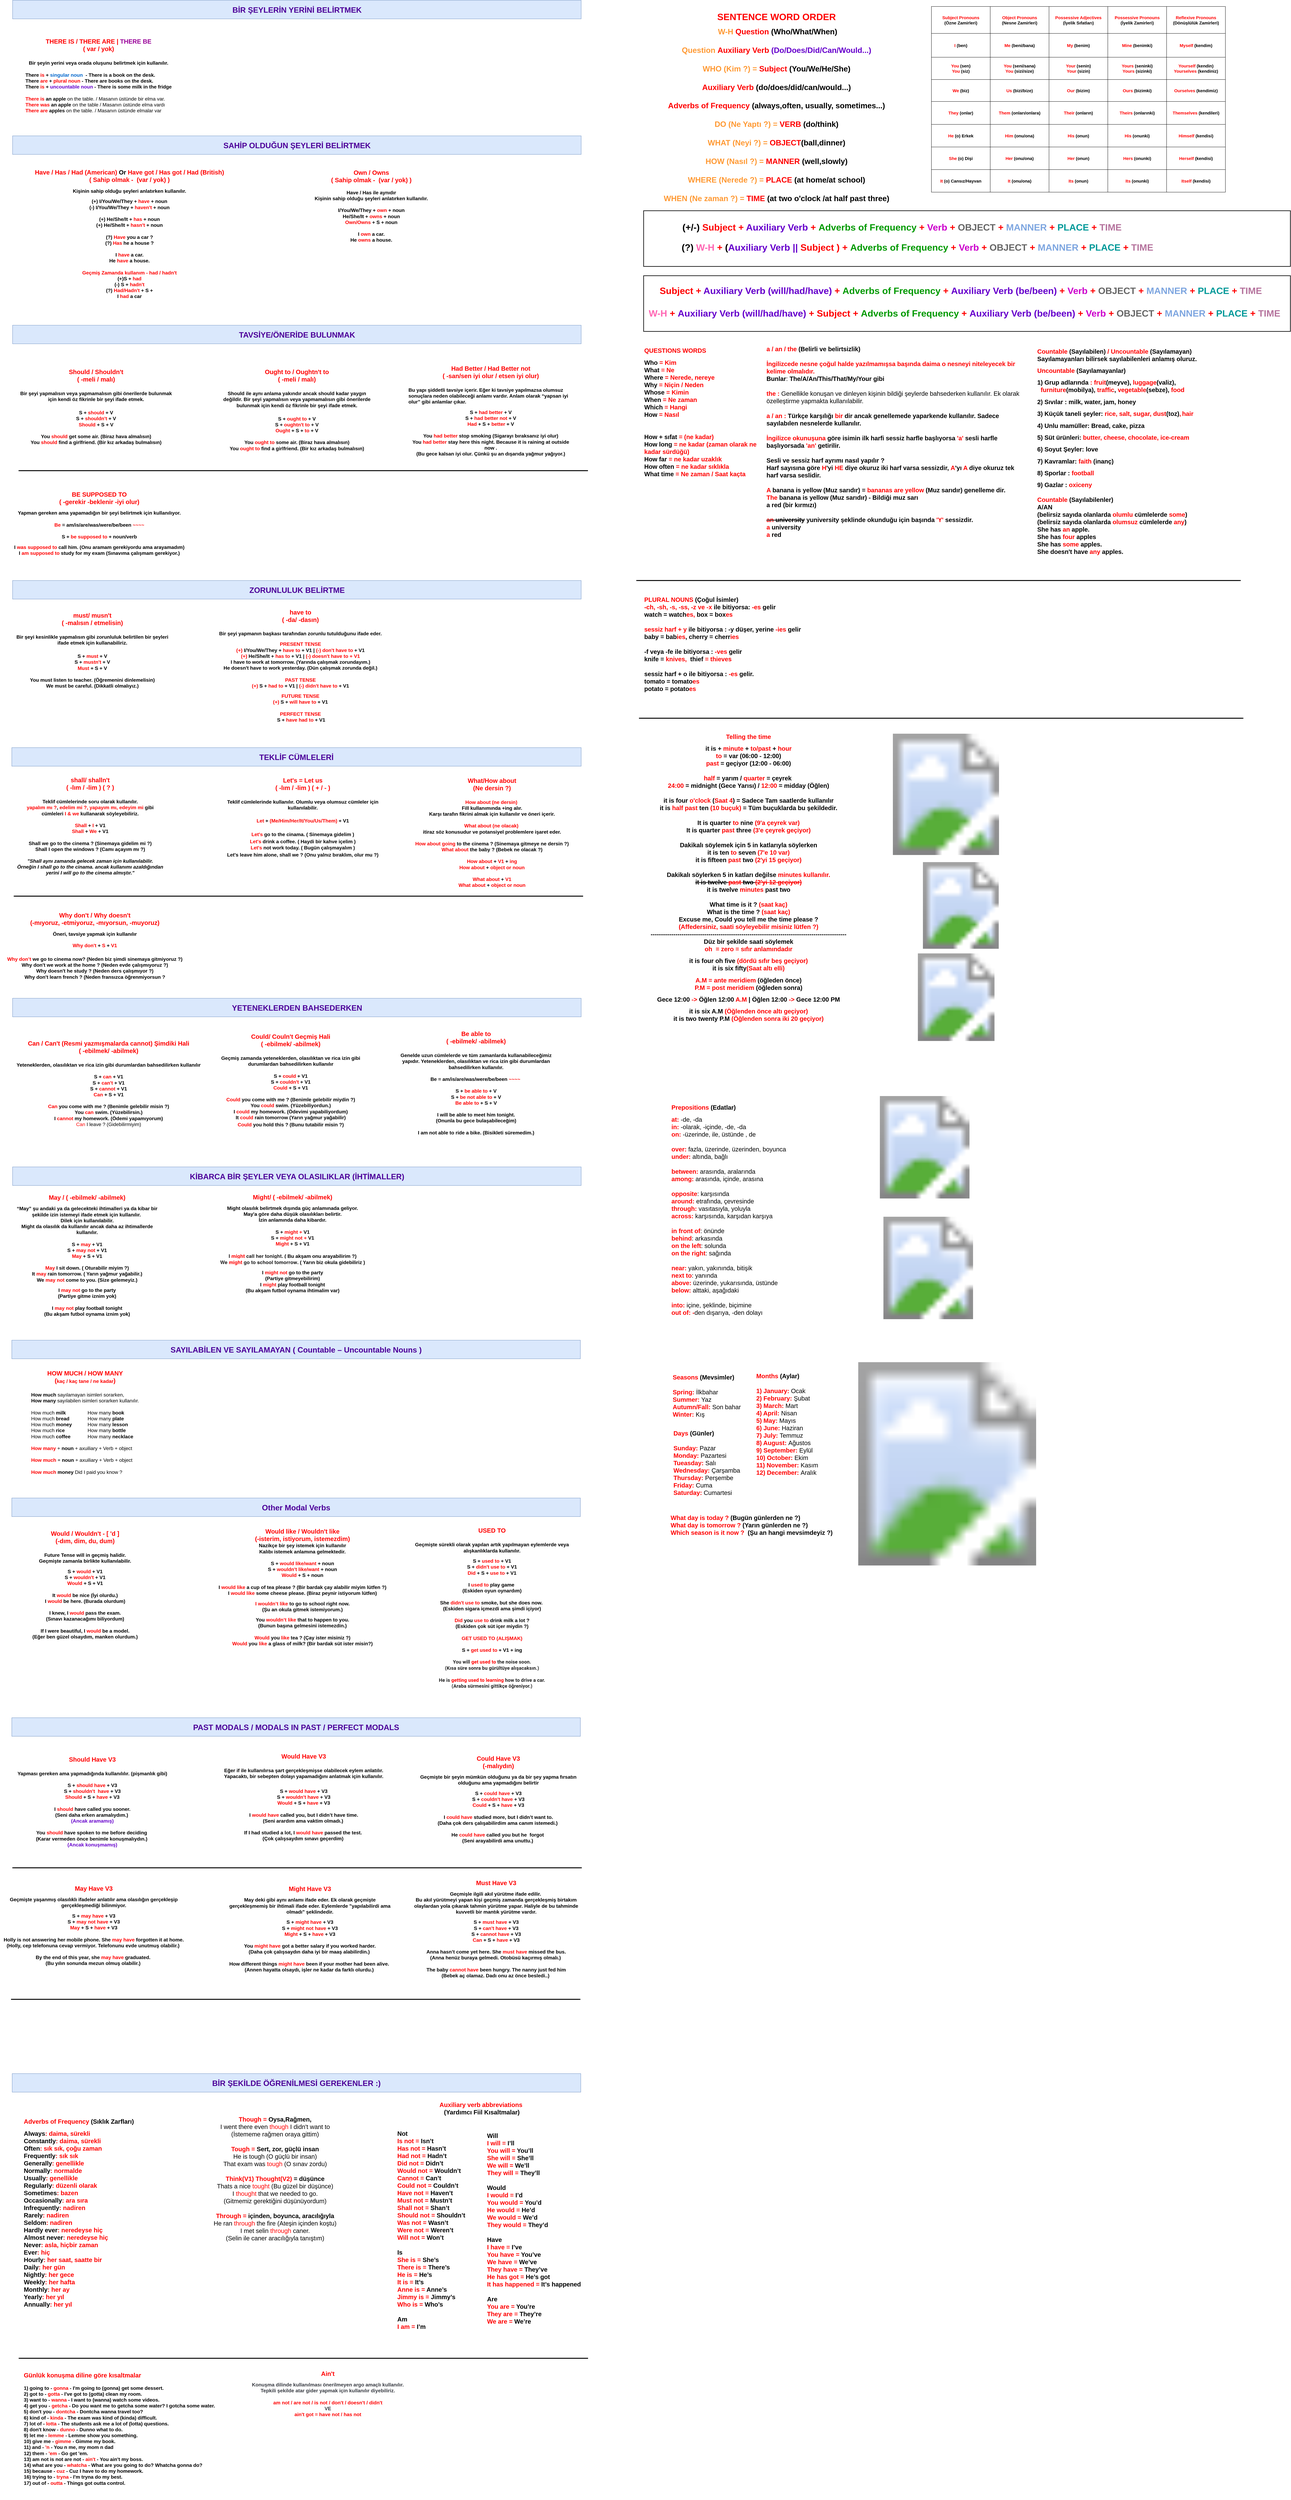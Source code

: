 <mxfile version="20.7.4" type="device"><diagram id="s3aCPrAx4HFNat9jy78g" name="Page-1"><mxGraphModel dx="4727" dy="2760" grid="1" gridSize="10" guides="1" tooltips="1" connect="1" arrows="1" fold="1" page="1" pageScale="1" pageWidth="2100" pageHeight="2000" math="0" shadow="0"><root><mxCell id="0"/><mxCell id="1" parent="0"/><mxCell id="XS6Z0mNVwyGngVTbE-Ah-17" value="&lt;font color=&quot;#ff0000&quot; style=&quot;font-size: 20px&quot;&gt;&lt;b&gt;HOW MUCH / HOW MANY &lt;br&gt;(&lt;/b&gt;&lt;/font&gt;&lt;b style=&quot;font-size: 16px ; text-align: left&quot;&gt;&lt;font color=&quot;#ff0000&quot;&gt;kaç / kaç tane / ne kadar&lt;/font&gt;&lt;/b&gt;&lt;font color=&quot;#ff0000&quot; style=&quot;font-size: 20px&quot;&gt;&lt;b&gt;)&lt;br&gt;&lt;br&gt;&lt;/b&gt;&lt;/font&gt;&lt;div style=&quot;text-align: left&quot;&gt;&lt;b style=&quot;font-size: 16px&quot;&gt;How much&amp;nbsp;&lt;/b&gt;&lt;span style=&quot;font-size: 16px&quot;&gt;sayılamayan isimleri sorarken,&lt;/span&gt;&lt;/div&gt;&lt;font style=&quot;font-size: 16px&quot;&gt;&lt;div style=&quot;text-align: left&quot;&gt;&lt;b&gt;How many&lt;/b&gt;&amp;nbsp;sayılabilen isimleri sorarken kullanılır.&lt;/div&gt;&lt;div style=&quot;text-align: left&quot;&gt;&lt;br&gt;&lt;/div&gt;&lt;div style=&quot;text-align: left&quot;&gt;&lt;div style=&quot;font-size: 12px&quot;&gt;&lt;span style=&quot;font-size: 16px&quot;&gt;How much&lt;/span&gt;&lt;b style=&quot;font-size: 16px&quot;&gt;&amp;nbsp;&lt;/b&gt;&lt;span style=&quot;font-size: 16px&quot;&gt;&lt;b&gt;milk&lt;span&gt;&#9;&lt;span style=&quot;white-space: pre&quot;&gt;&#9;&lt;/span&gt;&lt;span style=&quot;white-space: pre&quot;&gt;&#9;&lt;/span&gt;&lt;span&gt;&#9;&lt;/span&gt;&lt;span&gt;&#9;&lt;/span&gt;&lt;span&gt;&#9;&lt;/span&gt;&lt;span&gt;&#9;&lt;/span&gt;&lt;/span&gt;&lt;/b&gt;&lt;/span&gt;&lt;span style=&quot;font-size: 16px&quot;&gt;How many&lt;/span&gt;&lt;span style=&quot;font-size: 16px&quot;&gt;&amp;nbsp;&lt;/span&gt;&lt;b style=&quot;font-size: 16px&quot;&gt;book&lt;/b&gt;&lt;/div&gt;&lt;div style=&quot;font-size: 12px&quot;&gt;&lt;span style=&quot;font-size: 16px&quot;&gt;How much&lt;/span&gt;&lt;b style=&quot;font-size: 16px&quot;&gt;&amp;nbsp;&lt;/b&gt;&lt;span style=&quot;font-size: 16px&quot;&gt;&lt;b&gt;bread&lt;span style=&quot;white-space: pre&quot;&gt;&#9;&lt;/span&gt;&lt;span style=&quot;white-space: pre&quot;&gt;&#9;&lt;/span&gt;&lt;span&gt;&#9;&lt;/span&gt;&lt;span&gt;&#9;&lt;/span&gt;&lt;/b&gt;&lt;span style=&quot;font-weight: bold&quot;&gt;&#9;&lt;/span&gt;&lt;span style=&quot;font-weight: bold&quot;&gt;&#9;&lt;/span&gt;How many &lt;b&gt;plate&lt;/b&gt;&lt;/span&gt;&lt;span style=&quot;font-size: 16px&quot;&gt;&lt;b&gt;&lt;br&gt;&lt;/b&gt;&lt;/span&gt;&lt;/div&gt;&lt;div style=&quot;font-size: 12px&quot;&gt;&lt;div&gt;&lt;span style=&quot;font-size: 16px&quot;&gt;How much&lt;/span&gt;&lt;span style=&quot;font-size: 16px&quot;&gt;&lt;b&gt;&amp;nbsp;money&lt;span&gt;&#9;&lt;span style=&quot;white-space: pre&quot;&gt;&#9;&lt;/span&gt;&lt;span style=&quot;white-space: pre&quot;&gt;&#9;&lt;/span&gt;&lt;/span&gt;&lt;span&gt;&#9;&lt;/span&gt;&lt;/b&gt;&lt;span style=&quot;font-weight: bold&quot;&gt;&#9;&lt;/span&gt;&lt;span style=&quot;font-weight: bold&quot;&gt;&#9;&lt;/span&gt;How many &lt;/span&gt;&lt;b style=&quot;font-size: 16px&quot;&gt;lesson&lt;/b&gt;&lt;/div&gt;&lt;div&gt;&lt;span style=&quot;font-size: 16px&quot;&gt;How much&lt;/span&gt;&lt;span style=&quot;font-size: 16px&quot;&gt;&lt;b&gt;&amp;nbsp;rice&lt;/b&gt;&lt;span style=&quot;font-weight: bold&quot;&gt;&#9;&lt;span style=&quot;white-space: pre&quot;&gt;&#9;&lt;/span&gt;&lt;span style=&quot;white-space: pre&quot;&gt;&#9;&lt;/span&gt;&lt;span&gt;&#9;&lt;/span&gt;&lt;span&gt;&#9;&lt;/span&gt;&lt;/span&gt;&lt;span style=&quot;font-weight: bold&quot;&gt;&#9;&lt;/span&gt;How many&lt;/span&gt;&lt;b style=&quot;font-size: 16px&quot;&gt; bottle&lt;/b&gt;&lt;b style=&quot;font-size: 16px&quot;&gt;&lt;br&gt;&lt;/b&gt;&lt;/div&gt;&lt;div&gt;&lt;span style=&quot;font-size: 16px&quot;&gt;How much&lt;/span&gt;&lt;span style=&quot;font-size: 16px&quot;&gt;&lt;b&gt;&amp;nbsp;coffee&lt;span style=&quot;white-space: pre&quot;&gt;&#9;&lt;/span&gt;&lt;span style=&quot;white-space: pre&quot;&gt;&#9;&lt;/span&gt;&lt;span&gt;&#9;&lt;/span&gt;&lt;span&gt;&#9;&lt;/span&gt;&lt;/b&gt;&lt;span style=&quot;font-weight: bold&quot;&gt;&#9;&lt;/span&gt;&lt;span style=&quot;font-weight: bold&quot;&gt;&#9;&lt;/span&gt;How many&lt;/span&gt;&lt;b style=&quot;font-size: 16px&quot;&gt; necklace&lt;/b&gt;&lt;/div&gt;&lt;div&gt;&lt;b style=&quot;font-size: 16px&quot;&gt;&lt;br&gt;&lt;/b&gt;&lt;/div&gt;&lt;div&gt;&lt;div&gt;&lt;font style=&quot;font-size: 16px&quot;&gt;&lt;b&gt;&lt;font color=&quot;#ff0000&quot;&gt;How many&lt;/font&gt;&lt;/b&gt;&amp;nbsp;+&amp;nbsp;&lt;b&gt;noun&amp;nbsp;&lt;/b&gt;+ axuiliary + Verb + object&lt;b&gt;&lt;br&gt;&lt;/b&gt;&lt;/font&gt;&lt;/div&gt;&lt;div&gt;&lt;font style=&quot;font-size: 16px&quot;&gt;&lt;br&gt;&lt;/font&gt;&lt;/div&gt;&lt;div&gt;&lt;font style=&quot;font-size: 16px&quot;&gt;&lt;b&gt;&lt;font color=&quot;#ff0000&quot;&gt;How much&lt;/font&gt;&lt;/b&gt;&amp;nbsp;+&amp;nbsp;&lt;b&gt;noun&amp;nbsp;&lt;/b&gt;+ axuiliary + Verb + object&lt;/font&gt;&lt;/div&gt;&lt;/div&gt;&lt;div&gt;&lt;font style=&quot;font-size: 16px&quot;&gt;&lt;br&gt;&lt;/font&gt;&lt;/div&gt;&lt;div&gt;&lt;font style=&quot;font-size: 16px&quot;&gt;&lt;b&gt;&lt;font color=&quot;#ff0000&quot;&gt;How much&lt;/font&gt;&amp;nbsp;money&lt;/b&gt;&amp;nbsp;Did I paid you know ?&lt;br&gt;&lt;/font&gt;&lt;/div&gt;&lt;/div&gt;&lt;/div&gt;&lt;/font&gt;" style="text;html=1;strokeColor=none;fillColor=none;align=center;verticalAlign=middle;whiteSpace=wrap;rounded=0;" parent="1" vertex="1"><mxGeometry x="170" y="4430" width="370" height="390" as="geometry"/></mxCell><mxCell id="XS6Z0mNVwyGngVTbE-Ah-18" value="&lt;font style=&quot;font-size: 20px&quot;&gt;&lt;b&gt;&lt;font color=&quot;#ff0000&quot;&gt;THERE IS / THERE ARE | &lt;/font&gt;&lt;font color=&quot;#990099&quot;&gt;THERE BE&lt;/font&gt;&lt;br&gt;&lt;font color=&quot;#ff0000&quot;&gt;( var / yok)&lt;/font&gt;&lt;br&gt;&lt;br&gt;&lt;/b&gt;&lt;/font&gt;&lt;b style=&quot;font-size: 16px ; text-align: left&quot;&gt;Bir şeyin yerini veya orada oluşunu belirtmek için kullanılır.&lt;br&gt;&lt;/b&gt;&lt;b style=&quot;font-size: 16px ; text-align: left&quot;&gt;&lt;span&gt;&#9;&lt;/span&gt;&lt;/b&gt;&lt;b style=&quot;font-size: 16px ; text-align: left&quot;&gt;&lt;br&gt;&lt;/b&gt;&lt;div style=&quot;text-align: left&quot;&gt;&lt;span style=&quot;font-size: 16px&quot;&gt;&lt;b&gt;There &lt;font color=&quot;#ff0000&quot;&gt;is &lt;/font&gt;+&amp;nbsp;&lt;font color=&quot;#0066cc&quot;&gt;singular noun&lt;/font&gt;&amp;nbsp; - There is a book on the desk.&lt;/b&gt;&lt;/span&gt;&lt;/div&gt;&lt;div style=&quot;text-align: left&quot;&gt;&lt;span style=&quot;font-size: 16px&quot;&gt;&lt;b&gt;There &lt;font color=&quot;#ff0000&quot;&gt;are &lt;/font&gt;+&lt;font color=&quot;#ff0000&quot;&gt;&amp;nbsp;plural noun&lt;/font&gt;&amp;nbsp;- There are books on the desk.&lt;/b&gt;&lt;/span&gt;&lt;/div&gt;&lt;div style=&quot;text-align: left&quot;&gt;&lt;span style=&quot;font-size: 16px&quot;&gt;&lt;b&gt;There &lt;font color=&quot;#ff0000&quot;&gt;is &lt;/font&gt;+&amp;nbsp;&lt;font color=&quot;#6600cc&quot;&gt;uncountable noun&amp;nbsp;&lt;/font&gt;- There is some milk in the fridge&lt;/b&gt;&lt;/span&gt;&lt;/div&gt;&lt;div style=&quot;text-align: left&quot;&gt;&lt;span style=&quot;font-size: 16px&quot;&gt;&lt;b&gt;&lt;br&gt;&lt;/b&gt;&lt;/span&gt;&lt;/div&gt;&lt;div style=&quot;text-align: left&quot;&gt;&lt;b style=&quot;font-size: 16px&quot;&gt;&lt;font color=&quot;#ff0000&quot;&gt;There is&lt;/font&gt;&lt;/b&gt;&lt;span style=&quot;font-size: 16px&quot;&gt;&lt;font color=&quot;#ff0000&quot;&gt;&amp;nbsp;&lt;/font&gt;&lt;/span&gt;&lt;font style=&quot;font-size: 16px&quot;&gt;&lt;b&gt;an apple&lt;/b&gt;&lt;/font&gt;&lt;span style=&quot;font-size: 16px&quot;&gt;&amp;nbsp;on the table. / Masanın üstünde bir elma var.&lt;/span&gt;&lt;span style=&quot;font-size: 16px&quot;&gt;&lt;b&gt;&lt;br&gt;&lt;/b&gt;&lt;/span&gt;&lt;/div&gt;&lt;div style=&quot;text-align: left&quot;&gt;&lt;span style=&quot;font-size: 16px&quot;&gt;&lt;font color=&quot;#ff0000&quot;&gt;&lt;b&gt;There was&lt;/b&gt;&lt;/font&gt; &lt;b&gt;an apple &lt;/b&gt;on the table / Masanın üstünde elma vardı&lt;/span&gt;&lt;/div&gt;&lt;div style=&quot;text-align: left&quot;&gt;&lt;b style=&quot;font-size: 16px&quot;&gt;&lt;font color=&quot;#ff0000&quot;&gt;There are&amp;nbsp;&lt;/font&gt;apples&amp;nbsp;&lt;/b&gt;&lt;span style=&quot;font-size: 16px&quot;&gt;on the table. / Masanın üstünde elmalar var&lt;/span&gt;&lt;/div&gt;&lt;div style=&quot;text-align: left&quot;&gt;&lt;span style=&quot;font-size: 16px&quot;&gt;&lt;br&gt;&lt;/span&gt;&lt;/div&gt;&lt;div style=&quot;text-align: left&quot;&gt;&lt;br&gt;&lt;/div&gt;" style="text;html=1;strokeColor=none;fillColor=none;align=center;verticalAlign=middle;whiteSpace=wrap;rounded=0;" parent="1" vertex="1"><mxGeometry x="151.25" y="150" width="495" height="280" as="geometry"/></mxCell><mxCell id="XS6Z0mNVwyGngVTbE-Ah-24" value="&lt;font&gt;&lt;font color=&quot;#ff0000&quot; style=&quot;font-size: 20px ; font-weight: bold&quot;&gt;Have / Has / Had (American) &lt;/font&gt;&lt;b style=&quot;font-size: 20px&quot;&gt;Or &lt;/b&gt;&lt;b style=&quot;color: rgb(255 , 0 , 0) ; font-size: 20px&quot;&gt;Have got / Has got / Had (&lt;/b&gt;&lt;span style=&quot;color: rgb(255 , 0 , 0) ; font-size: 20px&quot;&gt;&lt;b&gt;British&lt;/b&gt;&lt;/span&gt;&lt;b style=&quot;font-size: 20px ; color: rgb(255 , 0 , 0)&quot;&gt;)&lt;/b&gt;&lt;br&gt;&lt;b style=&quot;font-size: 20px ; color: rgb(255 , 0 , 0)&quot;&gt;( Sahip olmak -&amp;nbsp; (var / yok) )&lt;/b&gt;&lt;br&gt;&lt;br&gt;&lt;font style=&quot;font-size: 16px&quot;&gt;&lt;b&gt;Kişinin sahip olduğu şeyleri anlatırken kullanılır.&lt;/b&gt;&lt;/font&gt;&lt;br&gt;&lt;br&gt;&lt;div&gt;&lt;b&gt;&lt;font style=&quot;font-size: 16px&quot;&gt;(+) I/You/We/They + &lt;font color=&quot;#ff0000&quot;&gt;have &lt;/font&gt;+ noun&lt;/font&gt;&lt;/b&gt;&lt;/div&gt;&lt;div&gt;&lt;b&gt;&lt;font style=&quot;font-size: 16px&quot;&gt;(-) I/You/We/They + &lt;font color=&quot;#ff0000&quot;&gt;haven't &lt;/font&gt;+ noun&lt;/font&gt;&lt;/b&gt;&lt;b&gt;&lt;font style=&quot;font-size: 16px&quot;&gt;&lt;br&gt;&lt;/font&gt;&lt;/b&gt;&lt;/div&gt;&lt;div&gt;&lt;b&gt;&lt;font style=&quot;font-size: 16px&quot;&gt;&lt;br&gt;&lt;/font&gt;&lt;/b&gt;&lt;/div&gt;&lt;div&gt;&lt;b&gt;&lt;font style=&quot;font-size: 16px&quot;&gt;(+) He/She/It + &lt;font color=&quot;#ff0000&quot;&gt;has &lt;/font&gt;+ noun&lt;/font&gt;&lt;/b&gt;&lt;b&gt;&lt;font style=&quot;font-size: 16px&quot;&gt;&lt;br&gt;&lt;/font&gt;&lt;/b&gt;&lt;/div&gt;&lt;div&gt;&lt;b&gt;&lt;font style=&quot;font-size: 16px&quot;&gt;(+) He/She/It + &lt;font color=&quot;#ff0000&quot;&gt;hasn't &lt;/font&gt;+ noun&lt;/font&gt;&lt;/b&gt;&lt;b&gt;&lt;font style=&quot;font-size: 16px&quot;&gt;&lt;br&gt;&lt;/font&gt;&lt;/b&gt;&lt;/div&gt;&lt;div&gt;&lt;b&gt;&lt;font style=&quot;font-size: 16px&quot;&gt;&lt;br&gt;&lt;/font&gt;&lt;/b&gt;&lt;/div&gt;&lt;div&gt;&lt;b&gt;&lt;font style=&quot;font-size: 16px&quot;&gt;(?) &lt;font color=&quot;#ff0000&quot;&gt;Have &lt;/font&gt;you a car ?&lt;/font&gt;&lt;/b&gt;&lt;/div&gt;&lt;div&gt;&lt;b&gt;&lt;font style=&quot;font-size: 16px&quot;&gt;(?) &lt;font color=&quot;#ff0000&quot;&gt;Has &lt;/font&gt;he a house ?&lt;/font&gt;&lt;/b&gt;&lt;b&gt;&lt;font style=&quot;font-size: 16px&quot;&gt;&lt;br&gt;&lt;/font&gt;&lt;/b&gt;&lt;/div&gt;&lt;div&gt;&lt;b&gt;&lt;font style=&quot;font-size: 16px&quot;&gt;&lt;br&gt;&lt;/font&gt;&lt;/b&gt;&lt;/div&gt;&lt;div&gt;&lt;b&gt;&lt;font style=&quot;font-size: 16px&quot;&gt;I &lt;font color=&quot;#ff0000&quot;&gt;have &lt;/font&gt;a car.&lt;/font&gt;&lt;/b&gt;&lt;/div&gt;&lt;div&gt;&lt;span style=&quot;font-size: 16px&quot;&gt;&lt;b&gt;He &lt;font color=&quot;#ff0000&quot;&gt;have &lt;/font&gt;a house.&lt;/b&gt;&lt;/span&gt;&lt;/div&gt;&lt;div&gt;&lt;span style=&quot;font-size: 16px&quot;&gt;&lt;b&gt;&lt;br&gt;&lt;/b&gt;&lt;/span&gt;&lt;/div&gt;&lt;div&gt;&lt;span style=&quot;font-size: 16px&quot;&gt;&lt;b&gt;&lt;font color=&quot;#ff0000&quot;&gt;Geçmiş Zamanda kullanım - had / hadn't&lt;/font&gt;&lt;/b&gt;&lt;/span&gt;&lt;/div&gt;&lt;div&gt;&lt;div&gt;&lt;b&gt;&lt;font style=&quot;font-size: 16px&quot;&gt;(+)S + &lt;font color=&quot;#ff0000&quot;&gt;had&lt;/font&gt;&lt;/font&gt;&lt;/b&gt;&lt;/div&gt;&lt;/div&gt;&lt;div&gt;&lt;b&gt;&lt;font style=&quot;font-size: 16px&quot;&gt;(-) S +&amp;nbsp;&lt;font color=&quot;#ff0000&quot;&gt;hadn't&lt;/font&gt;&lt;/font&gt;&lt;/b&gt;&lt;b&gt;&lt;font style=&quot;font-size: 16px&quot;&gt;&lt;font color=&quot;#ff0000&quot;&gt;&lt;br&gt;&lt;/font&gt;&lt;/font&gt;&lt;/b&gt;&lt;/div&gt;&lt;div&gt;&lt;b&gt;&lt;font style=&quot;font-size: 16px&quot;&gt;(?) &lt;font color=&quot;#ff0000&quot;&gt;Had/Hadn't&lt;/font&gt; + S +&lt;/font&gt;&lt;/b&gt;&lt;b&gt;&lt;font style=&quot;font-size: 16px&quot;&gt;&lt;font color=&quot;#ff0000&quot;&gt;&lt;br&gt;&lt;/font&gt;&lt;/font&gt;&lt;/b&gt;&lt;/div&gt;&lt;div&gt;&lt;span style=&quot;font-size: 16px&quot;&gt;&lt;b&gt;I &lt;font color=&quot;#ff0000&quot;&gt;had &lt;/font&gt;a car&lt;/b&gt;&lt;/span&gt;&lt;/div&gt;&lt;/font&gt;" style="text;html=1;strokeColor=none;fillColor=none;align=center;verticalAlign=middle;whiteSpace=wrap;rounded=0;" parent="1" vertex="1"><mxGeometry x="160" y="561.25" width="676.88" height="447.5" as="geometry"/></mxCell><mxCell id="jlohiTjiV0yaeOC_12IY-2" value="&lt;font style=&quot;font-size: 16px&quot;&gt;&lt;span style=&quot;font-size: 20px&quot;&gt;&lt;font color=&quot;#ff0000&quot;&gt;&lt;b&gt;Own / Owns&lt;br&gt;&lt;/b&gt;&lt;/font&gt;&lt;/span&gt;&lt;b style=&quot;font-size: 20px ; color: rgb(255 , 0 , 0)&quot;&gt;( Sahip olmak -&amp;nbsp; (var / yok) )&lt;/b&gt;&lt;span&gt;&lt;br&gt;&lt;br&gt;&lt;b&gt;Have / Has ile aynıdır&lt;br&gt;Kişinin sahip olduğu şeyleri anlatırken kullanılır.&lt;/b&gt;&lt;br&gt;&lt;br&gt;&lt;/span&gt;&lt;div&gt;&lt;b&gt;&lt;font style=&quot;font-size: 16px&quot;&gt;I/You/We/They + &lt;font color=&quot;#ff0000&quot;&gt;own &lt;/font&gt;+ noun&lt;/font&gt;&lt;/b&gt;&lt;/div&gt;&lt;div&gt;&lt;b&gt;&lt;font style=&quot;font-size: 16px&quot;&gt;He/She/It + &lt;font color=&quot;#ff0000&quot;&gt;owns &lt;/font&gt;+ noun&lt;/font&gt;&lt;/b&gt;&lt;b&gt;&lt;font style=&quot;font-size: 16px&quot;&gt;&lt;br&gt;&lt;/font&gt;&lt;/b&gt;&lt;/div&gt;&lt;div&gt;&lt;b&gt;&lt;font style=&quot;font-size: 16px&quot;&gt;&lt;font color=&quot;#ff0000&quot;&gt;Own/Owns&amp;nbsp;&lt;/font&gt;+ S + noun&lt;/font&gt;&lt;/b&gt;&lt;/div&gt;&lt;div&gt;&lt;b&gt;&lt;font style=&quot;font-size: 16px&quot;&gt;&lt;br&gt;&lt;/font&gt;&lt;/b&gt;&lt;/div&gt;&lt;div&gt;&lt;b&gt;&lt;font style=&quot;font-size: 16px&quot;&gt;I &lt;font color=&quot;#ff0000&quot;&gt;own &lt;/font&gt;a car.&lt;/font&gt;&lt;/b&gt;&lt;/div&gt;&lt;div&gt;&lt;span style=&quot;font-size: 16px&quot;&gt;&lt;b&gt;He &lt;font color=&quot;#ff0000&quot;&gt;owns &lt;/font&gt;a house.&lt;/b&gt;&lt;/span&gt;&lt;/div&gt;&lt;/font&gt;" style="text;html=1;strokeColor=none;fillColor=none;align=center;verticalAlign=middle;whiteSpace=wrap;rounded=0;" parent="1" vertex="1"><mxGeometry x="1040" y="549" width="480" height="290" as="geometry"/></mxCell><mxCell id="1XOZFrGT2dPkH37pyBkM-1" value="&lt;font color=&quot;#ff0000&quot; style=&quot;font-size: 20px&quot;&gt;&lt;b&gt;Should / Shouldn't&lt;br&gt;( -meli / malı)&lt;br&gt;&lt;br&gt;&lt;/b&gt;&lt;/font&gt;&lt;b style=&quot;font-size: 16px ; text-align: left&quot;&gt;Bir şeyi yapmalısın veya yapmamalısın gibi önerilerde bulunmak için kendi öz fikrinle bir şeyi ifade etmek.&lt;br&gt;&lt;/b&gt;&lt;font color=&quot;#ff0000&quot; style=&quot;font-size: 20px&quot;&gt;&lt;b&gt;&lt;br&gt;&lt;/b&gt;&lt;/font&gt;&lt;div&gt;&lt;span style=&quot;font-size: 16px&quot;&gt;&lt;b&gt;S +&amp;nbsp;&lt;font color=&quot;#ff0000&quot;&gt;should&amp;nbsp;&lt;/font&gt;+ V&lt;/b&gt;&lt;/span&gt;&lt;/div&gt;&lt;div&gt;&lt;b style=&quot;font-size: 16px&quot;&gt;S +&amp;nbsp;&lt;font color=&quot;#ff0000&quot;&gt;shouldn't&amp;nbsp;&lt;/font&gt;+ V&lt;/b&gt;&lt;/div&gt;&lt;div&gt;&lt;b style=&quot;font-size: 16px&quot;&gt;&lt;font color=&quot;#ff0000&quot;&gt;Should &lt;/font&gt;+ S + V&lt;/b&gt;&lt;/div&gt;&lt;div&gt;&lt;b style=&quot;font-size: 16px&quot;&gt;&lt;br&gt;&lt;/b&gt;&lt;/div&gt;&lt;div&gt;&lt;span style=&quot;font-size: 16px&quot;&gt;&lt;b&gt;You &lt;font color=&quot;#ff0000&quot;&gt;should &lt;/font&gt;get some air. (Biraz hava almalısın)&lt;/b&gt;&lt;/span&gt;&lt;br&gt;&lt;/div&gt;&lt;div&gt;&lt;span style=&quot;font-size: 16px&quot;&gt;&lt;b&gt;You &lt;font color=&quot;#ff0000&quot;&gt;should &lt;/font&gt;find a girlfriend. (Bir kız arkadaş bulmalısın)&lt;/b&gt;&lt;/span&gt;&lt;/div&gt;" style="text;html=1;strokeColor=none;fillColor=none;align=center;verticalAlign=middle;whiteSpace=wrap;rounded=0;" parent="1" vertex="1"><mxGeometry x="142.5" y="1208" width="495" height="270" as="geometry"/></mxCell><mxCell id="atZwp6Sqx4VDOTzBRYav-2" value="&lt;font color=&quot;#ff0000&quot; style=&quot;font-size: 20px&quot;&gt;&lt;b&gt;must/ musn't&lt;br&gt;( -malısın / etmelisin)&lt;br&gt;&lt;br&gt;&lt;/b&gt;&lt;/font&gt;&lt;span style=&quot;text-align: left&quot;&gt;&lt;b style=&quot;font-size: 16px&quot;&gt;Bir şeyi kesinlikle yapmalısın gibi zorunluluk belirtilen bir şeyleri ifade etmek için kullanabiliriz.&lt;/b&gt;&lt;/span&gt;&lt;b style=&quot;font-size: 16px ; text-align: left&quot;&gt;&lt;br&gt;&lt;/b&gt;&lt;font color=&quot;#ff0000&quot; style=&quot;font-size: 20px&quot;&gt;&lt;b&gt;&lt;br&gt;&lt;/b&gt;&lt;/font&gt;&lt;div&gt;&lt;span style=&quot;font-size: 16px&quot;&gt;&lt;b&gt;S +&amp;nbsp;&lt;font color=&quot;#ff0000&quot;&gt;must&amp;nbsp;&lt;/font&gt;+ V&lt;/b&gt;&lt;/span&gt;&lt;/div&gt;&lt;div&gt;&lt;b style=&quot;font-size: 16px&quot;&gt;S +&amp;nbsp;&lt;font color=&quot;#ff0000&quot;&gt;mustn't&amp;nbsp;&lt;/font&gt;+ V&lt;/b&gt;&lt;/div&gt;&lt;div&gt;&lt;b style=&quot;font-size: 16px&quot;&gt;&lt;font color=&quot;#ff0000&quot;&gt;Must &lt;/font&gt;+ S + V&lt;/b&gt;&lt;/div&gt;&lt;div&gt;&lt;b style=&quot;font-size: 16px&quot;&gt;&lt;br&gt;&lt;/b&gt;&lt;/div&gt;&lt;div&gt;&lt;span style=&quot;font-size: 16px&quot;&gt;&lt;b&gt;You must listen to teacher. (Öğremenini dinlemelisin)&lt;/b&gt;&lt;/span&gt;&lt;br&gt;&lt;/div&gt;&lt;div&gt;&lt;span style=&quot;font-size: 16px&quot;&gt;&lt;b&gt;We must be careful. (Dikkatli olmalıyız.)&lt;/b&gt;&lt;/span&gt;&lt;/div&gt;" style="text;html=1;strokeColor=none;fillColor=none;align=center;verticalAlign=middle;whiteSpace=wrap;rounded=0;" parent="1" vertex="1"><mxGeometry x="130.62" y="1995" width="495" height="270" as="geometry"/></mxCell><mxCell id="atZwp6Sqx4VDOTzBRYav-6" value="&lt;font color=&quot;#ff0000&quot; style=&quot;font-size: 20px&quot;&gt;&lt;b&gt;shall/ shalln't&lt;br&gt;&lt;/b&gt;&lt;/font&gt;&lt;font color=&quot;#ff0000&quot; style=&quot;font-size: 20px&quot;&gt;&lt;b&gt;( -lım / -lim ) ( ? )&lt;br&gt;&lt;br&gt;&lt;/b&gt;&lt;/font&gt;&lt;b style=&quot;font-size: 16px ; text-align: left&quot;&gt;Teklif cümlelerinde soru olarak kullanılır.&lt;br&gt;&lt;font color=&quot;#ff0000&quot;&gt;yapalım mı ?&lt;/font&gt;, &lt;font color=&quot;#ff0000&quot;&gt;edelim mi ?,&lt;/font&gt; &lt;font color=&quot;#ff0000&quot;&gt;yapayım mı,&lt;/font&gt; &lt;font color=&quot;#ff0000&quot;&gt;edeyim mi&lt;/font&gt; gibi cümleleri&amp;nbsp;&lt;font color=&quot;#ff0000&quot;&gt;I &amp;amp; we&amp;nbsp;&lt;/font&gt;&lt;/b&gt;&lt;b style=&quot;font-size: 16px ; text-align: left&quot;&gt;kullanarak söyleyebiliriz.&lt;br&gt;&lt;/b&gt;&lt;b style=&quot;font-size: 16px ; text-align: left&quot;&gt;&lt;font color=&quot;#ff0000&quot;&gt;&lt;br&gt;Shall &lt;/font&gt;+&lt;font color=&quot;#ff0000&quot;&gt; I &lt;/font&gt;+ V1&lt;br&gt;&lt;/b&gt;&lt;b style=&quot;font-size: 16px ; text-align: left&quot;&gt;&lt;font color=&quot;#ff0000&quot;&gt;Shall &lt;/font&gt;+ &lt;font color=&quot;#ff0000&quot;&gt;We &lt;/font&gt;+ V1&lt;br&gt;&lt;/b&gt;&lt;b style=&quot;font-size: 16px ; text-align: left&quot;&gt;&lt;br&gt;Shall we go to the cinema ? (Sinemaya gidelim mi ?)&lt;br&gt;Shall I open the windows ? (Camı açayım mı ?)&lt;/b&gt;&lt;b style=&quot;font-size: 16px ; text-align: left&quot;&gt;&lt;br&gt;&lt;br&gt;&lt;i&gt;&quot;Shall aynı zamanda gelecek zaman için kullanılabilir. &lt;br&gt;Örneğin I shall go to the cinama. ancak kullanımı azaldığından yerini I will go to the cinema almıştır.&quot;&lt;/i&gt;&lt;br&gt;&lt;/b&gt;&lt;b style=&quot;font-size: 16px ; text-align: left&quot;&gt;&lt;br&gt;&lt;/b&gt;&lt;font color=&quot;#ff0000&quot; style=&quot;font-size: 20px&quot;&gt;&lt;b&gt;&lt;br&gt;&lt;/b&gt;&lt;/font&gt;" style="text;html=1;strokeColor=none;fillColor=none;align=center;verticalAlign=middle;whiteSpace=wrap;rounded=0;" parent="1" vertex="1"><mxGeometry x="124.37" y="2535" width="495" height="370" as="geometry"/></mxCell><mxCell id="atZwp6Sqx4VDOTzBRYav-7" value="&lt;font&gt;&lt;b&gt;&lt;font color=&quot;#4c0099&quot; style=&quot;font-size: 25px&quot;&gt;TEKLİF CÜMLELERİ&lt;/font&gt;&lt;br&gt;&lt;/b&gt;&lt;/font&gt;" style="text;html=1;strokeColor=#6c8ebf;fillColor=#dae8fc;align=center;verticalAlign=middle;whiteSpace=wrap;rounded=0;" parent="1" vertex="1"><mxGeometry x="118.12" y="2445" width="1840" height="60" as="geometry"/></mxCell><mxCell id="atZwp6Sqx4VDOTzBRYav-8" value="&lt;font color=&quot;#ff0000&quot; style=&quot;font-size: 20px&quot;&gt;&lt;b&gt;Let's = Let us&lt;br&gt;&lt;/b&gt;&lt;/font&gt;&lt;font color=&quot;#ff0000&quot; style=&quot;font-size: 20px&quot;&gt;&lt;b&gt;( -lım / -lim ) ( + / - )&lt;br&gt;&lt;br&gt;&lt;/b&gt;&lt;/font&gt;&lt;b style=&quot;font-size: 16px ; text-align: left&quot;&gt;Teklif cümlelerinde kullanılır. Olumlu veya olumsuz cümleler için kullanılabilir.&lt;br&gt;&lt;br&gt;&lt;/b&gt;&lt;b style=&quot;font-size: 16px ; text-align: left&quot;&gt;&lt;font color=&quot;#ff0000&quot;&gt;Let &lt;/font&gt;+&lt;font color=&quot;#ff0000&quot;&gt; (Me/Him/Her/It/You/Us/Them)&lt;/font&gt;&amp;nbsp;+ V1&lt;/b&gt;&lt;font color=&quot;#ff0000&quot; style=&quot;font-size: 20px&quot;&gt;&lt;b&gt;&lt;br&gt;&lt;br&gt;&lt;/b&gt;&lt;/font&gt;&lt;b style=&quot;font-size: 16px ; text-align: left&quot;&gt;&lt;font color=&quot;#ff0000&quot;&gt;Let's&lt;/font&gt; go to the cinama. ( Sinemaya gidelim )&lt;br&gt;&lt;/b&gt;&lt;b style=&quot;font-size: 16px ; text-align: left&quot;&gt;&lt;font color=&quot;#ff0000&quot;&gt;Let's&lt;/font&gt; drink a coffee. ( Haydi bir kahve içelim )&lt;/b&gt;&lt;font color=&quot;#ff0000&quot; style=&quot;font-size: 20px&quot;&gt;&lt;b&gt;&lt;br&gt;&lt;/b&gt;&lt;/font&gt;&lt;b style=&quot;font-size: 16px ; text-align: left&quot;&gt;&lt;font color=&quot;#ff0000&quot;&gt;Let's&lt;/font&gt; not work today. ( Bugün çalışmayalım )&lt;br&gt;Let's leave him alone, shall we ? (Onu yalnız bıraklım, olur mu ?)&lt;/b&gt;&lt;font color=&quot;#ff0000&quot; style=&quot;font-size: 20px&quot;&gt;&lt;b&gt;&lt;br&gt;&lt;/b&gt;&lt;/font&gt;" style="text;html=1;strokeColor=none;fillColor=none;align=center;verticalAlign=middle;whiteSpace=wrap;rounded=0;" parent="1" vertex="1"><mxGeometry x="791.87" y="2525" width="532.5" height="290" as="geometry"/></mxCell><mxCell id="atZwp6Sqx4VDOTzBRYav-13" value="&lt;font&gt;&lt;b&gt;&lt;font color=&quot;#4c0099&quot;&gt;&lt;span style=&quot;font-size: 25px&quot;&gt;ZORUNLULUK BELİRTME&lt;/span&gt;&lt;/font&gt;&lt;br&gt;&lt;/b&gt;&lt;/font&gt;" style="text;html=1;strokeColor=#6c8ebf;fillColor=#dae8fc;align=center;verticalAlign=middle;whiteSpace=wrap;rounded=0;" parent="1" vertex="1"><mxGeometry x="120.62" y="1905" width="1837.5" height="60" as="geometry"/></mxCell><mxCell id="atZwp6Sqx4VDOTzBRYav-14" value="&lt;font&gt;&lt;b&gt;&lt;font color=&quot;#4c0099&quot;&gt;&lt;span style=&quot;font-size: 25px&quot;&gt;SAHİP OLDUĞUN ŞEYLERİ BELİRTMEK&lt;/span&gt;&lt;/font&gt;&lt;br&gt;&lt;/b&gt;&lt;/font&gt;" style="text;html=1;strokeColor=#6c8ebf;fillColor=#dae8fc;align=center;verticalAlign=middle;whiteSpace=wrap;rounded=0;" parent="1" vertex="1"><mxGeometry x="120.62" y="468" width="1837.5" height="60" as="geometry"/></mxCell><mxCell id="atZwp6Sqx4VDOTzBRYav-17" value="&lt;font color=&quot;#ff0000&quot; style=&quot;font-size: 20px&quot;&gt;&lt;b&gt;What/How about&lt;/b&gt;&lt;/font&gt;&lt;font color=&quot;#ff0000&quot; style=&quot;font-size: 20px&quot;&gt;&lt;b&gt;&lt;br&gt;(Ne dersin ?)&lt;br&gt;&lt;/b&gt;&lt;/font&gt;&lt;font color=&quot;#ff0000&quot; style=&quot;font-size: 20px&quot;&gt;&lt;b&gt;&lt;br&gt;&lt;/b&gt;&lt;/font&gt;&lt;b style=&quot;font-size: 16px ; text-align: left&quot;&gt;&lt;font color=&quot;#ff0000&quot;&gt;How about (ne dersin)&amp;nbsp;&lt;br&gt;&lt;/font&gt;Fill kullanımında +ing alır.&lt;br&gt;Karşı tarafın fikrini almak için kullanılır ve öneri içerir.&lt;br&gt;&lt;/b&gt;&lt;b style=&quot;font-size: 16px ; text-align: left&quot;&gt;&lt;br&gt;&lt;font color=&quot;#ff0000&quot;&gt;What about (ne olacak)&lt;/font&gt;&amp;nbsp;&lt;br&gt;itiraz söz konusudur ve potansiyel problemlere işaret eder.&lt;br&gt;&lt;/b&gt;&lt;font style=&quot;font-size: 16px&quot;&gt;&lt;b&gt;&lt;br&gt;&lt;font color=&quot;#ff0000&quot; style=&quot;font-size: 16px&quot;&gt;How about going&lt;/font&gt; to the cinema ? (Sinemaya gitmeye ne dersin ?)&lt;br&gt;&lt;font color=&quot;#ff0000&quot;&gt;What about&lt;/font&gt; the baby ? (Bebek ne olacak ?)&lt;br&gt;&lt;br&gt;&lt;font color=&quot;#ff0000&quot;&gt;How about&lt;/font&gt; + &lt;font color=&quot;#ff0000&quot;&gt;V1 &lt;/font&gt;+ &lt;font color=&quot;#ff0000&quot;&gt;ing&lt;/font&gt;&lt;br&gt;&lt;/b&gt;&lt;b&gt;&lt;font color=&quot;#ff0000&quot;&gt;How about&lt;/font&gt; + &lt;font color=&quot;#ff0000&quot;&gt;object or noun&lt;br&gt;&lt;/font&gt;&lt;/b&gt;&lt;b&gt;&lt;br&gt;&lt;font color=&quot;#ff0000&quot;&gt;What about&lt;/font&gt; + &lt;font color=&quot;#ff0000&quot;&gt;V1&lt;/font&gt;&lt;br&gt;&lt;font color=&quot;#ff0000&quot;&gt;What about&lt;/font&gt; + &lt;font color=&quot;#ff0000&quot;&gt;object or noun&lt;/font&gt;&lt;br&gt;&lt;/b&gt;&lt;/font&gt;" style="text;html=1;strokeColor=none;fillColor=none;align=center;verticalAlign=middle;whiteSpace=wrap;rounded=0;" parent="1" vertex="1"><mxGeometry x="1310.0" y="2534" width="720" height="370" as="geometry"/></mxCell><mxCell id="atZwp6Sqx4VDOTzBRYav-20" value="&lt;font color=&quot;#ff0000&quot; style=&quot;font-size: 20px&quot;&gt;&lt;b&gt;Why don't / Why doesn't&lt;/b&gt;&lt;/font&gt;&lt;font color=&quot;#ff0000&quot; style=&quot;font-size: 20px&quot;&gt;&lt;b&gt;&lt;br&gt;(-mıyoruz, -etmiyoruz, -mıyorsun, -muyoruz)&lt;br&gt;&lt;/b&gt;&lt;/font&gt;&lt;font&gt;&lt;b&gt;&lt;br&gt;&lt;font style=&quot;font-size: 16px&quot;&gt;Öneri, tavsiye yapmak için kullanılır&lt;/font&gt;&lt;br&gt;&lt;br&gt;&lt;/b&gt;&lt;/font&gt;&lt;b&gt;&lt;font style=&quot;font-size: 16px&quot;&gt;&lt;font color=&quot;#ff0000&quot;&gt;Why don't &lt;/font&gt;+ &lt;font color=&quot;#ff0000&quot;&gt;S &lt;/font&gt;+&lt;font color=&quot;#ff0000&quot;&gt; V1&lt;/font&gt;&lt;/font&gt;&lt;/b&gt;&lt;font color=&quot;#ff0000&quot; style=&quot;font-size: 20px&quot;&gt;&lt;b&gt;&lt;br&gt;&lt;br&gt;&lt;/b&gt;&lt;/font&gt;&lt;font&gt;&lt;div style=&quot;text-align: left&quot;&gt;&lt;span style=&quot;font-size: 16px&quot;&gt;&lt;b&gt;&lt;font color=&quot;#ff0000&quot;&gt;Why don’t&lt;/font&gt; we go to cinema now? (&lt;/b&gt;&lt;/span&gt;&lt;b style=&quot;font-size: 16px&quot;&gt;Neden biz şimdi sinemaya gitmiyoruz ?)&lt;/b&gt;&lt;/div&gt;&lt;/font&gt;&lt;font&gt;&lt;b style=&quot;font-size: 16px&quot;&gt;Why don't we work at the home ? (Neden evde çalışmıyoruz ?)&lt;br&gt;Why doesn't he&amp;nbsp;&lt;/b&gt;&lt;b style=&quot;font-size: 16px&quot;&gt;study ? (Neden ders çalışmıyor ?)&lt;br&gt;&lt;/b&gt;&lt;b style=&quot;font-size: 16px&quot;&gt;Why don't learn french ? (Neden fransızca öğrenmiyorsun ?&lt;br&gt;&lt;/b&gt;&lt;/font&gt;" style="text;html=1;strokeColor=none;fillColor=none;align=center;verticalAlign=middle;whiteSpace=wrap;rounded=0;" parent="1" vertex="1"><mxGeometry x="80" y="2965" width="612.5" height="240" as="geometry"/></mxCell><mxCell id="ZSgzfxJHcvD0FeZX5Lys-1" value="&lt;font&gt;&lt;b&gt;&lt;font color=&quot;#4c0099&quot;&gt;&lt;span style=&quot;font-size: 25px&quot;&gt;YETENEKLERDEN BAHSEDERKEN&lt;/span&gt;&lt;/font&gt;&lt;br&gt;&lt;/b&gt;&lt;/font&gt;" style="text;html=1;strokeColor=#6c8ebf;fillColor=#dae8fc;align=center;verticalAlign=middle;whiteSpace=wrap;rounded=0;" parent="1" vertex="1"><mxGeometry x="120.62" y="3255" width="1837.5" height="60" as="geometry"/></mxCell><mxCell id="ZSgzfxJHcvD0FeZX5Lys-2" value="&lt;font color=&quot;#ff0000&quot; style=&quot;font-size: 20px&quot;&gt;&lt;b&gt;Can / Can't (Resmi yazmışmalarda cannot) Şimdiki Hali&lt;br&gt;&lt;/b&gt;&lt;/font&gt;&lt;font color=&quot;#ff0000&quot; style=&quot;font-size: 20px&quot;&gt;&lt;b&gt;( -ebilmek/ -abilmek)&lt;br&gt;&lt;br&gt;&lt;/b&gt;&lt;/font&gt;&lt;span style=&quot;font-family: &amp;quot;libre franklin&amp;quot; , &amp;quot;arial&amp;quot; , &amp;quot;helvetica&amp;quot; , sans-serif ; font-size: 16px ; background-color: rgb(255 , 255 , 255)&quot;&gt;&lt;b&gt;Yeteneklerden, olasılıktan ve rica izin gibi durumlardan bahsedilirken kullanılır&lt;/b&gt;&lt;/span&gt;&lt;b style=&quot;font-size: 16px ; text-align: left&quot;&gt;&lt;br&gt;&lt;/b&gt;&lt;b style=&quot;font-size: 16px ; text-align: left&quot;&gt;&lt;br&gt;S +&lt;font color=&quot;#ff0000&quot;&gt; can &lt;/font&gt;+ V1&lt;br&gt;&lt;/b&gt;&lt;b style=&quot;font-size: 16px ; text-align: left&quot;&gt;S +&lt;font color=&quot;#ff0000&quot;&gt;&amp;nbsp;can't &lt;/font&gt;+&amp;nbsp;V1&lt;br&gt;&lt;/b&gt;&lt;b style=&quot;font-size: 16px ; text-align: left&quot;&gt;S +&lt;font color=&quot;#ff0000&quot;&gt;&amp;nbsp;cannot &lt;/font&gt;+&amp;nbsp;V1&lt;br&gt;&lt;/b&gt;&lt;b style=&quot;font-size: 16px ; text-align: left&quot;&gt;&lt;font color=&quot;#ff0000&quot;&gt;Can &lt;/font&gt;+&lt;font color=&quot;#ff0000&quot;&gt;&amp;nbsp;&lt;/font&gt;S +&amp;nbsp;V1&lt;/b&gt;&lt;b style=&quot;font-size: 16px ; text-align: left&quot;&gt;&lt;br&gt;&lt;/b&gt;&lt;b style=&quot;font-size: 16px ; text-align: left&quot;&gt;&lt;br&gt;&lt;/b&gt;&lt;b style=&quot;font-size: 16px ; text-align: left&quot;&gt;&lt;font color=&quot;#ff0000&quot;&gt;Can &lt;/font&gt;you come with me ? (Benimle gelebilir misin ?)&lt;br&gt;You &lt;font color=&quot;#ff0000&quot;&gt;can &lt;/font&gt;swim. (Yüzebilirsin.)&lt;br&gt;I &lt;font color=&quot;#ff0000&quot;&gt;cannot &lt;/font&gt;my homework. (Ödemi yapamıyorum)&lt;br&gt;&lt;/b&gt;&lt;font style=&quot;font-size: 16px&quot;&gt;&lt;font color=&quot;#ff0000&quot;&gt;Can &lt;/font&gt;I leave ? (Gidebilirmiyim)&lt;/font&gt;" style="text;html=1;strokeColor=none;fillColor=none;align=center;verticalAlign=middle;whiteSpace=wrap;rounded=0;" parent="1" vertex="1"><mxGeometry x="124.37" y="3345" width="614.38" height="370" as="geometry"/></mxCell><mxCell id="ZSgzfxJHcvD0FeZX5Lys-3" value="&lt;font color=&quot;#ff0000&quot; style=&quot;font-size: 20px&quot;&gt;&lt;b&gt;Could/ Couln't Geçmiş Hali&lt;br&gt;&lt;/b&gt;&lt;/font&gt;&lt;font color=&quot;#ff0000&quot; style=&quot;font-size: 20px&quot;&gt;&lt;b&gt;( -ebilmek/ -abilmek)&lt;br&gt;&lt;br&gt;&lt;/b&gt;&lt;/font&gt;&lt;span style=&quot;font-family: &amp;quot;libre franklin&amp;quot; , &amp;quot;arial&amp;quot; , &amp;quot;helvetica&amp;quot; , sans-serif ; font-size: 16px ; background-color: rgb(255 , 255 , 255)&quot;&gt;&lt;b&gt;Geçmiş zamanda yeteneklerden, olasılıktan ve rica izin gibi durumlardan bahsedilirken kullanılır&lt;/b&gt;&lt;/span&gt;&lt;span style=&quot;font-weight: bold ; font-size: 16px ; text-align: left&quot;&gt;&lt;br&gt;&lt;/span&gt;&lt;b style=&quot;font-size: 16px ; text-align: left&quot;&gt;&lt;br&gt;S +&lt;font color=&quot;#ff0000&quot;&gt; could &lt;/font&gt;+ V1&lt;br&gt;&lt;/b&gt;&lt;b style=&quot;font-size: 16px ; text-align: left&quot;&gt;S +&lt;font color=&quot;#ff0000&quot;&gt;&amp;nbsp;couldn't &lt;/font&gt;+&amp;nbsp;V1&lt;/b&gt;&lt;b style=&quot;font-size: 16px ; text-align: left&quot;&gt;&lt;br&gt;&lt;/b&gt;&lt;b style=&quot;font-size: 16px ; text-align: left&quot;&gt;&lt;font color=&quot;#ff0000&quot;&gt;Could&amp;nbsp;&lt;/font&gt;+&lt;font color=&quot;#ff0000&quot;&gt;&amp;nbsp;&lt;/font&gt;S +&amp;nbsp;V1&lt;/b&gt;&lt;b style=&quot;font-size: 16px ; text-align: left&quot;&gt;&lt;br&gt;&lt;/b&gt;&lt;b style=&quot;font-size: 16px ; text-align: left&quot;&gt;&lt;br&gt;&lt;/b&gt;&lt;b style=&quot;font-size: 16px ; text-align: left&quot;&gt;&lt;font color=&quot;#ff0000&quot;&gt;Could &lt;/font&gt;you come with me ? (Benimle gelebilir miydin ?)&lt;br&gt;You &lt;font color=&quot;#ff0000&quot;&gt;could&lt;/font&gt; swim. (Yüzebiliyordun.)&lt;br&gt;I &lt;font color=&quot;#ff0000&quot;&gt;could &lt;/font&gt;my homework. (Ödevimi yapabiliyordum)&lt;br&gt;It &lt;font color=&quot;#ff0000&quot;&gt;could &lt;/font&gt;rain tomorrow (Yarın yağmur yağabilir)&lt;br&gt;&lt;/b&gt;&lt;span style=&quot;text-align: left&quot;&gt;&lt;span style=&quot;font-size: 16px&quot;&gt;&lt;b&gt;&lt;font color=&quot;#ff0000&quot;&gt;Could &lt;/font&gt;you hold this ? (Bunu tutabilir misin ?)&lt;/b&gt;&lt;/span&gt;&lt;/span&gt;&lt;font color=&quot;#ff0000&quot; style=&quot;font-size: 20px&quot;&gt;&lt;b&gt;&lt;br&gt;&lt;/b&gt;&lt;/font&gt;" style="text;html=1;strokeColor=none;fillColor=none;align=center;verticalAlign=middle;whiteSpace=wrap;rounded=0;" parent="1" vertex="1"><mxGeometry x="771.87" y="3355" width="495" height="330" as="geometry"/></mxCell><mxCell id="ZSgzfxJHcvD0FeZX5Lys-4" value="&lt;font color=&quot;#ff0000&quot; style=&quot;font-size: 20px&quot;&gt;&lt;b&gt;Be able to&lt;br&gt;&lt;/b&gt;&lt;/font&gt;&lt;font color=&quot;#ff0000&quot; style=&quot;font-size: 20px&quot;&gt;&lt;b&gt;( -ebilmek/ -abilmek)&lt;br&gt;&lt;br&gt;&lt;/b&gt;&lt;/font&gt;&lt;span style=&quot;font-family: &amp;#34;libre franklin&amp;#34; , &amp;#34;arial&amp;#34; , &amp;#34;helvetica&amp;#34; , sans-serif ; font-size: 16px ; background-color: rgb(255 , 255 , 255)&quot;&gt;&lt;b&gt;Genelde uzun cümlelerde ve tüm zamanlarda kullanabileceğimiz yapıdır. Yeteneklerden, olasılıktan ve rica izin gibi durumlardan bahsedilirken kullanılır.&lt;br&gt;&lt;/b&gt;&lt;/span&gt;&lt;b style=&quot;font-size: 16px ; text-align: left&quot;&gt;&lt;br&gt;Be = am/is/are/was/were/be/been&amp;nbsp;&lt;/b&gt;&lt;b style=&quot;font-size: 16px ; text-align: left&quot;&gt;&lt;font color=&quot;#ff0000&quot;&gt;~~~~&lt;/font&gt;&lt;/b&gt;&lt;b style=&quot;font-size: 16px ; text-align: left&quot;&gt;&amp;nbsp;&lt;br&gt;&lt;/b&gt;&lt;b style=&quot;font-size: 16px ; text-align: left&quot;&gt;&lt;br&gt;S +&lt;font color=&quot;#ff0000&quot;&gt; be able to &lt;/font&gt;+ V&lt;br&gt;&lt;/b&gt;&lt;b style=&quot;font-size: 16px ; text-align: left&quot;&gt;S +&lt;font color=&quot;#ff0000&quot;&gt;&amp;nbsp;&lt;/font&gt;&lt;/b&gt;&lt;b style=&quot;font-size: 16px ; text-align: left&quot;&gt;&lt;font color=&quot;#ff0000&quot;&gt;be not able to&lt;/font&gt;&amp;nbsp;&lt;/b&gt;&lt;b style=&quot;font-size: 16px ; text-align: left&quot;&gt;+&amp;nbsp;V&lt;/b&gt;&lt;b style=&quot;font-size: 16px ; text-align: left&quot;&gt;&lt;br&gt;&lt;/b&gt;&lt;b style=&quot;font-size: 16px ; text-align: left&quot;&gt;&lt;font color=&quot;#ff0000&quot;&gt;Be able to&amp;nbsp;&lt;/font&gt;&lt;/b&gt;&lt;b style=&quot;font-size: 16px ; text-align: left&quot;&gt;+&lt;font color=&quot;#ff0000&quot;&gt;&amp;nbsp;&lt;/font&gt;S +&amp;nbsp;V&lt;/b&gt;&lt;b style=&quot;font-size: 16px ; text-align: left&quot;&gt;&lt;br&gt;&lt;/b&gt;&lt;b style=&quot;font-size: 16px ; text-align: left&quot;&gt;&lt;br&gt;&lt;/b&gt;&lt;b style=&quot;font-size: 16px ; text-align: left&quot;&gt;I will be able to meet him tonight. &lt;br&gt;(Onunla bu gece bulaşabileceğim)&lt;br&gt;&lt;br&gt;I am not able to ride a bike. (Bisikleti süremedim.)&lt;br&gt;&lt;/b&gt;&lt;font color=&quot;#ff0000&quot; style=&quot;font-size: 20px&quot;&gt;&lt;b&gt;&lt;br&gt;&lt;/b&gt;&lt;/font&gt;" style="text;html=1;strokeColor=none;fillColor=none;align=center;verticalAlign=middle;whiteSpace=wrap;rounded=0;" parent="1" vertex="1"><mxGeometry x="1345.62" y="3355" width="545" height="370" as="geometry"/></mxCell><mxCell id="FIuPP0BENcklC28zQWKh-1" value="&lt;font&gt;&lt;b&gt;&lt;font color=&quot;#4c0099&quot;&gt;&lt;span style=&quot;font-size: 25px&quot;&gt;KİBARCA BİR ŞEYLER VEYA OLASILIKLAR (İHTİMALLER)&lt;/span&gt;&lt;/font&gt;&lt;br&gt;&lt;/b&gt;&lt;/font&gt;" style="text;html=1;strokeColor=#6c8ebf;fillColor=#dae8fc;align=center;verticalAlign=middle;whiteSpace=wrap;rounded=0;" parent="1" vertex="1"><mxGeometry x="120.62" y="3800" width="1837.5" height="60" as="geometry"/></mxCell><mxCell id="FIuPP0BENcklC28zQWKh-2" value="&lt;font color=&quot;#ff0000&quot; style=&quot;font-size: 20px&quot;&gt;&lt;b&gt;May / &lt;/b&gt;&lt;/font&gt;&lt;font&gt;&lt;b style=&quot;color: rgb(255 , 0 , 0) ; font-size: 20px&quot;&gt;( -ebilmek/ -abilmek)&lt;/b&gt;&lt;br&gt;&lt;br&gt;&lt;div style=&quot;text-align: center&quot;&gt;&lt;span style=&quot;text-align: left ; font-size: 16px&quot;&gt;&lt;font face=&quot;libre franklin, arial, helvetica, sans-serif&quot;&gt;&lt;b&gt;“May” şu andaki ya da gelecekteki ihtimalleri ya da kibar bir şekilde izin istemeyi ifade etmek için kullanılır.&amp;nbsp;&lt;/b&gt;&lt;/font&gt;&lt;/span&gt;&lt;/div&gt;&lt;div style=&quot;text-align: center&quot;&gt;&lt;span style=&quot;text-align: left ; font-size: 16px&quot;&gt;&lt;font face=&quot;libre franklin, arial, helvetica, sans-serif&quot;&gt;&lt;b&gt;Dilek için kullanılabilir.&lt;/b&gt;&lt;/font&gt;&lt;/span&gt;&lt;/div&gt;&lt;div style=&quot;text-align: center&quot;&gt;&lt;span style=&quot;text-align: left ; font-size: 16px&quot;&gt;&lt;font face=&quot;libre franklin, arial, helvetica, sans-serif&quot;&gt;&lt;b style=&quot;&quot;&gt;Might da olasılık da kullanılır ancak daha az ihtimallerde kullanılır.&lt;/b&gt;&lt;/font&gt;&lt;/span&gt;&lt;/div&gt;&lt;/font&gt;&lt;b style=&quot;font-size: 16px ; text-align: left&quot;&gt;&lt;br&gt;S +&lt;font color=&quot;#ff0000&quot;&gt; may &lt;/font&gt;+ V1&lt;br&gt;&lt;/b&gt;&lt;b style=&quot;font-size: 16px ; text-align: left&quot;&gt;S +&lt;font color=&quot;#ff0000&quot;&gt;&amp;nbsp;may not &lt;/font&gt;+&amp;nbsp;V1&lt;/b&gt;&lt;b style=&quot;font-size: 16px ; text-align: left&quot;&gt;&lt;br&gt;&lt;/b&gt;&lt;b style=&quot;font-size: 16px ; text-align: left&quot;&gt;&lt;font color=&quot;#ff0000&quot;&gt;May&amp;nbsp;&lt;/font&gt;+&lt;font color=&quot;#ff0000&quot;&gt;&amp;nbsp;&lt;/font&gt;S +&amp;nbsp;V1&lt;/b&gt;&lt;b style=&quot;font-size: 16px ; text-align: left&quot;&gt;&lt;br&gt;&lt;/b&gt;&lt;b style=&quot;font-size: 16px ; text-align: left&quot;&gt;&lt;br&gt;&lt;/b&gt;&lt;b&gt;&lt;span style=&quot;font-size: 16px; text-align: left;&quot;&gt;&lt;font color=&quot;#ff0000&quot;&gt;May &lt;/font&gt;I sit down. ( Oturabilir miyim ?)&lt;br&gt;&lt;/span&gt;&lt;font style=&quot;font-size: 16px;&quot;&gt;It &lt;font color=&quot;#ff0000&quot;&gt;may &lt;/font&gt;rain tomorrow. ( Yarın yağmur yağabilir.)&lt;/font&gt;&lt;br&gt;&lt;font style=&quot;font-size: 16px;&quot;&gt;We &lt;font color=&quot;#ff0000&quot;&gt;may not&lt;/font&gt; come to you. (Size gelemeyiz.)&lt;br&gt;&lt;/font&gt;&lt;br&gt;&lt;font style=&quot;font-size: 16px;&quot;&gt;I &lt;font color=&quot;#ff0000&quot;&gt;may not&lt;/font&gt; go to the party &lt;br&gt;(Partiye gitme iznim yok)&lt;br&gt;&lt;br&gt;&lt;/font&gt;&lt;font style=&quot;font-size: 16px;&quot;&gt;I &lt;font color=&quot;#ff0000&quot;&gt;may not&lt;/font&gt; play football tonight &lt;br&gt;(Bu akşam futbol oynama iznim yok)&lt;/font&gt;&lt;/b&gt;&lt;br&gt;&lt;br&gt;&lt;div&gt;&lt;br&gt;&lt;/div&gt;" style="text;html=1;strokeColor=none;fillColor=none;align=center;verticalAlign=middle;whiteSpace=wrap;rounded=0;" parent="1" vertex="1"><mxGeometry x="114.37" y="3915" width="495" height="370" as="geometry"/></mxCell><mxCell id="FIuPP0BENcklC28zQWKh-3" value="&lt;font color=&quot;#ff0000&quot; style=&quot;font-size: 20px&quot;&gt;&lt;b&gt;Might/ &lt;/b&gt;&lt;/font&gt;&lt;font&gt;&lt;b style=&quot;color: rgb(255 , 0 , 0) ; font-size: 20px&quot;&gt;( -ebilmek/ -abilmek)&lt;/b&gt;&lt;br&gt;&lt;br&gt;&lt;div style=&quot;text-align: center&quot;&gt;&lt;span style=&quot;text-align: left ; font-size: 16px&quot;&gt;&lt;font face=&quot;libre franklin, arial, helvetica, sans-serif&quot;&gt;&lt;b&gt;Might olasılık belirtmek dışında güç anlamınada geliyor.&lt;/b&gt;&lt;/font&gt;&lt;/span&gt;&lt;/div&gt;&lt;div style=&quot;text-align: center&quot;&gt;&lt;span style=&quot;text-align: left ; font-size: 16px&quot;&gt;&lt;font face=&quot;libre franklin, arial, helvetica, sans-serif&quot;&gt;&lt;b&gt;May'a göre daha düşük olasılıkları belirtir.&lt;/b&gt;&lt;/font&gt;&lt;/span&gt;&lt;/div&gt;&lt;div style=&quot;text-align: center&quot;&gt;&lt;span style=&quot;text-align: left ; font-size: 16px&quot;&gt;&lt;font face=&quot;libre franklin, arial, helvetica, sans-serif&quot;&gt;&lt;b&gt;İzin anlamında daha kibardır.&lt;/b&gt;&lt;/font&gt;&lt;/span&gt;&lt;/div&gt;&lt;/font&gt;&lt;b style=&quot;font-size: 16px ; text-align: left&quot;&gt;&lt;br&gt;S +&lt;font color=&quot;#ff0000&quot;&gt; might +&lt;/font&gt; V1&lt;br&gt;&lt;/b&gt;&lt;b style=&quot;font-size: 16px ; text-align: left&quot;&gt;S +&lt;font color=&quot;#ff0000&quot;&gt;&amp;nbsp;&lt;/font&gt;&lt;/b&gt;&lt;b style=&quot;font-size: 16px ; text-align: left&quot;&gt;&lt;font color=&quot;#ff0000&quot;&gt;might&amp;nbsp;&lt;/font&gt;&lt;/b&gt;&lt;b style=&quot;font-size: 16px ; text-align: left&quot;&gt;&lt;font color=&quot;#ff0000&quot;&gt;not +&lt;/font&gt;&amp;nbsp;V1&lt;/b&gt;&lt;b style=&quot;font-size: 16px ; text-align: left&quot;&gt;&lt;br&gt;&lt;/b&gt;&lt;b style=&quot;font-size: 16px ; text-align: left&quot;&gt;&lt;font color=&quot;#ff0000&quot;&gt;Might&amp;nbsp;&lt;/font&gt;&lt;/b&gt;&lt;b style=&quot;font-size: 16px ; text-align: left&quot;&gt;+&lt;font color=&quot;#ff0000&quot;&gt;&amp;nbsp;&lt;/font&gt;S +&amp;nbsp;V1&lt;/b&gt;&lt;b style=&quot;font-size: 16px ; text-align: left&quot;&gt;&lt;br&gt;&lt;/b&gt;&lt;b style=&quot;font-size: 16px ; text-align: left&quot;&gt;&lt;br&gt;&lt;/b&gt;&lt;b&gt;&lt;span style=&quot;color: rgb(30 , 30 , 30) ; font-family: &amp;quot;helvetica neue&amp;quot; , &amp;quot;helvetica&amp;quot; , &amp;quot;arial&amp;quot; , &amp;quot;verdana&amp;quot; , sans-serif ; font-size: 16px ; text-align: left ; background-color: rgb(255 , 255 , 255)&quot;&gt;I &lt;/span&gt;&lt;span style=&quot;font-family: &amp;quot;helvetica neue&amp;quot;, helvetica, arial, verdana, sans-serif; font-size: 16px; text-align: left; background-color: rgb(255, 255, 255);&quot;&gt;&lt;font color=&quot;#ff0000&quot;&gt;might &lt;/font&gt;&lt;/span&gt;&lt;span style=&quot;color: rgb(30 , 30 , 30) ; font-family: &amp;quot;helvetica neue&amp;quot; , &amp;quot;helvetica&amp;quot; , &amp;quot;arial&amp;quot; , &amp;quot;verdana&amp;quot; , sans-serif ; font-size: 16px ; text-align: left ; background-color: rgb(255 , 255 , 255)&quot;&gt;call her tonight&lt;/span&gt;&lt;span style=&quot;font-size: 16px ; text-align: left&quot;&gt;. ( Bu akşam onu arayabilirim ?)&lt;br&gt;&lt;/span&gt;&lt;font style=&quot;font-size: 16px&quot;&gt;&lt;span style=&quot;color: rgb(30 , 30 , 30) ; font-family: &amp;quot;helvetica neue&amp;quot; , &amp;quot;helvetica&amp;quot; , &amp;quot;arial&amp;quot; , &amp;quot;verdana&amp;quot; , sans-serif ; text-align: left ; background-color: rgb(255 , 255 , 255)&quot;&gt;We &lt;/span&gt;&lt;span style=&quot;font-family: &amp;quot;helvetica neue&amp;quot;, helvetica, arial, verdana, sans-serif; text-align: left; background-color: rgb(255, 255, 255);&quot;&gt;&lt;font color=&quot;#ff0000&quot;&gt;might &lt;/font&gt;&lt;/span&gt;&lt;span style=&quot;color: rgb(30 , 30 , 30) ; font-family: &amp;quot;helvetica neue&amp;quot; , &amp;quot;helvetica&amp;quot; , &amp;quot;arial&amp;quot; , &amp;quot;verdana&amp;quot; , sans-serif ; text-align: left ; background-color: rgb(255 , 255 , 255)&quot;&gt;go to school tomorrow&lt;/span&gt;. ( Yarın biz okula gidebiliriz )&lt;br&gt;&lt;/font&gt;&lt;br&gt;&lt;font style=&quot;font-size: 16px&quot;&gt;I &lt;font color=&quot;#ff0000&quot;&gt;might not&lt;/font&gt; go to the party &lt;br&gt;(Partiye gitmeyebilirim)&lt;/font&gt;&lt;br&gt;&lt;font style=&quot;font-size: 16px&quot;&gt;I &lt;font color=&quot;#ff0000&quot;&gt;might &lt;/font&gt;play football tonight &lt;br&gt;(Bu akşam futbol oynama ihtimalim var)&lt;/font&gt;&lt;/b&gt;&lt;br&gt;&lt;div&gt;&lt;br&gt;&lt;/div&gt;" style="text;html=1;strokeColor=none;fillColor=none;align=center;verticalAlign=middle;whiteSpace=wrap;rounded=0;" parent="1" vertex="1"><mxGeometry x="778.43" y="3890" width="495" height="327" as="geometry"/></mxCell><mxCell id="zN9qV6uOKWBMXlkegSHJ-1" value="&lt;font color=&quot;#ff0000&quot; style=&quot;font-size: 20px&quot;&gt;&lt;b&gt;Would / Wouldn't - [ 'd ]&lt;br&gt;(-dım, dim, du, dum&lt;/b&gt;&lt;/font&gt;&lt;font color=&quot;#ff0000&quot; style=&quot;font-size: 20px&quot;&gt;&lt;b&gt;)&lt;br&gt;&lt;br&gt;&lt;/b&gt;&lt;/font&gt;&lt;div&gt;&lt;span style=&quot;font-size: 16px&quot;&gt;&lt;b&gt;Future Tense will in geçmiş halidir.&lt;/b&gt;&lt;/span&gt;&lt;/div&gt;&lt;div&gt;&lt;span style=&quot;font-size: 16px&quot;&gt;&lt;b&gt;Geçmişte zamanla birlikte kullanılabilir.&lt;/b&gt;&lt;/span&gt;&lt;/div&gt;&lt;div&gt;&lt;br&gt;&lt;/div&gt;&lt;font&gt;&lt;div style=&quot;font-size: 16px&quot;&gt;&lt;b&gt;S +&lt;font color=&quot;#ff0000&quot;&gt;&amp;nbsp;would &lt;/font&gt;+&amp;nbsp;V1&lt;br&gt;&lt;/b&gt;&lt;b&gt;S +&lt;font color=&quot;#ff0000&quot;&gt;&amp;nbsp;wouldn't &lt;/font&gt;+&amp;nbsp;V1&lt;/b&gt;&lt;b&gt;&lt;br&gt;&lt;/b&gt;&lt;b&gt;&lt;font color=&quot;#ff0000&quot;&gt;Would&amp;nbsp;&lt;/font&gt;+&lt;font color=&quot;#ff0000&quot;&gt;&amp;nbsp;&lt;/font&gt;S +&amp;nbsp;V1&lt;/b&gt;&lt;br&gt;&lt;/div&gt;&lt;div style=&quot;font-size: 16px&quot;&gt;&lt;b&gt;&lt;br&gt;&lt;/b&gt;&lt;/div&gt;&lt;div&gt;&lt;span style=&quot;font-size: 16px&quot;&gt;&lt;b&gt;It &lt;font color=&quot;#ff0000&quot;&gt;would &lt;/font&gt;be nice (İyi olurdu.)&lt;/b&gt;&lt;/span&gt;&lt;/div&gt;&lt;div&gt;&lt;span style=&quot;font-size: 16px&quot;&gt;&lt;b&gt;I &lt;font color=&quot;#ff0000&quot;&gt;would &lt;/font&gt;be here. (Burada olurdum)&lt;/b&gt;&lt;/span&gt;&lt;br&gt;&lt;/div&gt;&lt;div style=&quot;font-size: 16px&quot;&gt;&lt;b&gt;&lt;br&gt;&lt;/b&gt;&lt;/div&gt;&lt;div style=&quot;font-size: 16px&quot;&gt;&lt;b&gt;I knew, I &lt;font color=&quot;#ff0000&quot;&gt;would &lt;/font&gt;pass the exam.&lt;/b&gt;&lt;/div&gt;&lt;div style=&quot;font-size: 16px&quot;&gt;&lt;b&gt;(Sınavı kazanacağımı biliyordum)&lt;/b&gt;&lt;/div&gt;&lt;div style=&quot;font-size: 16px&quot;&gt;&lt;b&gt;&lt;br&gt;&lt;/b&gt;&lt;/div&gt;&lt;div&gt;&lt;span style=&quot;font-size: 16px&quot;&gt;&lt;b&gt;If I were beautiful, I &lt;font color=&quot;#ff0000&quot;&gt;would &lt;/font&gt;be a model.&lt;/b&gt;&lt;/span&gt;&lt;br&gt;&lt;/div&gt;&lt;div&gt;&lt;span style=&quot;font-size: 16px&quot;&gt;&lt;b&gt;(Eğer ben güzel olsaydım, manken olurdum.)&lt;/b&gt;&lt;/span&gt;&lt;/div&gt;&lt;/font&gt;" style="text;html=1;strokeColor=none;fillColor=none;align=center;verticalAlign=middle;whiteSpace=wrap;rounded=0;" parent="1" vertex="1"><mxGeometry x="100" y="4960" width="510" height="380" as="geometry"/></mxCell><mxCell id="zN9qV6uOKWBMXlkegSHJ-2" value="&lt;span style=&quot;font-size: 20px&quot;&gt;&lt;font color=&quot;#ff0000&quot; style=&quot;font-weight: bold&quot;&gt;Though = &lt;/font&gt;&lt;b&gt;Oysa,Rağmen,&lt;/b&gt;&lt;br&gt;I went there even &lt;font color=&quot;#ff0000&quot;&gt;though &lt;/font&gt;I didn't want to&lt;br&gt;(İstememe rağmen oraya gittim)&lt;br&gt;&lt;br&gt;&lt;font color=&quot;#ff0000&quot; style=&quot;font-weight: bold&quot;&gt;Tough = &lt;/font&gt;&lt;b&gt;Sert, zor, güçlü insan&lt;/b&gt;&lt;br&gt;He is tough (O güçlü bir insan)&lt;br&gt;That exam was &lt;font color=&quot;#ff0000&quot;&gt;tough &lt;/font&gt;(O sınav zordu)&lt;br&gt;&lt;br&gt;&lt;font color=&quot;#ff0000&quot; style=&quot;font-weight: bold&quot;&gt;Think(V1) Thought(V2)&lt;/font&gt;&lt;b&gt; = düşünce&lt;/b&gt;&lt;br&gt;Thats a nice &lt;font color=&quot;#ff0000&quot;&gt;tought &lt;/font&gt;(Bu güzel bir düşünce)&lt;br&gt;I &lt;font color=&quot;#ff0000&quot;&gt;thought &lt;/font&gt;that we needed to go.&lt;br&gt;(Gitmemiz gerektiğini düşünüyordum)&lt;br&gt;&lt;br&gt;&lt;font color=&quot;#ff0000&quot; style=&quot;font-weight: bold&quot;&gt;Through = &lt;/font&gt;&lt;b&gt;içinden, boyunca, aracılığıyla&lt;/b&gt;&lt;br&gt;He ran &lt;font color=&quot;#ff0000&quot;&gt;through &lt;/font&gt;the fire (Ateşin içinden koştu)&lt;br&gt;I met selin &lt;font color=&quot;#ff0000&quot;&gt;through &lt;/font&gt;caner.&lt;br&gt;(Selin ile caner aracılığıyla tanıştım)&lt;br&gt;&lt;/span&gt;" style="text;html=1;strokeColor=none;fillColor=none;align=center;verticalAlign=middle;whiteSpace=wrap;rounded=0;" parent="1" vertex="1"><mxGeometry x="713.62" y="6844" width="510" height="450" as="geometry"/></mxCell><mxCell id="zN9qV6uOKWBMXlkegSHJ-4" value="&lt;font color=&quot;#ff0000&quot; style=&quot;font-size: 20px&quot;&gt;&lt;b&gt;have to&lt;br&gt;( -da/ -dasın)&lt;br&gt;&lt;/b&gt;&lt;/font&gt;&lt;b style=&quot;font-size: 16px ; text-align: left&quot;&gt;&lt;br&gt;Bir şeyi yapmanın başkası tarafından zorunlu tutulduğunu ifade eder.&lt;/b&gt;&lt;font color=&quot;#ff0000&quot; style=&quot;font-size: 20px&quot;&gt;&lt;b&gt;&lt;br&gt;&lt;/b&gt;&lt;/font&gt;&lt;font&gt;&lt;div style=&quot;font-weight: bold ; text-align: left&quot;&gt;&lt;br&gt;&lt;/div&gt;&lt;/font&gt;&lt;b style=&quot;font-size: 16px&quot;&gt;&lt;font color=&quot;#ff0000&quot;&gt;PRESENT TENSE&lt;/font&gt;&lt;/b&gt;&lt;div&gt;&lt;span style=&quot;font-size: 16px&quot;&gt;&lt;b&gt;&lt;font color=&quot;#ff0000&quot;&gt;(+)&lt;/font&gt; I/You/We/They +&amp;nbsp;&lt;font color=&quot;#ff0000&quot;&gt;have to&amp;nbsp;&lt;/font&gt;+ V1 | &lt;font color=&quot;#ff0000&quot;&gt;(-) don't have to&lt;/font&gt; + V1&lt;/b&gt;&lt;/span&gt;&lt;/div&gt;&lt;div&gt;&lt;b style=&quot;font-size: 16px&quot;&gt;&lt;font color=&quot;#ff0000&quot;&gt;(+)&lt;/font&gt; He/She/It +&amp;nbsp;&lt;font color=&quot;#ff0000&quot;&gt;has to&amp;nbsp;&lt;/font&gt;+ V1 | &lt;font color=&quot;#ff0000&quot;&gt;(-) doesn't have to + V1&lt;/font&gt;&lt;/b&gt;&lt;/div&gt;&lt;div&gt;&lt;span style=&quot;font-size: 16px&quot;&gt;&lt;b&gt;I have to work at tomorrow. (Yarında çalışmak zorundayım.)&lt;/b&gt;&lt;/span&gt;&lt;br&gt;&lt;/div&gt;&lt;div&gt;&lt;span style=&quot;font-size: 16px&quot;&gt;&lt;b&gt;He doesn't have to work yesterday. (Dün çalışmak zorunda değil.)&lt;/b&gt;&lt;/span&gt;&lt;/div&gt;&lt;div&gt;&lt;b style=&quot;font-size: 16px&quot;&gt;&lt;br&gt;&lt;/b&gt;&lt;/div&gt;&lt;div&gt;&lt;b style=&quot;font-size: 16px&quot;&gt;&lt;font color=&quot;#ff0000&quot;&gt;PAST TENSE&lt;/font&gt;&lt;/b&gt;&lt;b style=&quot;font-size: 16px&quot;&gt;&lt;br&gt;&lt;/b&gt;&lt;/div&gt;&lt;div&gt;&lt;span style=&quot;font-size: 16px&quot;&gt;&lt;b&gt;&lt;font color=&quot;#ff0000&quot;&gt;(+) &lt;/font&gt;S + &lt;font color=&quot;#ff0000&quot;&gt;had to&lt;/font&gt; + V1 | &lt;font color=&quot;#ff0000&quot;&gt;(-)&lt;/font&gt;&amp;nbsp;&lt;font color=&quot;#ff0000&quot;&gt;didn't have to&lt;/font&gt; + V1&lt;/b&gt;&lt;/span&gt;&lt;/div&gt;&lt;div&gt;&lt;br&gt;&lt;/div&gt;&lt;div&gt;&lt;b style=&quot;font-size: 16px&quot;&gt;&lt;font color=&quot;#ff0000&quot;&gt;FUTURE TENSE&lt;/font&gt;&lt;/b&gt;&lt;br&gt;&lt;/div&gt;&lt;div&gt;&lt;span style=&quot;font-size: 16px&quot;&gt;&lt;b&gt;&lt;font color=&quot;#ff0000&quot;&gt;(+)&lt;/font&gt; S + &lt;font color=&quot;#ff0000&quot;&gt;will have to&lt;/font&gt; + V1&lt;/b&gt;&lt;/span&gt;&lt;/div&gt;&lt;div&gt;&lt;span style=&quot;font-size: 16px&quot;&gt;&lt;b&gt;&lt;br&gt;&lt;/b&gt;&lt;/span&gt;&lt;/div&gt;&lt;div&gt;&lt;span style=&quot;font-size: 16px&quot;&gt;&lt;b&gt;&lt;font color=&quot;#ff0000&quot;&gt;PERFECT TENSE&lt;/font&gt;&lt;/b&gt;&lt;/span&gt;&lt;/div&gt;&lt;div&gt;&lt;span style=&quot;font-size: 16px&quot;&gt;&lt;b&gt;&amp;nbsp;S + &lt;font color=&quot;#ff0000&quot;&gt;have had to&lt;/font&gt; + V1&lt;br&gt;&lt;/b&gt;&lt;/span&gt;&lt;/div&gt;" style="text;html=1;strokeColor=none;fillColor=none;align=center;verticalAlign=middle;whiteSpace=wrap;rounded=0;" parent="1" vertex="1"><mxGeometry x="725.62" y="1995" width="650" height="370" as="geometry"/></mxCell><mxCell id="zN9qV6uOKWBMXlkegSHJ-5" value="&lt;font&gt;&lt;b&gt;&lt;font color=&quot;#4c0099&quot;&gt;&lt;span style=&quot;font-size: 25px&quot;&gt;TAVSİYE/ÖNERİDE BULUNMAK&lt;/span&gt;&lt;/font&gt;&lt;br&gt;&lt;/b&gt;&lt;/font&gt;" style="text;html=1;strokeColor=#6c8ebf;fillColor=#dae8fc;align=center;verticalAlign=middle;whiteSpace=wrap;rounded=0;" parent="1" vertex="1"><mxGeometry x="120.62" y="1080" width="1837.5" height="60" as="geometry"/></mxCell><mxCell id="zN9qV6uOKWBMXlkegSHJ-31" value="&lt;font color=&quot;#ff0000&quot; style=&quot;font-size: 20px&quot;&gt;&lt;b&gt;Ought to /&amp;nbsp;&lt;/b&gt;&lt;/font&gt;&lt;b style=&quot;color: rgb(255 , 0 , 0) ; font-size: 20px&quot;&gt;Oughtn't to&lt;/b&gt;&lt;font color=&quot;#ff0000&quot; style=&quot;font-size: 20px&quot;&gt;&lt;b&gt;&lt;br&gt;( -meli / malı)&lt;br&gt;&lt;br&gt;&lt;/b&gt;&lt;/font&gt;&lt;b style=&quot;font-size: 16px ; text-align: left&quot;&gt;Should ile aynı anlama yakındır ancak should kadar yaygın değildir. Bir şeyi yapmalısın veya yapmamalısın gibi önerilerde bulunmak için kendi öz fikrinle bir şeyi ifade etmek.&lt;br&gt;&lt;/b&gt;&lt;font color=&quot;#ff0000&quot; style=&quot;font-size: 20px&quot;&gt;&lt;b&gt;&lt;br&gt;&lt;/b&gt;&lt;/font&gt;&lt;div&gt;&lt;span style=&quot;font-size: 16px&quot;&gt;&lt;b&gt;S +&amp;nbsp;&lt;font color=&quot;#ff0000&quot;&gt;ought to&amp;nbsp;&lt;/font&gt;+ V&lt;/b&gt;&lt;/span&gt;&lt;/div&gt;&lt;div&gt;&lt;b style=&quot;font-size: 16px&quot;&gt;S +&amp;nbsp;&lt;/b&gt;&lt;b style=&quot;font-size: 16px&quot;&gt;&lt;font color=&quot;#ff0000&quot;&gt;ought&lt;/font&gt;&lt;/b&gt;&lt;b style=&quot;font-size: 16px&quot;&gt;&lt;font color=&quot;#ff0000&quot;&gt;n't to&amp;nbsp;&lt;/font&gt;+ V&lt;/b&gt;&lt;/div&gt;&lt;div&gt;&lt;b style=&quot;font-size: 16px&quot;&gt;&lt;font color=&quot;#ff0000&quot;&gt;Ought &lt;/font&gt;+ S +&amp;nbsp;&lt;/b&gt;&lt;b style=&quot;font-size: 16px&quot;&gt;&lt;font color=&quot;#ff0000&quot;&gt;to&amp;nbsp;&lt;/font&gt;+ V&lt;/b&gt;&lt;b style=&quot;font-size: 16px&quot;&gt;&lt;br&gt;&lt;/b&gt;&lt;/div&gt;&lt;div&gt;&lt;b style=&quot;font-size: 16px&quot;&gt;&lt;br&gt;&lt;/b&gt;&lt;/div&gt;&lt;div&gt;&lt;b style=&quot;font-size: 16px&quot;&gt;You&lt;font color=&quot;#ff0000&quot;&gt; &lt;/font&gt;&lt;/b&gt;&lt;span style=&quot;font-size: 16px&quot;&gt;&lt;b&gt;&lt;font color=&quot;#ff0000&quot;&gt;ought to&amp;nbsp;&lt;/font&gt;&lt;/b&gt;&lt;/span&gt;&lt;b style=&quot;font-size: 16px&quot;&gt;some air. (Biraz hava almalısın)&lt;/b&gt;&lt;br&gt;&lt;/div&gt;&lt;div&gt;&lt;span style=&quot;font-size: 16px&quot;&gt;&lt;b&gt;You&amp;nbsp;&lt;/b&gt;&lt;/span&gt;&lt;b style=&quot;font-size: 16px&quot;&gt;&lt;font color=&quot;#ff0000&quot;&gt;ought to&amp;nbsp;&lt;/font&gt;&lt;/b&gt;&lt;span style=&quot;font-size: 16px&quot;&gt;&lt;b&gt;find a girlfriend. (Bir kız arkadaş bulmalısın)&lt;/b&gt;&lt;/span&gt;&lt;/div&gt;" style="text;html=1;strokeColor=none;fillColor=none;align=center;verticalAlign=middle;whiteSpace=wrap;rounded=0;" parent="1" vertex="1"><mxGeometry x="791.87" y="1218" width="495" height="270" as="geometry"/></mxCell><mxCell id="zN9qV6uOKWBMXlkegSHJ-32" value="&lt;font color=&quot;#ff0000&quot; style=&quot;font-size: 20px&quot;&gt;&lt;b&gt;Had Better /&amp;nbsp;&lt;/b&gt;&lt;/font&gt;&lt;b style=&quot;color: rgb(255 , 0 , 0) ; font-size: 20px&quot;&gt;Had Better not&lt;/b&gt;&lt;font color=&quot;#ff0000&quot; style=&quot;font-size: 20px&quot;&gt;&lt;b&gt;&lt;br&gt;( -san/sen iyi olur / etsen iyi olur)&lt;br&gt;&lt;br&gt;&lt;/b&gt;&lt;/font&gt;&lt;font&gt;&lt;div style=&quot;text-align: left&quot;&gt;&lt;span style=&quot;font-size: 16px&quot;&gt;&lt;b&gt;Bu yapı şiddetli tavsiye içerir. Eğer ki tavsiye yapılmazsa olumsuz sonuçlara neden olabileceği anlamı vardır. Anlam olarak “yapsan iyi olur” gibi anlamlar çıkar.&lt;/b&gt;&lt;/span&gt;&lt;/div&gt;&lt;div style=&quot;font-weight: bold ; text-align: left&quot;&gt;&lt;br&gt;&lt;/div&gt;&lt;/font&gt;&lt;div&gt;&lt;span style=&quot;font-size: 16px&quot;&gt;&lt;b&gt;S +&amp;nbsp;&lt;font color=&quot;#ff0000&quot;&gt;had better&amp;nbsp;&lt;/font&gt;+ V&lt;/b&gt;&lt;/span&gt;&lt;/div&gt;&lt;div&gt;&lt;b style=&quot;font-size: 16px&quot;&gt;S +&amp;nbsp;&lt;/b&gt;&lt;b style=&quot;font-size: 16px&quot;&gt;&lt;font color=&quot;#ff0000&quot;&gt;had better not &lt;/font&gt;&lt;/b&gt;&lt;b style=&quot;font-size: 16px&quot;&gt;+ V&lt;/b&gt;&lt;/div&gt;&lt;div&gt;&lt;b style=&quot;font-size: 16px&quot;&gt;&lt;font color=&quot;#ff0000&quot;&gt;Had &lt;/font&gt;+ S +&lt;font color=&quot;#ff0000&quot;&gt; better &lt;/font&gt;&lt;/b&gt;&lt;b style=&quot;font-size: 16px&quot;&gt;+ V&lt;/b&gt;&lt;b style=&quot;font-size: 16px&quot;&gt;&lt;br&gt;&lt;/b&gt;&lt;/div&gt;&lt;div&gt;&lt;b style=&quot;font-size: 16px&quot;&gt;&lt;br&gt;&lt;/b&gt;&lt;/div&gt;&lt;div&gt;&lt;b style=&quot;font-size: 16px&quot;&gt;You &lt;font color=&quot;#ff0000&quot;&gt;had better&lt;/font&gt; stop smoking (Sigarayı bıraksanız iyi olur)&lt;/b&gt;&lt;br&gt;&lt;/div&gt;&lt;div&gt;&lt;span style=&quot;font-size: 16px&quot;&gt;&lt;b&gt;You &lt;font color=&quot;#ff0000&quot;&gt;had better&lt;/font&gt; stay here this night. Because it is raining at outside now .&lt;/b&gt;&lt;/span&gt;&lt;br&gt;&lt;/div&gt;&lt;div&gt;&lt;span style=&quot;font-size: 16px&quot;&gt;&lt;b&gt;(Bu gece kalsan iyi olur. Çünkü şu an dışarıda yağmur yağıyor.)&lt;/b&gt;&lt;/span&gt;&lt;/div&gt;" style="text;html=1;strokeColor=none;fillColor=none;align=center;verticalAlign=middle;whiteSpace=wrap;rounded=0;" parent="1" vertex="1"><mxGeometry x="1398.75" y="1211" width="533.75" height="290" as="geometry"/></mxCell><mxCell id="1aLp7I2pJ-YlsuUQbISV-2" value="" style="endArrow=none;html=1;strokeWidth=3;" parent="1" edge="1"><mxGeometry width="50" height="50" relative="1" as="geometry"><mxPoint x="124.37" y="2925" as="sourcePoint"/><mxPoint x="1964.37" y="2925" as="targetPoint"/></mxGeometry></mxCell><mxCell id="jux22jyVBzy4K9CC1kot-10" value="" style="endArrow=none;html=1;strokeWidth=3;" parent="1" edge="1"><mxGeometry width="50" height="50" relative="1" as="geometry"><mxPoint x="140.0" y="1550" as="sourcePoint"/><mxPoint x="1980.0" y="1550" as="targetPoint"/></mxGeometry></mxCell><mxCell id="jux22jyVBzy4K9CC1kot-11" value="&lt;font&gt;&lt;b style=&quot;color: rgb(255 , 0 , 0) ; font-size: 20px&quot;&gt;BE SUPPOSED TO&lt;/b&gt;&lt;br&gt;&lt;b style=&quot;color: rgb(255 , 0 , 0) ; font-size: 20px&quot;&gt;( -gerekir -beklenir -iyi olur)&lt;/b&gt;&lt;br&gt;&lt;br&gt;&lt;div&gt;&lt;span style=&quot;font-size: 16px&quot;&gt;&lt;b&gt;Yapman gereken ama yapamadığın bir şeyi belirtmek için kullanılıyor.&lt;/b&gt;&lt;/span&gt;&lt;/div&gt;&lt;div&gt;&lt;span style=&quot;font-size: 16px&quot;&gt;&lt;b&gt;&lt;br&gt;&lt;/b&gt;&lt;/span&gt;&lt;/div&gt;&lt;/font&gt;&lt;div&gt;&lt;b style=&quot;text-align: left ; font-size: 16px&quot;&gt;&lt;font color=&quot;#ff0000&quot;&gt;Be &lt;/font&gt;= am/is/are/was/were/be/been &lt;font color=&quot;#ff0000&quot;&gt;~~~~&lt;/font&gt;&lt;/b&gt;&lt;br&gt;&lt;/div&gt;&lt;div&gt;&lt;b style=&quot;font-size: 16px ; text-align: left&quot;&gt;&lt;font color=&quot;#ff0000&quot;&gt;&lt;br&gt;&lt;/font&gt;&lt;/b&gt;&lt;/div&gt;&lt;div&gt;&lt;b style=&quot;font-size: 16px ; text-align: left&quot;&gt;S +&lt;font color=&quot;#ff0000&quot;&gt; be supposed to &lt;/font&gt;+ noun/verb&lt;/b&gt;&lt;/div&gt;&lt;div&gt;&lt;br&gt;&lt;/div&gt;&lt;div&gt;&lt;span style=&quot;font-size: 16px&quot;&gt;&lt;b&gt;I&amp;nbsp;&lt;font color=&quot;#ff0000&quot;&gt;was supposed to&lt;/font&gt; call him. (Onu aramam gerekiyordu ama arayamadım)&lt;/b&gt;&lt;/span&gt;&lt;br&gt;&lt;/div&gt;&lt;div&gt;&lt;span style=&quot;font-size: 16px&quot;&gt;&lt;b&gt;I &lt;font color=&quot;#ff0000&quot;&gt;am supposed to &lt;/font&gt;study for my exam (Sınavıma çalışmam gerekiyor.)&lt;/b&gt;&lt;/span&gt;&lt;br&gt;&lt;/div&gt;" style="text;html=1;strokeColor=none;fillColor=none;align=center;verticalAlign=middle;whiteSpace=wrap;rounded=0;" parent="1" vertex="1"><mxGeometry x="120.62" y="1585" width="560" height="270" as="geometry"/></mxCell><mxCell id="50FBFDGJmkygeUbuWhPx-1" value="&lt;font color=&quot;#ff0000&quot; style=&quot;font-size: 30px ; font-weight: bold&quot;&gt;SENTENCE WORD ORDER&lt;/font&gt;&lt;br&gt;&lt;br&gt;&lt;font color=&quot;#ff0000&quot; style=&quot;font-size: 25px ; font-weight: bold&quot;&gt;&amp;nbsp;&lt;/font&gt;&lt;font color=&quot;#ff9933&quot; style=&quot;font-size: 25px ; font-weight: bold&quot;&gt;W-H&lt;/font&gt;&lt;font color=&quot;#ff0000&quot; style=&quot;font-size: 25px ; font-weight: bold&quot;&gt; Question&amp;nbsp;&lt;/font&gt;&lt;span style=&quot;font-size: 25px ; font-weight: bold&quot;&gt;(Who/What/When) &lt;br&gt;&lt;br&gt;&lt;/span&gt;&lt;span style=&quot;font-size: 25px&quot;&gt;&lt;b&gt;&lt;font color=&quot;#ff9933&quot;&gt;Question&amp;nbsp;&lt;/font&gt;&lt;font color=&quot;#ff0000&quot;&gt;Auxiliary Verb&amp;nbsp;&lt;/font&gt;&lt;/b&gt;&lt;/span&gt;&lt;span style=&quot;font-size: 25px&quot;&gt;&lt;b&gt;&lt;font color=&quot;#6600cc&quot;&gt;(Do/Does/Did/Can/Would...)&lt;/font&gt;&lt;/b&gt;&lt;/span&gt;&lt;span style=&quot;font-size: 25px ; font-weight: bold&quot;&gt;&lt;br&gt;&lt;br&gt;&lt;/span&gt;&lt;font style=&quot;font-size: 25px ; font-weight: bold&quot; color=&quot;#ff9933&quot;&gt;WHO (Kim ?)&amp;nbsp;&lt;/font&gt;&lt;span style=&quot;color: rgb(255 , 153 , 51) ; font-size: 25px ; font-weight: 700&quot;&gt;=&lt;/span&gt;&lt;span style=&quot;font-size: 25px ; font-weight: bold&quot;&gt;&amp;nbsp;&lt;/span&gt;&lt;font color=&quot;#ff0000&quot; style=&quot;font-size: 25px ; font-weight: bold&quot;&gt;Subject &lt;/font&gt;&lt;span style=&quot;font-size: 25px ; font-weight: bold&quot;&gt;(You/We/He/She)&lt;br&gt;&lt;/span&gt;&lt;span style=&quot;font-size: 25px ; font-weight: bold&quot;&gt;&lt;br&gt;&lt;/span&gt;&lt;font color=&quot;#ff0000&quot;&gt;&lt;span style=&quot;font-size: 25px&quot;&gt;&lt;b&gt;Auxiliary Verb&amp;nbsp;&lt;/b&gt;&lt;/span&gt;&lt;/font&gt;&lt;span style=&quot;font-size: 25px&quot;&gt;&lt;b&gt;(do/does/did/can/would...)&lt;br&gt;&lt;/b&gt;&lt;/span&gt;&lt;br&gt;&lt;br&gt;&lt;font style=&quot;border-color: var(--border-color);&quot; color=&quot;#ff0000&quot;&gt;&lt;span style=&quot;border-color: var(--border-color); font-size: 25px;&quot;&gt;&lt;b style=&quot;border-color: var(--border-color);&quot;&gt;Adverbs of Frequency&amp;nbsp;&lt;/b&gt;&lt;/span&gt;&lt;/font&gt;&lt;b style=&quot;border-color: var(--border-color); font-size: 25px;&quot;&gt;(always,often,&amp;nbsp;&lt;/b&gt;&lt;span style=&quot;border-color: var(--border-color); font-size: 25px;&quot;&gt;&lt;b style=&quot;border-color: var(--border-color);&quot;&gt;usually&lt;/b&gt;&lt;/span&gt;&lt;b style=&quot;border-color: var(--border-color); font-size: 25px;&quot;&gt;, sometimes...)&lt;/b&gt;&lt;br&gt;&lt;span style=&quot;font-size: 25px ; font-weight: bold&quot;&gt;&lt;br&gt;&lt;/span&gt;&lt;font color=&quot;#ff9933&quot; style=&quot;font-size: 25px ; font-weight: bold&quot;&gt;DO (Ne Yaptı ?)&amp;nbsp;&lt;/font&gt;&lt;span style=&quot;color: rgb(255 , 153 , 51) ; font-size: 25px ; font-weight: 700&quot;&gt;=&lt;/span&gt;&lt;span style=&quot;font-size: 25px ; font-weight: bold&quot;&gt;&amp;nbsp;&lt;/span&gt;&lt;font color=&quot;#ff0000&quot; style=&quot;font-size: 25px ; font-weight: bold&quot;&gt;VERB &lt;/font&gt;&lt;span style=&quot;font-size: 25px ; font-weight: bold&quot;&gt;(do/think) &lt;br&gt;&lt;br&gt;&lt;/span&gt;&lt;font color=&quot;#ff9933&quot; style=&quot;font-size: 25px ; font-weight: bold&quot;&gt;WHAT (Neyi ?)&amp;nbsp;&lt;/font&gt;&lt;span style=&quot;color: rgb(255 , 153 , 51) ; font-size: 25px ; font-weight: 700&quot;&gt;=&lt;/span&gt;&lt;span style=&quot;font-size: 25px ; font-weight: bold&quot;&gt;&amp;nbsp;&lt;/span&gt;&lt;font color=&quot;#ff0000&quot; style=&quot;font-size: 25px ; font-weight: bold&quot;&gt;OBJECT&lt;/font&gt;&lt;span style=&quot;font-size: 25px ; font-weight: bold&quot;&gt;(ball,dinner)&lt;br&gt;&lt;br&gt;&lt;/span&gt;&lt;span style=&quot;color: rgb(255 , 153 , 51) ; font-size: 25px ; font-weight: 700&quot;&gt;HOW (Nasıl ?) =&lt;/span&gt;&lt;span style=&quot;font-size: 25px ; font-weight: bold&quot;&gt;&amp;nbsp;&lt;/span&gt;&lt;font color=&quot;#ff0000&quot; style=&quot;font-size: 25px ; font-weight: bold&quot;&gt;MANNER &lt;/font&gt;&lt;span style=&quot;font-size: 25px ; font-weight: bold&quot;&gt;(well,slowly) &lt;br&gt;&lt;br&gt;&lt;/span&gt;&lt;span style=&quot;color: rgb(255 , 153 , 51) ; font-size: 25px ; font-weight: 700&quot;&gt;WHERE (Nerede ?) =&amp;nbsp;&lt;/span&gt;&lt;font color=&quot;#ff0000&quot; style=&quot;font-size: 25px ; font-weight: bold&quot;&gt;PLACE &lt;/font&gt;&lt;b style=&quot;font-size: 25px&quot;&gt;(at home/at school)&lt;br&gt;&lt;br&gt;&lt;/b&gt;&lt;span style=&quot;color: rgb(255 , 153 , 51) ; font-size: 25px ; font-weight: 700&quot;&gt;WHEN (Ne zaman ?) =&amp;nbsp;&lt;/span&gt;&lt;b style=&quot;font-size: 25px&quot;&gt;&lt;font color=&quot;#ff0000&quot;&gt;TIME &lt;/font&gt;(at two o'clock /&lt;/b&gt;&lt;span style=&quot;font-size: 25px&quot;&gt;&lt;b&gt;at half past three&lt;/b&gt;&lt;/span&gt;&lt;b style=&quot;font-size: 25px&quot;&gt;)&lt;/b&gt;" style="text;html=1;strokeColor=none;fillColor=none;align=center;verticalAlign=middle;whiteSpace=wrap;rounded=0;" parent="1" vertex="1"><mxGeometry x="2210" y="60" width="759.38" height="630" as="geometry"/></mxCell><mxCell id="50FBFDGJmkygeUbuWhPx-2" value="&lt;div&gt;&lt;span style=&quot;font-size: 20px&quot;&gt;&lt;b&gt;&lt;font color=&quot;#ff0000&quot;&gt;Adverbs of Frequency&lt;/font&gt; (Sıklık Zarfları&lt;/b&gt;&lt;/span&gt;&lt;b style=&quot;font-size: 20px&quot;&gt;)&lt;/b&gt;&lt;/div&gt;&lt;div&gt;&lt;br&gt;&lt;/div&gt;&lt;div&gt;&lt;span style=&quot;font-size: 20px&quot;&gt;&lt;b&gt;Always&lt;font color=&quot;#ff0000&quot;&gt;: daima, sürekli&lt;/font&gt;&lt;/b&gt;&lt;/span&gt;&lt;/div&gt;&lt;div&gt;&lt;span style=&quot;font-size: 20px&quot;&gt;&lt;b&gt;Constantly&lt;font color=&quot;#ff0000&quot;&gt;: daima, sürekli&lt;/font&gt;&lt;/b&gt;&lt;/span&gt;&lt;/div&gt;&lt;div&gt;&lt;span style=&quot;font-size: 20px&quot;&gt;&lt;b&gt;Often&lt;font color=&quot;#ff0000&quot;&gt;: sık sık, çoğu zaman&lt;/font&gt;&lt;/b&gt;&lt;/span&gt;&lt;/div&gt;&lt;div&gt;&lt;span style=&quot;font-size: 20px&quot;&gt;&lt;b&gt;Frequently&lt;font color=&quot;#ff0000&quot;&gt;: sık sık&lt;/font&gt;&lt;/b&gt;&lt;/span&gt;&lt;/div&gt;&lt;div&gt;&lt;span style=&quot;font-size: 20px&quot;&gt;&lt;b&gt;Generally&lt;font color=&quot;#ff0000&quot;&gt;: genellikle&lt;/font&gt;&lt;/b&gt;&lt;/span&gt;&lt;/div&gt;&lt;div&gt;&lt;span style=&quot;font-size: 20px&quot;&gt;&lt;b&gt;Normally&lt;font color=&quot;#ff0000&quot;&gt;: normalde&lt;/font&gt;&lt;/b&gt;&lt;/span&gt;&lt;/div&gt;&lt;div&gt;&lt;span style=&quot;font-size: 20px&quot;&gt;&lt;b&gt;Usually&lt;font color=&quot;#ff0000&quot;&gt;: genellikle&lt;/font&gt;&lt;/b&gt;&lt;/span&gt;&lt;/div&gt;&lt;div&gt;&lt;span style=&quot;font-size: 20px&quot;&gt;&lt;b&gt;Regularly&lt;font color=&quot;#ff0000&quot;&gt;: düzenli olarak&lt;/font&gt;&lt;/b&gt;&lt;/span&gt;&lt;/div&gt;&lt;div&gt;&lt;span style=&quot;font-size: 20px&quot;&gt;&lt;b&gt;Sometimes&lt;font color=&quot;#ff0000&quot;&gt;: bazen&lt;/font&gt;&lt;/b&gt;&lt;/span&gt;&lt;/div&gt;&lt;div&gt;&lt;span style=&quot;font-size: 20px&quot;&gt;&lt;b&gt;Occasionally&lt;font color=&quot;#ff0000&quot;&gt;: ara sıra&lt;/font&gt;&lt;/b&gt;&lt;/span&gt;&lt;/div&gt;&lt;div&gt;&lt;span style=&quot;font-size: 20px&quot;&gt;&lt;b&gt;Infrequently&lt;font color=&quot;#ff0000&quot;&gt;: nadiren&lt;/font&gt;&lt;/b&gt;&lt;/span&gt;&lt;/div&gt;&lt;div&gt;&lt;span style=&quot;font-size: 20px&quot;&gt;&lt;b&gt;Rarely&lt;font color=&quot;#ff0000&quot;&gt;: nadiren&lt;/font&gt;&lt;/b&gt;&lt;/span&gt;&lt;/div&gt;&lt;div&gt;&lt;span style=&quot;font-size: 20px&quot;&gt;&lt;b&gt;Seldom&lt;font color=&quot;#ff0000&quot;&gt;: nadiren&lt;/font&gt;&lt;/b&gt;&lt;/span&gt;&lt;/div&gt;&lt;div&gt;&lt;span style=&quot;font-size: 20px&quot;&gt;&lt;b&gt;Hardly&lt;font color=&quot;#ff0000&quot;&gt; &lt;/font&gt;ever&lt;font color=&quot;#ff0000&quot;&gt;: neredeyse hiç&lt;/font&gt;&lt;/b&gt;&lt;/span&gt;&lt;/div&gt;&lt;div&gt;&lt;span style=&quot;font-size: 20px&quot;&gt;&lt;b&gt;Almost never&lt;font color=&quot;#ff0000&quot;&gt;: neredeyse hiç&lt;/font&gt;&lt;/b&gt;&lt;/span&gt;&lt;/div&gt;&lt;div&gt;&lt;span style=&quot;font-size: 20px&quot;&gt;&lt;b&gt;Never&lt;font color=&quot;#ff0000&quot;&gt;: asla, hiçbir zaman&lt;/font&gt;&lt;/b&gt;&lt;/span&gt;&lt;/div&gt;&lt;div&gt;&lt;span style=&quot;font-size: 20px&quot;&gt;&lt;b&gt;Ever&lt;font color=&quot;#ff0000&quot;&gt;: hiç&lt;/font&gt;&lt;/b&gt;&lt;/span&gt;&lt;/div&gt;&lt;div&gt;&lt;span style=&quot;font-size: 20px&quot;&gt;&lt;b&gt;Hourly&lt;font color=&quot;#ff0000&quot;&gt;: her saat, saatte bir&lt;/font&gt;&lt;/b&gt;&lt;/span&gt;&lt;/div&gt;&lt;div&gt;&lt;span style=&quot;font-size: 20px&quot;&gt;&lt;b&gt;Daily&lt;font color=&quot;#ff0000&quot;&gt;: her gün&lt;/font&gt;&lt;/b&gt;&lt;/span&gt;&lt;/div&gt;&lt;div&gt;&lt;span style=&quot;font-size: 20px&quot;&gt;&lt;b&gt;Nightly&lt;font color=&quot;#ff0000&quot;&gt;: her gece&lt;/font&gt;&lt;/b&gt;&lt;/span&gt;&lt;/div&gt;&lt;div&gt;&lt;span style=&quot;font-size: 20px&quot;&gt;&lt;b&gt;Weekly&lt;font color=&quot;#ff0000&quot;&gt;: her hafta&lt;/font&gt;&lt;/b&gt;&lt;/span&gt;&lt;/div&gt;&lt;div&gt;&lt;span style=&quot;font-size: 20px&quot;&gt;&lt;b&gt;Monthly&lt;font color=&quot;#ff0000&quot;&gt;: her ay&lt;/font&gt;&lt;/b&gt;&lt;/span&gt;&lt;/div&gt;&lt;div&gt;&lt;span style=&quot;font-size: 20px&quot;&gt;&lt;b&gt;Yearly&lt;font color=&quot;#ff0000&quot;&gt;: her yıl&lt;/font&gt;&lt;/b&gt;&lt;/span&gt;&lt;/div&gt;&lt;div&gt;&lt;span style=&quot;font-size: 20px&quot;&gt;&lt;b&gt;Annually&lt;font color=&quot;#ff0000&quot;&gt;: her yıl&lt;/font&gt;&lt;/b&gt;&lt;/span&gt;&lt;/div&gt;" style="text;html=1;strokeColor=none;fillColor=none;align=left;verticalAlign=middle;whiteSpace=wrap;rounded=0;" parent="1" vertex="1"><mxGeometry x="155.37" y="6850" width="424.38" height="660" as="geometry"/></mxCell><mxCell id="50FBFDGJmkygeUbuWhPx-3" value="&lt;font color=&quot;#ff0000&quot;&gt;&lt;span style=&quot;font-size: 20px&quot;&gt;&lt;b&gt;Telling the time&lt;br&gt;&lt;/b&gt;&lt;/span&gt;&lt;br&gt;&lt;/font&gt;&lt;font&gt;&lt;b style=&quot;font-size: 20px&quot;&gt;it is +&lt;font color=&quot;#ff0000&quot; style=&quot;font-size: 20px&quot;&gt; minute &lt;/font&gt;+ &lt;font color=&quot;#ff0000&quot; style=&quot;font-size: 20px&quot;&gt;to/past&amp;nbsp;&lt;/font&gt;+ &lt;font color=&quot;#ff0000&quot; style=&quot;font-size: 20px&quot;&gt;hour&lt;/font&gt;&lt;/b&gt;&lt;b style=&quot;font-size: 20px&quot;&gt;&lt;font color=&quot;#ff0000&quot; style=&quot;font-size: 20px&quot;&gt;&lt;br&gt;&lt;/font&gt;&lt;font color=&quot;#ff0000&quot; style=&quot;font-size: 20px&quot;&gt;to &lt;/font&gt;= var (06:00 - 12:00)&lt;br&gt;&lt;/b&gt;&lt;b style=&quot;font-size: 20px&quot;&gt;&lt;font color=&quot;#ff0000&quot; style=&quot;font-size: 20px&quot;&gt;past&amp;nbsp;&lt;/font&gt;= geçiyor (12:00 - 06:00)&lt;br&gt;&lt;br&gt;&lt;/b&gt;&lt;b style=&quot;font-size: 20px&quot;&gt;&lt;font color=&quot;#ff0000&quot; style=&quot;font-size: 20px&quot;&gt;half &lt;/font&gt;= yarım /&amp;nbsp;&lt;font color=&quot;#ff0000&quot; style=&quot;font-size: 20px&quot;&gt;quarter &lt;/font&gt;= çeyrek&amp;nbsp;&lt;/b&gt;&lt;b style=&quot;font-size: 20px&quot;&gt;&lt;br&gt;&lt;font color=&quot;#ff0000&quot; style=&quot;font-size: 20px&quot;&gt;24:00&lt;/font&gt; = midnight (Gece Yarısı) /&amp;nbsp;&lt;font color=&quot;#ff0000&quot; style=&quot;font-size: 20px&quot;&gt;12:00&lt;/font&gt; = midday (Öğlen)&lt;br&gt;&lt;br&gt;it is four &lt;font color=&quot;#ff0000&quot; style=&quot;font-size: 20px&quot;&gt;o'clock &lt;/font&gt;(&lt;font color=&quot;#ff0000&quot; style=&quot;font-size: 20px&quot;&gt;Saat 4&lt;/font&gt;) =&amp;nbsp;&lt;/b&gt;&lt;b style=&quot;font-size: 20px&quot;&gt;Sadece Tam saatlerde kullanılır&lt;/b&gt;&lt;b style=&quot;font-size: 20px&quot;&gt;&lt;br&gt;it is&lt;font color=&quot;#ff0000&quot; style=&quot;font-size: 20px&quot;&gt; half past &lt;/font&gt;ten &lt;font color=&quot;#ff0000&quot; style=&quot;font-size: 20px&quot;&gt;(10 buçuk) &lt;/font&gt;= Tüm buçuklarda bu şekildedir.&lt;br&gt;&lt;br&gt;&lt;/b&gt;&lt;b style=&quot;font-size: 20px&quot;&gt;It is quarter&amp;nbsp;&lt;font color=&quot;#ff0000&quot; style=&quot;font-size: 20px&quot;&gt;to&amp;nbsp;&lt;/font&gt;nine&lt;font color=&quot;#ff0000&quot; style=&quot;font-size: 20px&quot;&gt;&amp;nbsp;(9'a çeyrek var)&lt;/font&gt;&lt;br&gt;It is quarter&amp;nbsp;&lt;font color=&quot;#ff0000&quot; style=&quot;font-size: 20px&quot;&gt;past&amp;nbsp;&lt;/font&gt;three&amp;nbsp;&lt;font color=&quot;#ff0000&quot; style=&quot;font-size: 20px&quot;&gt;(3'e çeyrek geçiyor)&lt;/font&gt;&lt;/b&gt;&lt;b style=&quot;font-size: 20px&quot;&gt;&lt;br&gt;&lt;br&gt;Dakikalı söylemek için 5 in katlarıyla söylerken&lt;br&gt;it is ten &lt;font color=&quot;#ff0000&quot; style=&quot;font-size: 20px&quot;&gt;to &lt;/font&gt;seven &lt;font color=&quot;#ff0000&quot; style=&quot;font-size: 20px&quot;&gt;(7'e 10 var)&lt;/font&gt;&lt;br&gt;&lt;/b&gt;&lt;b style=&quot;font-size: 20px&quot;&gt;it is fifteen&amp;nbsp;&lt;font color=&quot;#ff0000&quot; style=&quot;font-size: 20px&quot;&gt;past&amp;nbsp;&lt;/font&gt;two &lt;font color=&quot;#ff0000&quot; style=&quot;font-size: 20px&quot;&gt;(2'yi 15 geçiyor)&lt;br&gt;&lt;/font&gt;&lt;br&gt;Dakikalı söylerken 5 in katları değilse &lt;font color=&quot;#ff0000&quot; style=&quot;font-size: 20px&quot;&gt;minutes kullanılır.&lt;/font&gt;&lt;br&gt;&lt;/b&gt;&lt;b style=&quot;font-size: 20px&quot;&gt;&lt;strike&gt;it is twelve&amp;nbsp;&lt;/strike&gt;&lt;font color=&quot;#ff0000&quot; style=&quot;font-size: 20px&quot;&gt;&lt;strike&gt;past&amp;nbsp;&lt;/strike&gt;&lt;/font&gt;&lt;strike&gt;two&amp;nbsp;&lt;/strike&gt;&lt;font color=&quot;#ff0000&quot; style=&quot;font-size: 20px&quot;&gt;&lt;strike&gt;(2'yi 12 geçiyor)&lt;br&gt;&lt;/strike&gt;&lt;/font&gt;&lt;/b&gt;&lt;b style=&quot;font-size: 20px&quot;&gt;it is twelve &lt;font color=&quot;#ff0000&quot; style=&quot;font-size: 20px&quot;&gt;minutes &lt;/font&gt;past two&lt;br&gt;&lt;/b&gt;&lt;b style=&quot;font-size: 20px&quot;&gt;&lt;br&gt;What time is it ? &lt;font color=&quot;#ff0000&quot; style=&quot;font-size: 20px&quot;&gt;(saat kaç)&lt;/font&gt;&lt;br&gt;What is the time ?&amp;nbsp;&lt;/b&gt;&lt;b style=&quot;font-size: 20px&quot;&gt;&lt;font color=&quot;#ff0000&quot; style=&quot;font-size: 20px&quot;&gt;(saat kaç)&lt;/font&gt;&lt;br&gt;&lt;/b&gt;&lt;b style=&quot;font-size: 20px&quot;&gt;Excuse me, Could you tell me the time please ?&lt;br&gt;&lt;/b&gt;&lt;font&gt;&lt;font color=&quot;#ff0000&quot; style=&quot;font-size: 20px ; font-weight: bold&quot;&gt;(Affedersiniz, saati söyleyebilir misiniz lütfen ?)&lt;/font&gt;&lt;br&gt;&lt;font style=&quot;font-size: 20px&quot;&gt;&lt;b&gt;-----------------------------------------------------------------------------------------------&lt;/b&gt;&lt;/font&gt;&lt;br&gt;&lt;b style=&quot;font-size: 20px&quot;&gt;Düz bir şekilde saati söylemek&lt;br&gt;&lt;/b&gt;&lt;b style=&quot;color: rgb(255 , 0 , 0) ; font-size: 20px&quot;&gt;oh&amp;nbsp; = zero = sıfır anlamındadır&lt;/b&gt;&lt;span style=&quot;font-size: 20px&quot;&gt;&lt;b&gt;&lt;br&gt;&lt;/b&gt;&lt;/span&gt;&lt;br&gt;&lt;span style=&quot;font-size: 20px&quot;&gt;&lt;b&gt;it is four oh five&amp;nbsp;&lt;font color=&quot;#ff0000&quot;&gt;(dördü sıfır beş geçiyor)&lt;br&gt;&lt;/font&gt;&lt;/b&gt;&lt;/span&gt;&lt;b style=&quot;font-size: 20px&quot;&gt;it is six fifty&lt;font color=&quot;#ff0000&quot;&gt;(Saat altı elli)&lt;br&gt;&lt;/font&gt;&lt;/b&gt;&lt;br&gt;&lt;b style=&quot;color: rgb(255 , 0 , 0) ; font-size: 20px&quot;&gt;A.M =&amp;nbsp;&lt;/b&gt;&lt;b style=&quot;font-size: 20px&quot;&gt;&lt;font color=&quot;#ff0000&quot;&gt;ante meridiem&amp;nbsp;&lt;/font&gt;(&lt;/b&gt;&lt;span style=&quot;font-size: 20px&quot;&gt;&lt;b&gt;öğleden önce)&lt;br&gt;&lt;/b&gt;&lt;/span&gt;&lt;b style=&quot;color: rgb(255 , 0 , 0) ; font-size: 20px&quot;&gt;P.M =&amp;nbsp;&lt;/b&gt;&lt;font color=&quot;#ff0000&quot;&gt;&lt;span style=&quot;font-size: 20px&quot;&gt;&lt;b&gt;post meridiem&amp;nbsp;&lt;/b&gt;&lt;/span&gt;&lt;/font&gt;&lt;b style=&quot;font-size: 20px&quot;&gt;(&lt;/b&gt;&lt;span style=&quot;font-size: 20px&quot;&gt;&lt;b&gt;öğleden sonra)&lt;/b&gt;&lt;/span&gt;&lt;br&gt;&lt;br&gt;&lt;font&gt;&lt;b style=&quot;font-size: 20px&quot;&gt;Gece 12:00 &lt;/b&gt;&lt;font color=&quot;#ff0000&quot; style=&quot;font-size: 20px ; font-weight: bold&quot;&gt;-&amp;gt;&lt;/font&gt;&lt;b style=&quot;font-size: 20px&quot;&gt; Öğlen 12:00&lt;/b&gt;&lt;font color=&quot;#ff0000&quot; style=&quot;font-size: 20px ; font-weight: bold&quot;&gt; A.M&lt;/font&gt;&lt;b style=&quot;font-size: 20px&quot;&gt; | Öğlen 12:00 &lt;/b&gt;&lt;font color=&quot;#ff0000&quot; style=&quot;font-size: 20px ; font-weight: bold&quot;&gt;-&amp;gt;&lt;/font&gt;&lt;b style=&quot;font-size: 20px&quot;&gt; Gece 12:00 PM&lt;br&gt;&lt;/b&gt;&lt;br&gt;&lt;b style=&quot;font-size: 20px&quot;&gt;it is six A.M&amp;nbsp;&lt;font color=&quot;#ff0000&quot;&gt;(Öğlenden önce altı geçiyor)&lt;/font&gt;&lt;/b&gt;&lt;br&gt;&lt;span style=&quot;font-size: 20px&quot;&gt;&lt;b&gt;it is two twenty P.M &lt;font color=&quot;#ff0000&quot;&gt;(Öğlenden sonra iki 20 geçiyor)&lt;/font&gt;&lt;/b&gt;&lt;/span&gt;&lt;/font&gt;&lt;br&gt;&lt;/font&gt;&lt;/font&gt;" style="text;html=1;strokeColor=none;fillColor=none;align=center;verticalAlign=middle;whiteSpace=wrap;rounded=0;" parent="1" vertex="1"><mxGeometry x="2149.93" y="2385" width="697.51" height="960" as="geometry"/></mxCell><mxCell id="bnPpZ0Iu1les6ZT86aBP-1" value="" style="aspect=fixed;html=1;points=[];align=center;image;fontSize=12;image=https://raw.githubusercontent.com/muratcakmaksoftware/english-formula-diagrams/master/images/clocks/Saatler.gif;" parent="1" vertex="1"><mxGeometry x="2848.93" y="2400" width="576" height="392" as="geometry"/></mxCell><mxCell id="bnPpZ0Iu1les6ZT86aBP-2" value="" style="endArrow=none;html=1;strokeWidth=3;" parent="1" edge="1"><mxGeometry width="50" height="50" relative="1" as="geometry"><mxPoint x="2144.92" y="2350" as="sourcePoint"/><mxPoint x="4098.05" y="2350" as="targetPoint"/></mxGeometry></mxCell><mxCell id="bnPpZ0Iu1les6ZT86aBP-3" value="" style="aspect=fixed;html=1;points=[];align=center;image;fontSize=12;image=https://raw.githubusercontent.com/muratcakmaksoftware/english-formula-diagrams/master/images/clocks/am-pm.png;" parent="1" vertex="1"><mxGeometry x="2835" y="2815" width="700" height="280" as="geometry"/></mxCell><mxCell id="bnPpZ0Iu1les6ZT86aBP-4" value="" style="aspect=fixed;html=1;points=[];align=center;image;fontSize=12;image=https://raw.githubusercontent.com/muratcakmaksoftware/english-formula-diagrams/master/images/clocks/24hour-clock.jpg;" parent="1" vertex="1"><mxGeometry x="2875.5" y="3110" width="589" height="283" as="geometry"/></mxCell><mxCell id="Z4ROe8SGW56tW4vZj5vg-1" value="&lt;div style=&quot;text-align: left&quot;&gt;&lt;b style=&quot;font-size: 20px&quot;&gt;&lt;font color=&quot;#ff0000&quot;&gt;Prepositions&lt;/font&gt; (Edatlar)&lt;/b&gt;&lt;/div&gt;&lt;font&gt;&lt;div style=&quot;text-align: left&quot;&gt;&lt;br&gt;&lt;/div&gt;&lt;font style=&quot;font-size: 20px&quot;&gt;&lt;div style=&quot;text-align: left&quot;&gt;&lt;font color=&quot;#ff0000&quot;&gt;&lt;b&gt;at:&lt;/b&gt;&lt;/font&gt;&lt;span&gt;&amp;nbsp;-de, -da&amp;nbsp;&lt;/span&gt;&lt;/div&gt;&lt;font color=&quot;#ff0000&quot;&gt;&lt;div style=&quot;text-align: left&quot;&gt;&lt;font color=&quot;#ff0000&quot;&gt;&lt;b&gt;in:&lt;/b&gt;&lt;/font&gt;&lt;span style=&quot;color: rgb(0 , 0 , 0)&quot;&gt;&amp;nbsp;-olarak, -içinde, -de, -da&lt;/span&gt;&lt;/div&gt;&lt;/font&gt;&lt;b&gt;&lt;div style=&quot;text-align: left&quot;&gt;&lt;font style=&quot;font-weight: normal&quot;&gt;&lt;b&gt;&lt;font color=&quot;#ff0000&quot;&gt;on:&amp;nbsp;&lt;/font&gt;&lt;/b&gt;&lt;/font&gt;&lt;span style=&quot;font-weight: normal&quot;&gt;-üzerinde, ile, üstünde , de&lt;/span&gt;&lt;/div&gt;&lt;div style=&quot;text-align: left&quot;&gt;&lt;span style=&quot;font-weight: normal&quot;&gt;&lt;br&gt;&lt;/span&gt;&lt;/div&gt;&lt;/b&gt;&lt;/font&gt;&lt;font style=&quot;font-size: 20px&quot;&gt;&lt;div style=&quot;text-align: left&quot;&gt;&lt;font&gt;&lt;b&gt;&lt;font color=&quot;#ff0000&quot;&gt;over:&amp;nbsp;&lt;/font&gt;&lt;/b&gt;&lt;/font&gt;&lt;span&gt;fazla, üzerinde, üzerinden, boyunca&lt;/span&gt;&lt;/div&gt;&lt;/font&gt;&lt;font style=&quot;font-size: 20px&quot;&gt;&lt;b&gt;&lt;div style=&quot;text-align: left&quot;&gt;&lt;font style=&quot;font-weight: normal&quot;&gt;&lt;b&gt;&lt;font color=&quot;#ff0000&quot;&gt;under:&amp;nbsp;&lt;/font&gt;&lt;/b&gt;&lt;/font&gt;&lt;span style=&quot;font-weight: normal&quot;&gt;altında, bağlı&lt;/span&gt;&lt;/div&gt;&lt;/b&gt;&lt;/font&gt;&lt;font style=&quot;font-size: 20px&quot;&gt;&lt;div style=&quot;text-align: left&quot;&gt;&lt;br&gt;&lt;/div&gt;&lt;/font&gt;&lt;font style=&quot;font-size: 20px&quot;&gt;&lt;div style=&quot;text-align: left&quot;&gt;&lt;font&gt;&lt;b&gt;&lt;font color=&quot;#ff0000&quot;&gt;between:&amp;nbsp;&lt;/font&gt;&lt;/b&gt;&lt;/font&gt;&lt;span&gt;arasında, aralarında&lt;/span&gt;&lt;/div&gt;&lt;/font&gt;&lt;font style=&quot;font-size: 20px&quot;&gt;&lt;div style=&quot;text-align: left&quot;&gt;&lt;font&gt;&lt;b&gt;&lt;font color=&quot;#ff0000&quot;&gt;among:&amp;nbsp;&lt;/font&gt;&lt;/b&gt;&lt;/font&gt;&lt;span&gt;arasında, içinde, arasına&lt;/span&gt;&lt;/div&gt;&lt;/font&gt;&lt;font&gt;&lt;div style=&quot;font-size: 20px ; text-align: left&quot;&gt;&lt;br&gt;&lt;/div&gt;&lt;div style=&quot;font-size: 20px ; text-align: left&quot;&gt;&lt;font color=&quot;#ff0000&quot;&gt;&lt;b&gt;opposite&lt;/b&gt;&lt;/font&gt;: karşısında&lt;br&gt;&lt;/div&gt;&lt;div style=&quot;font-size: 20px ; text-align: left&quot;&gt;&lt;b&gt;&lt;font color=&quot;#ff0000&quot;&gt;around:&amp;nbsp;&lt;/font&gt;&lt;/b&gt;etrafında, çevresinde&lt;br&gt;&lt;/div&gt;&lt;div style=&quot;font-size: 20px ; text-align: left&quot;&gt;&lt;b&gt;&lt;font color=&quot;#ff0000&quot;&gt;through:&amp;nbsp;&lt;/font&gt;&lt;/b&gt;vasıtasıyla, yoluyla&lt;/div&gt;&lt;div style=&quot;font-size: 20px ; text-align: left&quot;&gt;&lt;b&gt;&lt;font color=&quot;#ff0000&quot;&gt;across:&amp;nbsp;&lt;/font&gt;&lt;/b&gt;karşısında, karşıdan karşıya&lt;br&gt;&lt;/div&gt;&lt;div style=&quot;font-size: 20px ; text-align: left&quot;&gt;&lt;span&gt;&lt;font color=&quot;#ff0000&quot;&gt;&lt;b&gt;&lt;br&gt;&lt;/b&gt;&lt;/font&gt;&lt;/span&gt;&lt;/div&gt;&lt;div style=&quot;font-size: 20px ; text-align: left&quot;&gt;&lt;span&gt;&lt;font color=&quot;#ff0000&quot;&gt;&lt;b&gt;in front of&lt;/b&gt;&lt;/font&gt;&lt;/span&gt;&lt;span&gt;: önünde&lt;/span&gt;&lt;font color=&quot;#ff0000&quot;&gt;&lt;b&gt;&lt;br&gt;&lt;/b&gt;&lt;/font&gt;&lt;/div&gt;&lt;div style=&quot;font-size: 20px ; text-align: left&quot;&gt;&lt;font color=&quot;#ff0000&quot;&gt;&lt;b&gt;behind&lt;/b&gt;&lt;/font&gt;: arkasında&lt;/div&gt;&lt;div style=&quot;text-align: left&quot;&gt;&lt;span style=&quot;font-size: 20px&quot;&gt;&lt;font color=&quot;#ff0000&quot;&gt;&lt;b&gt;on the left&lt;/b&gt;&lt;/font&gt;&lt;/span&gt;&lt;span style=&quot;font-size: 20px&quot;&gt;: solunda&lt;/span&gt;&lt;span style=&quot;font-size: 20px&quot;&gt;&lt;font color=&quot;#ff0000&quot;&gt;&lt;b&gt;&lt;br&gt;&lt;/b&gt;&lt;/font&gt;&lt;/span&gt;&lt;/div&gt;&lt;div style=&quot;text-align: left&quot;&gt;&lt;span style=&quot;font-size: 20px&quot;&gt;&lt;font color=&quot;#ff0000&quot;&gt;&lt;b&gt;on the right&lt;/b&gt;&lt;/font&gt;&lt;/span&gt;&lt;span style=&quot;font-size: 20px&quot;&gt;: sağında&lt;/span&gt;&lt;/div&gt;&lt;div style=&quot;text-align: left&quot;&gt;&lt;span style=&quot;font-size: 20px&quot;&gt;&lt;br&gt;&lt;/span&gt;&lt;/div&gt;&lt;div style=&quot;text-align: left&quot;&gt;&lt;font style=&quot;font-size: 20px&quot;&gt;&lt;b&gt;&lt;font color=&quot;#ff0000&quot;&gt;near:&amp;nbsp;&lt;/font&gt;&lt;/b&gt;&lt;/font&gt;&lt;span style=&quot;font-size: 20px&quot;&gt;yakın, yakınında, bitişik&lt;/span&gt;&lt;span style=&quot;font-size: 20px&quot;&gt;&lt;font color=&quot;#ff0000&quot;&gt;&lt;b&gt;&lt;br&gt;&lt;/b&gt;&lt;/font&gt;&lt;/span&gt;&lt;/div&gt;&lt;div style=&quot;text-align: left&quot;&gt;&lt;span style=&quot;font-size: 20px&quot;&gt;&lt;font color=&quot;#ff0000&quot;&gt;&lt;b&gt;next to&lt;/b&gt;&lt;/font&gt;: yanında&lt;/span&gt;&lt;span style=&quot;font-size: 20px&quot;&gt;&lt;br&gt;&lt;/span&gt;&lt;/div&gt;&lt;div style=&quot;text-align: left&quot;&gt;&lt;font style=&quot;font-size: 20px&quot;&gt;&lt;b&gt;&lt;font color=&quot;#ff0000&quot;&gt;above:&amp;nbsp;&lt;/font&gt;&lt;/b&gt;üzerinde, yukarısında, üstünde&lt;b&gt;&lt;font color=&quot;#ff0000&quot;&gt;&lt;br&gt;&lt;/font&gt;&lt;/b&gt;&lt;/font&gt;&lt;/div&gt;&lt;div style=&quot;text-align: left&quot;&gt;&lt;font style=&quot;font-size: 20px&quot;&gt;&lt;b&gt;&lt;font color=&quot;#ff0000&quot;&gt;below:&amp;nbsp;&lt;/font&gt;&lt;/b&gt;&lt;/font&gt;&lt;span style=&quot;font-size: 20px&quot;&gt;alttaki, aşağıdaki&lt;/span&gt;&lt;span style=&quot;font-size: 20px&quot;&gt;&lt;br&gt;&lt;/span&gt;&lt;/div&gt;&lt;div style=&quot;text-align: left&quot;&gt;&lt;span style=&quot;font-size: 20px&quot;&gt;&lt;br&gt;&lt;/span&gt;&lt;/div&gt;&lt;div style=&quot;text-align: left&quot;&gt;&lt;font style=&quot;font-size: 20px&quot;&gt;&lt;b&gt;&lt;font color=&quot;#ff0000&quot;&gt;into:&amp;nbsp;&lt;/font&gt;&lt;/b&gt;&lt;/font&gt;&lt;span style=&quot;font-size: 20px&quot;&gt;içine, şeklinde, biçimine&lt;/span&gt;&lt;span style=&quot;font-size: 20px&quot;&gt;&lt;br&gt;&lt;/span&gt;&lt;/div&gt;&lt;div style=&quot;text-align: left&quot;&gt;&lt;font style=&quot;font-size: 20px&quot;&gt;&lt;b&gt;&lt;font color=&quot;#ff0000&quot;&gt;out of: -&lt;/font&gt;&lt;/b&gt;&lt;/font&gt;&lt;span style=&quot;font-size: 20px&quot;&gt;den dışarıya, -den dolayı&lt;/span&gt;&lt;br&gt;&lt;/div&gt;&lt;div style=&quot;text-align: left&quot;&gt;&lt;br&gt;&lt;/div&gt;&lt;/font&gt;&lt;/font&gt;" style="text;html=1;strokeColor=none;fillColor=none;align=center;verticalAlign=middle;whiteSpace=wrap;rounded=0;" parent="1" vertex="1"><mxGeometry x="2194.92" y="3581" width="480" height="730" as="geometry"/></mxCell><mxCell id="quBmAy54HUBky6KF_Uh2-1" value="&lt;div&gt;&lt;b style=&quot;font-size: 20px&quot;&gt;Not&lt;/b&gt;&lt;br&gt;&lt;/div&gt;&lt;div&gt;&lt;span style=&quot;font-size: 20px&quot;&gt;&lt;b&gt;&lt;font color=&quot;#ff0000&quot;&gt;Is not =&lt;/font&gt; Isn’t&lt;/b&gt;&lt;/span&gt;&lt;/div&gt;&lt;div&gt;&lt;span style=&quot;font-size: 20px&quot;&gt;&lt;b&gt;&lt;font color=&quot;#ff0000&quot;&gt;Has not = &lt;/font&gt;Hasn’t&lt;/b&gt;&lt;/span&gt;&lt;/div&gt;&lt;div&gt;&lt;span style=&quot;font-size: 20px&quot;&gt;&lt;b&gt;&lt;font color=&quot;#ff0000&quot;&gt;Had not = &lt;/font&gt;Hadn’t&lt;/b&gt;&lt;/span&gt;&lt;/div&gt;&lt;div&gt;&lt;span style=&quot;font-size: 20px&quot;&gt;&lt;b&gt;&lt;font color=&quot;#ff0000&quot;&gt;Did not = &lt;/font&gt;Didn’t&lt;/b&gt;&lt;/span&gt;&lt;/div&gt;&lt;div&gt;&lt;span style=&quot;font-size: 20px&quot;&gt;&lt;b&gt;&lt;font color=&quot;#ff0000&quot;&gt;Would not = &lt;/font&gt;Wouldn’t&lt;/b&gt;&lt;/span&gt;&lt;/div&gt;&lt;div&gt;&lt;span style=&quot;font-size: 20px&quot;&gt;&lt;b&gt;&lt;font color=&quot;#ff0000&quot;&gt;Cannot = &lt;/font&gt;Can’t&lt;/b&gt;&lt;/span&gt;&lt;/div&gt;&lt;div&gt;&lt;span style=&quot;font-size: 20px&quot;&gt;&lt;b&gt;&lt;font color=&quot;#ff0000&quot;&gt;Could not = &lt;/font&gt;Couldn’t&lt;/b&gt;&lt;/span&gt;&lt;/div&gt;&lt;div&gt;&lt;span style=&quot;font-size: 20px&quot;&gt;&lt;b&gt;&lt;font color=&quot;#ff0000&quot;&gt;Have not = &lt;/font&gt;Haven’t&lt;/b&gt;&lt;/span&gt;&lt;/div&gt;&lt;div&gt;&lt;span style=&quot;font-size: 20px&quot;&gt;&lt;b&gt;&lt;font color=&quot;#ff0000&quot;&gt;Must not = &lt;/font&gt;Mustn’t&lt;/b&gt;&lt;/span&gt;&lt;/div&gt;&lt;div&gt;&lt;span style=&quot;font-size: 20px&quot;&gt;&lt;b&gt;&lt;font color=&quot;#ff0000&quot;&gt;Shall not = &lt;/font&gt;Shan’t&lt;/b&gt;&lt;/span&gt;&lt;/div&gt;&lt;div&gt;&lt;span style=&quot;font-size: 20px&quot;&gt;&lt;b&gt;&lt;font color=&quot;#ff0000&quot;&gt;Should not = &lt;/font&gt;Shouldn’t&lt;/b&gt;&lt;/span&gt;&lt;/div&gt;&lt;div&gt;&lt;span style=&quot;font-size: 20px&quot;&gt;&lt;b&gt;&lt;font color=&quot;#ff0000&quot;&gt;Was not = &lt;/font&gt;Wasn’t&lt;/b&gt;&lt;/span&gt;&lt;/div&gt;&lt;div&gt;&lt;span style=&quot;font-size: 20px&quot;&gt;&lt;b&gt;&lt;font color=&quot;#ff0000&quot;&gt;Were not = &lt;/font&gt;Weren’t&lt;/b&gt;&lt;/span&gt;&lt;/div&gt;&lt;div&gt;&lt;span style=&quot;font-size: 20px&quot;&gt;&lt;b&gt;&lt;font color=&quot;#ff0000&quot;&gt;Will not = &lt;/font&gt;Won’t&lt;/b&gt;&lt;/span&gt;&lt;/div&gt;&lt;div&gt;&lt;font color=&quot;#ff0000&quot;&gt;&lt;span style=&quot;font-size: 20px&quot;&gt;&lt;b&gt;&lt;br&gt;&lt;/b&gt;&lt;/span&gt;&lt;/font&gt;&lt;/div&gt;&lt;div&gt;&lt;span style=&quot;font-size: 20px&quot;&gt;&lt;b&gt;Is&lt;/b&gt;&lt;/span&gt;&lt;/div&gt;&lt;div&gt;&lt;span style=&quot;font-size: 20px&quot;&gt;&lt;b&gt;&lt;font color=&quot;#ff0000&quot;&gt;She is = &lt;/font&gt;She’s&lt;/b&gt;&lt;/span&gt;&lt;/div&gt;&lt;div&gt;&lt;span style=&quot;font-size: 20px&quot;&gt;&lt;b&gt;&lt;font color=&quot;#ff0000&quot;&gt;There is = &lt;/font&gt;There’s&lt;/b&gt;&lt;/span&gt;&lt;/div&gt;&lt;div&gt;&lt;span style=&quot;font-size: 20px&quot;&gt;&lt;b&gt;&lt;font color=&quot;#ff0000&quot;&gt;He is = &lt;/font&gt;He’s&lt;/b&gt;&lt;/span&gt;&lt;/div&gt;&lt;div&gt;&lt;span style=&quot;font-size: 20px&quot;&gt;&lt;b&gt;&lt;font color=&quot;#ff0000&quot;&gt;It is = &lt;/font&gt;It’s&lt;/b&gt;&lt;/span&gt;&lt;/div&gt;&lt;div&gt;&lt;span style=&quot;font-size: 20px&quot;&gt;&lt;b&gt;&lt;font color=&quot;#ff0000&quot;&gt;Anne is = &lt;/font&gt;Anne’s&lt;/b&gt;&lt;/span&gt;&lt;/div&gt;&lt;div&gt;&lt;span style=&quot;font-size: 20px&quot;&gt;&lt;b&gt;&lt;font color=&quot;#ff0000&quot;&gt;Jimmy is = &lt;/font&gt;Jimmy’s&lt;/b&gt;&lt;/span&gt;&lt;/div&gt;&lt;div&gt;&lt;span style=&quot;font-size: 20px&quot;&gt;&lt;b&gt;&lt;font color=&quot;#ff0000&quot;&gt;Who is = &lt;/font&gt;Who’s&lt;/b&gt;&lt;/span&gt;&lt;/div&gt;&lt;div&gt;&lt;font color=&quot;#ff0000&quot;&gt;&lt;span style=&quot;font-size: 20px&quot;&gt;&lt;b&gt;&lt;br&gt;&lt;/b&gt;&lt;/span&gt;&lt;/font&gt;&lt;/div&gt;&lt;div&gt;&lt;span style=&quot;font-size: 20px&quot;&gt;&lt;b&gt;Am&lt;/b&gt;&lt;/span&gt;&lt;/div&gt;&lt;div&gt;&lt;span style=&quot;font-size: 20px&quot;&gt;&lt;b&gt;&lt;font color=&quot;#ff0000&quot;&gt;I am = &lt;/font&gt;I’m&lt;/b&gt;&lt;/span&gt;&lt;/div&gt;&lt;div&gt;&lt;font color=&quot;#ff0000&quot;&gt;&lt;span style=&quot;font-size: 20px&quot;&gt;&lt;b&gt;&lt;br&gt;&lt;/b&gt;&lt;/span&gt;&lt;/font&gt;&lt;/div&gt;&lt;div&gt;&lt;br&gt;&lt;/div&gt;" style="text;html=1;strokeColor=none;fillColor=none;align=left;verticalAlign=middle;whiteSpace=wrap;rounded=0;" parent="1" vertex="1"><mxGeometry x="1361.62" y="6910" width="280" height="690" as="geometry"/></mxCell><mxCell id="quBmAy54HUBky6KF_Uh2-2" value="&lt;div&gt;&lt;b style=&quot;font-size: 20px&quot;&gt;Will&lt;/b&gt;&lt;br&gt;&lt;/div&gt;&lt;div&gt;&lt;span style=&quot;font-size: 20px&quot;&gt;&lt;b&gt;&lt;font color=&quot;#ff0000&quot;&gt;I will = &lt;/font&gt;I’ll&lt;/b&gt;&lt;/span&gt;&lt;/div&gt;&lt;div&gt;&lt;span style=&quot;font-size: 20px&quot;&gt;&lt;b&gt;&lt;font color=&quot;#ff0000&quot;&gt;You will = &lt;/font&gt;You’ll&lt;/b&gt;&lt;/span&gt;&lt;/div&gt;&lt;div&gt;&lt;span style=&quot;font-size: 20px&quot;&gt;&lt;b&gt;&lt;font color=&quot;#ff0000&quot;&gt;She will = &lt;/font&gt;She’ll&lt;/b&gt;&lt;/span&gt;&lt;/div&gt;&lt;div&gt;&lt;span style=&quot;font-size: 20px&quot;&gt;&lt;b&gt;&lt;font color=&quot;#ff0000&quot;&gt;We will = &lt;/font&gt;We’ll&lt;/b&gt;&lt;/span&gt;&lt;/div&gt;&lt;div&gt;&lt;span style=&quot;font-size: 20px&quot;&gt;&lt;b&gt;&lt;font color=&quot;#ff0000&quot;&gt;They will = &lt;/font&gt;They’ll&lt;/b&gt;&lt;/span&gt;&lt;/div&gt;&lt;div&gt;&lt;font color=&quot;#ff0000&quot;&gt;&lt;span style=&quot;font-size: 20px&quot;&gt;&lt;b&gt;&lt;br&gt;&lt;/b&gt;&lt;/span&gt;&lt;/font&gt;&lt;/div&gt;&lt;div&gt;&lt;span style=&quot;font-size: 20px&quot;&gt;&lt;b&gt;Would&lt;/b&gt;&lt;/span&gt;&lt;/div&gt;&lt;div&gt;&lt;span style=&quot;font-size: 20px&quot;&gt;&lt;b&gt;&lt;font color=&quot;#ff0000&quot;&gt;I would = &lt;/font&gt;I’d&lt;/b&gt;&lt;/span&gt;&lt;/div&gt;&lt;div&gt;&lt;span style=&quot;font-size: 20px&quot;&gt;&lt;b&gt;&lt;font color=&quot;#ff0000&quot;&gt;You would = &lt;/font&gt;You’d&lt;/b&gt;&lt;/span&gt;&lt;/div&gt;&lt;div&gt;&lt;span style=&quot;font-size: 20px&quot;&gt;&lt;b&gt;&lt;font color=&quot;#ff0000&quot;&gt;He would = &lt;/font&gt;He’d&lt;/b&gt;&lt;/span&gt;&lt;/div&gt;&lt;div&gt;&lt;span style=&quot;font-size: 20px&quot;&gt;&lt;b&gt;&lt;font color=&quot;#ff0000&quot;&gt;We would = &lt;/font&gt;We’d&lt;/b&gt;&lt;/span&gt;&lt;/div&gt;&lt;div&gt;&lt;span style=&quot;font-size: 20px&quot;&gt;&lt;b&gt;&lt;font color=&quot;#ff0000&quot;&gt;They would = &lt;/font&gt;They’d&lt;/b&gt;&lt;/span&gt;&lt;/div&gt;&lt;div&gt;&lt;font color=&quot;#ff0000&quot;&gt;&lt;span style=&quot;font-size: 20px&quot;&gt;&lt;b&gt;&lt;br&gt;&lt;/b&gt;&lt;/span&gt;&lt;/font&gt;&lt;/div&gt;&lt;div&gt;&lt;span style=&quot;font-size: 20px&quot;&gt;&lt;b&gt;Have&lt;/b&gt;&lt;/span&gt;&lt;/div&gt;&lt;div&gt;&lt;span style=&quot;font-size: 20px&quot;&gt;&lt;b&gt;&lt;font color=&quot;#ff0000&quot;&gt;I have = &lt;/font&gt;I’ve&lt;/b&gt;&lt;/span&gt;&lt;/div&gt;&lt;div&gt;&lt;span style=&quot;font-size: 20px&quot;&gt;&lt;b&gt;&lt;font color=&quot;#ff0000&quot;&gt;You have = &lt;/font&gt;You’ve&lt;/b&gt;&lt;/span&gt;&lt;/div&gt;&lt;div&gt;&lt;span style=&quot;font-size: 20px&quot;&gt;&lt;b&gt;&lt;font color=&quot;#ff0000&quot;&gt;We have = &lt;/font&gt;We’ve&lt;/b&gt;&lt;/span&gt;&lt;/div&gt;&lt;div&gt;&lt;span style=&quot;font-size: 20px&quot;&gt;&lt;b&gt;&lt;font color=&quot;#ff0000&quot;&gt;They have = &lt;/font&gt;They’ve&lt;/b&gt;&lt;/span&gt;&lt;/div&gt;&lt;div&gt;&lt;span style=&quot;font-size: 20px&quot;&gt;&lt;b&gt;&lt;font color=&quot;#ff0000&quot;&gt;He has got = &lt;/font&gt;He’s got&lt;/b&gt;&lt;/span&gt;&lt;/div&gt;&lt;div&gt;&lt;span style=&quot;font-size: 20px&quot;&gt;&lt;b&gt;&lt;font color=&quot;#ff0000&quot;&gt;It has happened = &lt;/font&gt;It’s happened&lt;/b&gt;&lt;/span&gt;&lt;/div&gt;&lt;div&gt;&lt;font color=&quot;#ff0000&quot;&gt;&lt;span style=&quot;font-size: 20px&quot;&gt;&lt;b&gt;&lt;br&gt;&lt;/b&gt;&lt;/span&gt;&lt;/font&gt;&lt;/div&gt;&lt;div&gt;&lt;span style=&quot;font-size: 20px&quot;&gt;&lt;b&gt;Are&lt;/b&gt;&lt;/span&gt;&lt;/div&gt;&lt;div&gt;&lt;span style=&quot;font-size: 20px&quot;&gt;&lt;b&gt;&lt;font color=&quot;#ff0000&quot;&gt;You are = &lt;/font&gt;You’re&lt;/b&gt;&lt;/span&gt;&lt;/div&gt;&lt;div&gt;&lt;span style=&quot;font-size: 20px&quot;&gt;&lt;b&gt;&lt;font color=&quot;#ff0000&quot;&gt;They are = &lt;/font&gt;They’re&lt;/b&gt;&lt;/span&gt;&lt;/div&gt;&lt;div&gt;&lt;span style=&quot;font-size: 20px&quot;&gt;&lt;b&gt;&lt;font color=&quot;#ff0000&quot;&gt;We are = &lt;/font&gt;We’re&lt;/b&gt;&lt;/span&gt;&lt;/div&gt;" style="text;html=1;strokeColor=none;fillColor=none;align=left;verticalAlign=middle;whiteSpace=wrap;rounded=0;" parent="1" vertex="1"><mxGeometry x="1651.62" y="6920" width="330" height="620" as="geometry"/></mxCell><mxCell id="quBmAy54HUBky6KF_Uh2-4" value="" style="aspect=fixed;html=1;points=[];align=center;image;fontSize=12;image=https://raw.githubusercontent.com/muratcakmaksoftware/english-formula-diagrams/master/images/prepositions/box.jpg;" parent="1" vertex="1"><mxGeometry x="2773.68" y="3571" width="589" height="331" as="geometry"/></mxCell><mxCell id="quBmAy54HUBky6KF_Uh2-5" value="" style="aspect=fixed;html=1;points=[];align=center;image;fontSize=12;image=https://raw.githubusercontent.com/muratcakmaksoftware/english-formula-diagrams/master/images/prepositions/cat.jpg;" parent="1" vertex="1"><mxGeometry x="2773.68" y="3961" width="612" height="331" as="geometry"/></mxCell><mxCell id="eqQ4riDk9iUmXU1k4VFo-1" value="&lt;div style=&quot;text-align: left&quot;&gt;&lt;span style=&quot;font-size: 20px&quot;&gt;&lt;b&gt;&lt;font color=&quot;#ff0000&quot;&gt;Seasons &lt;/font&gt;(Mevsimler)&lt;font color=&quot;#ff0000&quot;&gt;&amp;nbsp;&lt;/font&gt;&lt;/b&gt;&lt;/span&gt;&lt;/div&gt;&lt;div style=&quot;text-align: left&quot;&gt;&lt;span style=&quot;font-size: 20px&quot;&gt;&lt;b&gt;&lt;font color=&quot;#ff0000&quot;&gt;&lt;br&gt;&lt;/font&gt;&lt;/b&gt;&lt;/span&gt;&lt;/div&gt;&lt;font&gt;&lt;font style=&quot;font-size: 20px&quot;&gt;&lt;div style=&quot;text-align: left&quot;&gt;&lt;div&gt;&lt;font color=&quot;#ff0000&quot;&gt;&lt;b&gt;Spring:&lt;/b&gt;&lt;/font&gt;&amp;nbsp;İlkbahar&lt;/div&gt;&lt;div&gt;&lt;font color=&quot;#ff0000&quot;&gt;&lt;b&gt;Summer:&lt;/b&gt;&lt;/font&gt;&amp;nbsp;Yaz&lt;br&gt;&lt;/div&gt;&lt;div&gt;&lt;font color=&quot;#ff0000&quot;&gt;&lt;b&gt;Autumn/Fall:&lt;/b&gt;&lt;/font&gt;&amp;nbsp;Son bahar&lt;br&gt;&lt;/div&gt;&lt;div&gt;&lt;font color=&quot;#ff0000&quot;&gt;&lt;b&gt;Winter:&lt;/b&gt;&lt;/font&gt;&amp;nbsp;Kış&lt;br&gt;&lt;/div&gt;&lt;div&gt;&lt;br&gt;&lt;/div&gt;&lt;font color=&quot;#ff0000&quot; style=&quot;text-align: center&quot;&gt;&lt;/font&gt;&lt;/div&gt;&lt;/font&gt;&lt;/font&gt;" style="text;html=1;strokeColor=none;fillColor=none;align=center;verticalAlign=middle;whiteSpace=wrap;rounded=0;" parent="1" vertex="1"><mxGeometry x="2213.68" y="4451" width="300" height="200" as="geometry"/></mxCell><mxCell id="eqQ4riDk9iUmXU1k4VFo-2" value="" style="aspect=fixed;html=1;points=[];align=center;image;fontSize=12;image=https://raw.githubusercontent.com/muratcakmaksoftware/english-formula-diagrams/master/images/seasons%20and%20months/sam.png;" parent="1" vertex="1"><mxGeometry x="2834.92" y="4431" width="612" height="657" as="geometry"/></mxCell><mxCell id="eqQ4riDk9iUmXU1k4VFo-4" value="&lt;div style=&quot;text-align: left&quot;&gt;&lt;span style=&quot;font-size: 20px&quot;&gt;&lt;b&gt;&lt;font color=&quot;#ff0000&quot;&gt;Days&amp;nbsp;&lt;/font&gt;(Günler)&lt;font color=&quot;#ff0000&quot;&gt;&amp;nbsp;&lt;/font&gt;&lt;/b&gt;&lt;/span&gt;&lt;/div&gt;&lt;div style=&quot;text-align: left&quot;&gt;&lt;span style=&quot;font-size: 20px&quot;&gt;&lt;b&gt;&lt;font color=&quot;#ff0000&quot;&gt;&lt;br&gt;&lt;/font&gt;&lt;/b&gt;&lt;/span&gt;&lt;/div&gt;&lt;font&gt;&lt;div style=&quot;text-align: left&quot;&gt;&lt;div style=&quot;font-size: 20px&quot;&gt;&lt;font color=&quot;#ff0000&quot;&gt;&lt;b&gt;Sunday:&lt;/b&gt;&lt;/font&gt;&amp;nbsp;Pazar&lt;/div&gt;&lt;/div&gt;&lt;font&gt;&lt;div style=&quot;text-align: left&quot;&gt;&lt;div style=&quot;font-size: 20px&quot;&gt;&lt;font color=&quot;#ff0000&quot;&gt;&lt;b&gt;Monday:&lt;/b&gt;&lt;/font&gt;&amp;nbsp;Pazartesi&lt;br&gt;&lt;/div&gt;&lt;div style=&quot;font-size: 20px&quot;&gt;&lt;font color=&quot;#ff0000&quot;&gt;&lt;b&gt;Tueasday:&lt;/b&gt;&lt;/font&gt;&amp;nbsp;Salı&lt;br&gt;&lt;/div&gt;&lt;div&gt;&lt;span style=&quot;font-size: 20px&quot;&gt;&lt;font color=&quot;#ff0000&quot;&gt;&lt;b&gt;Wednesday&lt;/b&gt;&lt;/font&gt;&lt;/span&gt;&lt;font color=&quot;#ff0000&quot; style=&quot;font-size: 20px&quot;&gt;&lt;b&gt;:&lt;/b&gt;&lt;/font&gt;&lt;span style=&quot;font-size: 20px&quot;&gt;&amp;nbsp;Çarşamba&lt;/span&gt;&lt;br&gt;&lt;/div&gt;&lt;div&gt;&lt;span style=&quot;font-size: 20px&quot;&gt;&lt;font color=&quot;#ff0000&quot;&gt;&lt;b&gt;Thursday&lt;/b&gt;&lt;/font&gt;&lt;/span&gt;&lt;font color=&quot;#ff0000&quot; style=&quot;font-size: 20px&quot;&gt;&lt;b&gt;:&lt;/b&gt;&lt;/font&gt;&lt;span style=&quot;font-size: 20px&quot;&gt;&amp;nbsp;Perşembe&lt;/span&gt;&lt;span style=&quot;font-size: 20px&quot;&gt;&lt;br&gt;&lt;/span&gt;&lt;/div&gt;&lt;div&gt;&lt;span style=&quot;font-size: 20px&quot;&gt;&lt;font color=&quot;#ff0000&quot;&gt;&lt;b&gt;Friday&lt;/b&gt;&lt;/font&gt;&lt;/span&gt;&lt;font color=&quot;#ff0000&quot; style=&quot;font-size: 20px&quot;&gt;&lt;b&gt;:&lt;/b&gt;&lt;/font&gt;&lt;span style=&quot;font-size: 20px&quot;&gt;&amp;nbsp;Cuma&lt;/span&gt;&lt;span style=&quot;font-size: 20px&quot;&gt;&lt;br&gt;&lt;/span&gt;&lt;/div&gt;&lt;div&gt;&lt;span style=&quot;font-size: 20px&quot;&gt;&lt;font color=&quot;#ff0000&quot;&gt;&lt;b&gt;Saturday&lt;/b&gt;&lt;/font&gt;&lt;/span&gt;&lt;font color=&quot;#ff0000&quot; style=&quot;font-size: 20px&quot;&gt;&lt;b&gt;:&lt;/b&gt;&lt;/font&gt;&lt;span style=&quot;font-size: 20px&quot;&gt;&amp;nbsp;Cumartesi&lt;/span&gt;&lt;br&gt;&lt;/div&gt;&lt;span style=&quot;font-size: 20px&quot;&gt;&lt;font color=&quot;#ff0000&quot; style=&quot;text-align: center&quot;&gt;&lt;/font&gt;&lt;/span&gt;&lt;/div&gt;&lt;/font&gt;&lt;/font&gt;" style="text;html=1;strokeColor=none;fillColor=none;align=center;verticalAlign=middle;whiteSpace=wrap;rounded=0;" parent="1" vertex="1"><mxGeometry x="2213.68" y="4636" width="300" height="240" as="geometry"/></mxCell><mxCell id="eqQ4riDk9iUmXU1k4VFo-5" value="&lt;div style=&quot;text-align: left&quot;&gt;&lt;div style=&quot;font-size: 20px&quot;&gt;&lt;b&gt;&lt;font color=&quot;#ff0000&quot;&gt;Months&amp;nbsp;&lt;/font&gt;(Aylar)&lt;/b&gt;&lt;/div&gt;&lt;div style=&quot;font-size: 20px&quot;&gt;&lt;b&gt;&lt;br&gt;&lt;/b&gt;&lt;/div&gt;&lt;div style=&quot;font-size: 20px&quot;&gt;&lt;font color=&quot;#ff0000&quot;&gt;&lt;b&gt;1) January:&lt;/b&gt;&lt;/font&gt;&amp;nbsp;Ocak&lt;br&gt;&lt;/div&gt;&lt;div style=&quot;font-size: 20px&quot;&gt;&lt;font color=&quot;#ff0000&quot;&gt;&lt;b&gt;2) February:&lt;/b&gt;&lt;/font&gt;&amp;nbsp;Şubat&lt;br&gt;&lt;/div&gt;&lt;div style=&quot;font-size: 20px&quot;&gt;&lt;font color=&quot;#ff0000&quot;&gt;&lt;b&gt;3) March:&lt;/b&gt;&lt;/font&gt;&amp;nbsp;Mart&lt;/div&gt;&lt;div style=&quot;font-size: 20px&quot;&gt;&lt;font color=&quot;#ff0000&quot;&gt;&lt;b&gt;4) April:&lt;/b&gt;&lt;/font&gt;&amp;nbsp;Nisan&lt;br&gt;&lt;/div&gt;&lt;div style=&quot;font-size: 20px&quot;&gt;&lt;font color=&quot;#ff0000&quot;&gt;&lt;b&gt;5) May:&lt;/b&gt;&lt;/font&gt;&amp;nbsp;Mayıs&lt;br&gt;&lt;/div&gt;&lt;div style=&quot;font-size: 20px&quot;&gt;&lt;font color=&quot;#ff0000&quot;&gt;&lt;b&gt;6) June:&lt;/b&gt;&lt;/font&gt;&amp;nbsp;Haziran&lt;br&gt;&lt;/div&gt;&lt;div style=&quot;font-size: 20px&quot;&gt;&lt;font color=&quot;#ff0000&quot;&gt;&lt;b&gt;7) July:&lt;/b&gt;&lt;/font&gt;&amp;nbsp;Temmuz&lt;br&gt;&lt;/div&gt;&lt;div style=&quot;font-size: 20px&quot;&gt;&lt;font color=&quot;#ff0000&quot;&gt;&lt;b&gt;8) August:&lt;/b&gt;&lt;/font&gt;&amp;nbsp;Ağustos&lt;br&gt;&lt;/div&gt;&lt;div style=&quot;font-size: 20px&quot;&gt;&lt;font color=&quot;#ff0000&quot;&gt;&lt;b&gt;9) September:&lt;/b&gt;&lt;/font&gt;&amp;nbsp;Eylül&lt;/div&gt;&lt;div style=&quot;font-size: 20px&quot;&gt;&lt;font color=&quot;#ff0000&quot;&gt;&lt;b&gt;10) October:&lt;/b&gt;&lt;/font&gt;&amp;nbsp;Ekim&lt;br&gt;&lt;/div&gt;&lt;div style=&quot;font-size: 20px&quot;&gt;&lt;font color=&quot;#ff0000&quot;&gt;&lt;b&gt;11) November:&lt;/b&gt;&lt;/font&gt;&amp;nbsp;Kasım&lt;br&gt;&lt;/div&gt;&lt;div style=&quot;font-size: 20px&quot;&gt;&lt;font color=&quot;#ff0000&quot;&gt;&lt;b&gt;12) December:&lt;/b&gt;&lt;/font&gt;&amp;nbsp;Aralık&lt;/div&gt;&lt;/div&gt;&lt;font&gt;&lt;font&gt;&lt;div style=&quot;text-align: left&quot;&gt;&lt;span style=&quot;font-size: 20px&quot;&gt;&lt;font color=&quot;#ff0000&quot; style=&quot;text-align: center&quot;&gt;&lt;/font&gt;&lt;/span&gt;&lt;/div&gt;&lt;/font&gt;&lt;/font&gt;" style="text;html=1;strokeColor=none;fillColor=none;align=center;verticalAlign=middle;whiteSpace=wrap;rounded=0;" parent="1" vertex="1"><mxGeometry x="2473.68" y="4441" width="300" height="380" as="geometry"/></mxCell><mxCell id="eqQ4riDk9iUmXU1k4VFo-6" value="&lt;div style=&quot;text-align: left;&quot;&gt;&lt;span style=&quot;font-size: 20px&quot;&gt;&lt;b&gt;&lt;font color=&quot;#ff0000&quot;&gt;What day is today ? &lt;/font&gt;(Bugün günlerden ne ?)&lt;/b&gt;&lt;/span&gt;&lt;/div&gt;&lt;b style=&quot;font-size: 20px&quot;&gt;&lt;div style=&quot;text-align: left;&quot;&gt;&lt;b style=&quot;background-color: initial;&quot;&gt;&lt;font color=&quot;#ff0000&quot;&gt;What day is tomorrow ?&amp;nbsp;&lt;/font&gt;(Yarın günlerden ne ?)&lt;/b&gt;&lt;/div&gt;&lt;/b&gt;&lt;b style=&quot;font-size: 20px&quot;&gt;&lt;div style=&quot;text-align: left;&quot;&gt;&lt;b style=&quot;background-color: initial;&quot;&gt;&lt;font color=&quot;#ff0000&quot;&gt;Which season is it now ?&amp;nbsp;&amp;nbsp;&lt;/font&gt;(Şu an hangi mevsimdeyiz ?)&lt;/b&gt;&lt;/div&gt;&lt;/b&gt;&lt;font&gt;&lt;font&gt;&lt;div style=&quot;text-align: left&quot;&gt;&lt;span style=&quot;font-size: 20px&quot;&gt;&lt;font color=&quot;#ff0000&quot; style=&quot;text-align: center&quot;&gt;&lt;/font&gt;&lt;/span&gt;&lt;/div&gt;&lt;/font&gt;&lt;/font&gt;" style="text;html=1;strokeColor=none;fillColor=none;align=center;verticalAlign=middle;whiteSpace=wrap;rounded=0;" parent="1" vertex="1"><mxGeometry x="2243.68" y="4897" width="530" height="120" as="geometry"/></mxCell><mxCell id="_98XwJ3bLjx-hHCCKjcE-2" value="&lt;font color=&quot;#ff0000&quot; style=&quot;font-size: 20px&quot;&gt;&lt;b&gt;Ain't&lt;/b&gt;&lt;/font&gt;&lt;font&gt;&lt;br&gt;&lt;br&gt;&lt;div style=&quot;text-align: center&quot;&gt;&lt;span style=&quot;text-align: left ; font-size: 16px&quot;&gt;&lt;font color=&quot;#363940&quot; face=&quot;libre franklin, arial, helvetica, sans-serif&quot;&gt;&lt;b&gt;Konuşma dilinde kullanılması önerilmeyen argo amaçlı kullanılır.&lt;/b&gt;&lt;/font&gt;&lt;/span&gt;&lt;/div&gt;&lt;div style=&quot;text-align: center&quot;&gt;&lt;span style=&quot;text-align: left ; font-size: 16px&quot;&gt;&lt;font color=&quot;#363940&quot; face=&quot;libre franklin, arial, helvetica, sans-serif&quot;&gt;&lt;b&gt;Tepkili şekilde atar gider yapmak için kullanılır diyebiliriz.&lt;/b&gt;&lt;/font&gt;&lt;/span&gt;&lt;/div&gt;&lt;div style=&quot;text-align: center&quot;&gt;&lt;span style=&quot;text-align: left ; font-size: 16px&quot;&gt;&lt;font color=&quot;#363940&quot; face=&quot;libre franklin, arial, helvetica, sans-serif&quot;&gt;&lt;b&gt;&lt;br&gt;&lt;/b&gt;&lt;/font&gt;&lt;/span&gt;&lt;/div&gt;&lt;div style=&quot;text-align: center&quot;&gt;&lt;span style=&quot;text-align: left ; font-size: 16px&quot;&gt;&lt;font face=&quot;libre franklin, arial, helvetica, sans-serif&quot; color=&quot;#ff0000&quot;&gt;&lt;b&gt;am not / are not / is not / don't / doesn't / didn't&lt;/b&gt;&lt;/font&gt;&lt;/span&gt;&lt;/div&gt;&lt;div style=&quot;text-align: center&quot;&gt;&lt;span style=&quot;text-align: left ; font-size: 16px&quot;&gt;&lt;font color=&quot;#363940&quot; face=&quot;libre franklin, arial, helvetica, sans-serif&quot;&gt;&lt;b&gt;VE&lt;/b&gt;&lt;/font&gt;&lt;/span&gt;&lt;/div&gt;&lt;div style=&quot;text-align: center&quot;&gt;&lt;span style=&quot;text-align: left ; font-size: 16px&quot;&gt;&lt;font face=&quot;libre franklin, arial, helvetica, sans-serif&quot; color=&quot;#ff0000&quot;&gt;&lt;b&gt;ain't got = have not / has not&lt;/b&gt;&lt;/font&gt;&lt;/span&gt;&lt;/div&gt;&lt;/font&gt;&lt;font style=&quot;font-size: 16px&quot;&gt;&lt;br&gt;&lt;/font&gt;&lt;br&gt;&lt;br&gt;&lt;div&gt;&lt;br&gt;&lt;/div&gt;" style="text;html=1;strokeColor=none;fillColor=none;align=center;verticalAlign=middle;whiteSpace=wrap;rounded=0;" parent="1" vertex="1"><mxGeometry x="891.62" y="7690" width="495" height="210" as="geometry"/></mxCell><mxCell id="_98XwJ3bLjx-hHCCKjcE-4" value="&lt;b&gt;&lt;font color=&quot;#ff0000&quot; style=&quot;font-size: 20px&quot;&gt;Günlük konuşma diline göre kısaltmalar&lt;/font&gt;&lt;font style=&quot;font-size: 16px&quot;&gt;&lt;br&gt;&lt;font style=&quot;font-size: 16px&quot;&gt;&lt;br&gt;&lt;/font&gt;&lt;div&gt;&lt;/div&gt;&lt;/font&gt;&lt;/b&gt;&lt;div style=&quot;font-size: 16px&quot;&gt;&lt;font style=&quot;font-size: 16px&quot;&gt;&lt;b&gt;1) going to - &lt;font color=&quot;#ff0000&quot;&gt;gonna &lt;/font&gt;- I'm going to (gonna) get some dessert.&lt;/b&gt;&lt;/font&gt;&lt;/div&gt;&lt;div style=&quot;font-size: 16px&quot;&gt;&lt;font style=&quot;font-size: 16px&quot;&gt;&lt;b&gt;2) got to - &lt;font color=&quot;#ff0000&quot;&gt;gotta &lt;/font&gt;- I've got to (gotta) clean my room.&lt;/b&gt;&lt;/font&gt;&lt;/div&gt;&lt;div style=&quot;font-size: 16px&quot;&gt;&lt;font style=&quot;font-size: 16px&quot;&gt;&lt;b&gt;3) want to - &lt;font color=&quot;#ff0000&quot;&gt;wanna &lt;/font&gt;- I want to (wanna) watch some videos.&lt;/b&gt;&lt;/font&gt;&lt;/div&gt;&lt;div style=&quot;font-size: 16px&quot;&gt;&lt;font style=&quot;font-size: 16px&quot;&gt;&lt;b&gt;4) get you - &lt;font color=&quot;#ff0000&quot;&gt;getcha &lt;/font&gt;- Do you want me to getcha some water? I gotcha some water.&lt;/b&gt;&lt;/font&gt;&lt;/div&gt;&lt;div style=&quot;font-size: 16px&quot;&gt;&lt;font style=&quot;font-size: 16px&quot;&gt;&lt;b&gt;5) don't you - &lt;font color=&quot;#ff0000&quot;&gt;dontcha &lt;/font&gt;- Dontcha wanna travel too?&lt;/b&gt;&lt;/font&gt;&lt;/div&gt;&lt;div style=&quot;font-size: 16px&quot;&gt;&lt;font style=&quot;font-size: 16px&quot;&gt;&lt;b&gt;6) kind of - &lt;font color=&quot;#ff0000&quot;&gt;kinda &lt;/font&gt;- The exam was kind of (kinda) difficult.&lt;/b&gt;&lt;/font&gt;&lt;/div&gt;&lt;div style=&quot;font-size: 16px&quot;&gt;&lt;font style=&quot;font-size: 16px&quot;&gt;&lt;b&gt;7) lot of - &lt;font color=&quot;#ff0000&quot;&gt;lotta &lt;/font&gt;- The students ask me a lot of (lotta) questions.&lt;/b&gt;&lt;/font&gt;&lt;/div&gt;&lt;div style=&quot;font-size: 16px&quot;&gt;&lt;font style=&quot;font-size: 16px&quot;&gt;&lt;b&gt;8) don't know - &lt;font color=&quot;#ff0000&quot;&gt;dunno &lt;/font&gt;- Dunno what to do.&lt;/b&gt;&lt;/font&gt;&lt;/div&gt;&lt;div style=&quot;font-size: 16px&quot;&gt;&lt;font style=&quot;font-size: 16px&quot;&gt;&lt;b&gt;9) let me - &lt;font color=&quot;#ff0000&quot;&gt;lemme &lt;/font&gt;- Lemme show you something.&lt;/b&gt;&lt;/font&gt;&lt;/div&gt;&lt;div style=&quot;font-size: 16px&quot;&gt;&lt;font style=&quot;font-size: 16px&quot;&gt;&lt;b&gt;10) give me - &lt;font color=&quot;#ff0000&quot;&gt;gimme &lt;/font&gt;- Gimme my book.&lt;/b&gt;&lt;/font&gt;&lt;/div&gt;&lt;div style=&quot;font-size: 16px&quot;&gt;&lt;font style=&quot;font-size: 16px&quot;&gt;&lt;b&gt;11) and - &lt;font color=&quot;#ff0000&quot;&gt;'n&lt;/font&gt; - You n me, my mom n dad&lt;/b&gt;&lt;/font&gt;&lt;/div&gt;&lt;div style=&quot;font-size: 16px&quot;&gt;&lt;font style=&quot;font-size: 16px&quot;&gt;&lt;b&gt;12) them - &lt;font color=&quot;#ff0000&quot;&gt;'em&lt;/font&gt; - Go get 'em.&lt;/b&gt;&lt;/font&gt;&lt;/div&gt;&lt;div style=&quot;font-size: 16px&quot;&gt;&lt;font style=&quot;font-size: 16px&quot;&gt;&lt;b&gt;13) am not is not are not - &lt;font color=&quot;#ff0000&quot;&gt;ain't&lt;/font&gt; - You ain't my boss.&lt;/b&gt;&lt;/font&gt;&lt;/div&gt;&lt;div style=&quot;font-size: 16px&quot;&gt;&lt;font style=&quot;font-size: 16px&quot;&gt;&lt;b&gt;14) what are you - &lt;font color=&quot;#ff0000&quot;&gt;whatcha &lt;/font&gt;- What are you going to do? Whatcha gonna do?&lt;/b&gt;&lt;/font&gt;&lt;/div&gt;&lt;div style=&quot;font-size: 16px&quot;&gt;&lt;font style=&quot;font-size: 16px&quot;&gt;&lt;b&gt;15) because - &lt;font color=&quot;#ff0000&quot;&gt;cuz &lt;/font&gt;- Cuz I have to do my homework.&lt;/b&gt;&lt;/font&gt;&lt;/div&gt;&lt;div style=&quot;font-size: 16px&quot;&gt;&lt;font style=&quot;font-size: 16px&quot;&gt;&lt;b&gt;16) trying to - &lt;font color=&quot;#ff0000&quot;&gt;tryna &lt;/font&gt;- I'm tryna do my best.&lt;/b&gt;&lt;/font&gt;&lt;/div&gt;&lt;div style=&quot;font-size: 16px&quot;&gt;&lt;font style=&quot;font-size: 16px&quot;&gt;&lt;b&gt;17) out of - &lt;font color=&quot;#ff0000&quot;&gt;outta &lt;/font&gt;- Things got outta control.&lt;/b&gt;&lt;/font&gt;&lt;/div&gt;&lt;b&gt;&lt;br&gt;&lt;/b&gt;&lt;div&gt;&lt;br&gt;&lt;/div&gt;" style="text;html=1;strokeColor=none;fillColor=none;align=left;verticalAlign=middle;whiteSpace=wrap;rounded=0;" parent="1" vertex="1"><mxGeometry x="155.37" y="7677" width="650.63" height="430" as="geometry"/></mxCell><mxCell id="3nNw2k3wI7wRJOaLKnE8-1" value="&lt;font&gt;&lt;b&gt;&lt;font color=&quot;#4c0099&quot;&gt;&lt;span style=&quot;font-size: 25px&quot;&gt;PAST MODALS / MODALS IN PAST / PERFECT MODALS&lt;/span&gt;&lt;/font&gt;&lt;br&gt;&lt;/b&gt;&lt;/font&gt;" style="text;html=1;strokeColor=#6c8ebf;fillColor=#dae8fc;align=center;verticalAlign=middle;whiteSpace=wrap;rounded=0;" parent="1" vertex="1"><mxGeometry x="118.12" y="5580" width="1837.5" height="60" as="geometry"/></mxCell><mxCell id="LmJEm3d786BHCTWVKZAp-98" value="" style="shape=table;html=1;whiteSpace=wrap;startSize=0;container=1;collapsible=0;childLayout=tableLayout;" parent="1" vertex="1"><mxGeometry x="3090" y="50" width="950" height="600" as="geometry"/></mxCell><mxCell id="LmJEm3d786BHCTWVKZAp-99" value="" style="shape=partialRectangle;html=1;whiteSpace=wrap;collapsible=0;dropTarget=0;pointerEvents=0;fillColor=none;top=0;left=0;bottom=0;right=0;points=[[0,0.5],[1,0.5]];portConstraint=eastwest;" parent="LmJEm3d786BHCTWVKZAp-98" vertex="1"><mxGeometry width="950" height="87" as="geometry"/></mxCell><mxCell id="LmJEm3d786BHCTWVKZAp-114" value="&lt;b style=&quot;font-size: 14px&quot;&gt;&lt;font color=&quot;#ff0000&quot; style=&quot;font-size: 14px&quot;&gt;Subject Pronouns&lt;/font&gt;&lt;br&gt;(Özne Zamirleri)&lt;/b&gt;" style="shape=partialRectangle;html=1;whiteSpace=wrap;connectable=0;fillColor=none;top=0;left=0;bottom=0;right=0;overflow=hidden;pointerEvents=1;" parent="LmJEm3d786BHCTWVKZAp-99" vertex="1"><mxGeometry width="190" height="87" as="geometry"><mxRectangle width="190" height="87" as="alternateBounds"/></mxGeometry></mxCell><mxCell id="LmJEm3d786BHCTWVKZAp-111" value="&lt;font style=&quot;font-size: 14px&quot;&gt;&lt;font color=&quot;#ff0000&quot; style=&quot;font-size: 14px&quot;&gt;&lt;b&gt;Object Pronouns&lt;/b&gt;&lt;br&gt;&lt;/font&gt;&lt;b&gt;(Nesne Zamirleri)&lt;/b&gt;&lt;/font&gt;" style="shape=partialRectangle;html=1;whiteSpace=wrap;connectable=0;fillColor=none;top=0;left=0;bottom=0;right=0;overflow=hidden;pointerEvents=1;" parent="LmJEm3d786BHCTWVKZAp-99" vertex="1"><mxGeometry x="190" width="190" height="87" as="geometry"><mxRectangle width="190" height="87" as="alternateBounds"/></mxGeometry></mxCell><mxCell id="LmJEm3d786BHCTWVKZAp-100" value="&lt;b style=&quot;font-size: 14px&quot;&gt;&lt;font color=&quot;#ff0000&quot; style=&quot;font-size: 14px&quot;&gt;Possessive Adjectives&lt;/font&gt;&lt;br&gt;(İyelik Sıfatları)&lt;/b&gt;" style="shape=partialRectangle;html=1;whiteSpace=wrap;connectable=0;fillColor=none;top=0;left=0;bottom=0;right=0;overflow=hidden;pointerEvents=1;" parent="LmJEm3d786BHCTWVKZAp-99" vertex="1"><mxGeometry x="380" width="190" height="87" as="geometry"><mxRectangle width="190" height="87" as="alternateBounds"/></mxGeometry></mxCell><mxCell id="LmJEm3d786BHCTWVKZAp-101" value="&lt;b style=&quot;font-size: 14px&quot;&gt;&lt;font color=&quot;#ff0000&quot; style=&quot;font-size: 14px&quot;&gt;Possessive Pronouns&lt;br&gt;&lt;/font&gt;(İyelik Zamirleri)&lt;/b&gt;" style="shape=partialRectangle;html=1;whiteSpace=wrap;connectable=0;fillColor=none;top=0;left=0;bottom=0;right=0;overflow=hidden;pointerEvents=1;" parent="LmJEm3d786BHCTWVKZAp-99" vertex="1"><mxGeometry x="570" width="190" height="87" as="geometry"><mxRectangle width="190" height="87" as="alternateBounds"/></mxGeometry></mxCell><mxCell id="LmJEm3d786BHCTWVKZAp-102" value="&lt;b style=&quot;font-size: 14px&quot;&gt;&lt;font color=&quot;#ff0000&quot; style=&quot;font-size: 14px&quot;&gt;Reflexive Pronouns&lt;br&gt;&lt;/font&gt;(Dönüşlülük Zamirleri)&lt;/b&gt;" style="shape=partialRectangle;html=1;whiteSpace=wrap;connectable=0;fillColor=none;top=0;left=0;bottom=0;right=0;overflow=hidden;pointerEvents=1;" parent="LmJEm3d786BHCTWVKZAp-99" vertex="1"><mxGeometry x="760" width="190" height="87" as="geometry"><mxRectangle width="190" height="87" as="alternateBounds"/></mxGeometry></mxCell><mxCell id="LmJEm3d786BHCTWVKZAp-103" value="" style="shape=partialRectangle;html=1;whiteSpace=wrap;collapsible=0;dropTarget=0;pointerEvents=0;fillColor=none;top=0;left=0;bottom=0;right=0;points=[[0,0.5],[1,0.5]];portConstraint=eastwest;" parent="LmJEm3d786BHCTWVKZAp-98" vertex="1"><mxGeometry y="87" width="950" height="77" as="geometry"/></mxCell><mxCell id="LmJEm3d786BHCTWVKZAp-115" value="&lt;b style=&quot;font-size: 14px&quot;&gt;&lt;font color=&quot;#ff0000&quot; style=&quot;font-size: 14px&quot;&gt;I &lt;/font&gt;(ben)&lt;/b&gt;" style="shape=partialRectangle;html=1;whiteSpace=wrap;connectable=0;fillColor=none;top=0;left=0;bottom=0;right=0;overflow=hidden;pointerEvents=1;" parent="LmJEm3d786BHCTWVKZAp-103" vertex="1"><mxGeometry width="190" height="77" as="geometry"><mxRectangle width="190" height="77" as="alternateBounds"/></mxGeometry></mxCell><mxCell id="LmJEm3d786BHCTWVKZAp-112" value="&lt;b style=&quot;font-size: 14px&quot;&gt;&lt;font color=&quot;#ff0000&quot; style=&quot;font-size: 14px&quot;&gt;Me &lt;/font&gt;(beni/bana)&lt;/b&gt;" style="shape=partialRectangle;html=1;whiteSpace=wrap;connectable=0;fillColor=none;top=0;left=0;bottom=0;right=0;overflow=hidden;pointerEvents=1;" parent="LmJEm3d786BHCTWVKZAp-103" vertex="1"><mxGeometry x="190" width="190" height="77" as="geometry"><mxRectangle width="190" height="77" as="alternateBounds"/></mxGeometry></mxCell><mxCell id="LmJEm3d786BHCTWVKZAp-104" value="&lt;b style=&quot;font-size: 14px&quot;&gt;&lt;font color=&quot;#ff0000&quot; style=&quot;font-size: 14px&quot;&gt;My &lt;/font&gt;(benim)&lt;/b&gt;" style="shape=partialRectangle;html=1;whiteSpace=wrap;connectable=0;fillColor=none;top=0;left=0;bottom=0;right=0;overflow=hidden;pointerEvents=1;" parent="LmJEm3d786BHCTWVKZAp-103" vertex="1"><mxGeometry x="380" width="190" height="77" as="geometry"><mxRectangle width="190" height="77" as="alternateBounds"/></mxGeometry></mxCell><mxCell id="LmJEm3d786BHCTWVKZAp-105" value="&lt;b style=&quot;font-size: 14px&quot;&gt;&lt;font color=&quot;#ff0000&quot; style=&quot;font-size: 14px&quot;&gt;Mine &lt;/font&gt;(benimki)&lt;/b&gt;" style="shape=partialRectangle;html=1;whiteSpace=wrap;connectable=0;fillColor=none;top=0;left=0;bottom=0;right=0;overflow=hidden;pointerEvents=1;" parent="LmJEm3d786BHCTWVKZAp-103" vertex="1"><mxGeometry x="570" width="190" height="77" as="geometry"><mxRectangle width="190" height="77" as="alternateBounds"/></mxGeometry></mxCell><mxCell id="LmJEm3d786BHCTWVKZAp-106" value="&lt;b style=&quot;font-size: 14px&quot;&gt;&lt;font color=&quot;#ff0000&quot; style=&quot;font-size: 14px&quot;&gt;Myself &lt;/font&gt;(kendim)&lt;/b&gt;" style="shape=partialRectangle;html=1;whiteSpace=wrap;connectable=0;fillColor=none;top=0;left=0;bottom=0;right=0;overflow=hidden;pointerEvents=1;" parent="LmJEm3d786BHCTWVKZAp-103" vertex="1"><mxGeometry x="760" width="190" height="77" as="geometry"><mxRectangle width="190" height="77" as="alternateBounds"/></mxGeometry></mxCell><mxCell id="LmJEm3d786BHCTWVKZAp-107" value="" style="shape=partialRectangle;html=1;whiteSpace=wrap;collapsible=0;dropTarget=0;pointerEvents=0;fillColor=none;top=0;left=0;bottom=0;right=0;points=[[0,0.5],[1,0.5]];portConstraint=eastwest;" parent="LmJEm3d786BHCTWVKZAp-98" vertex="1"><mxGeometry y="164" width="950" height="72" as="geometry"/></mxCell><mxCell id="LmJEm3d786BHCTWVKZAp-116" value="&lt;b style=&quot;font-size: 14px&quot;&gt;&lt;font color=&quot;#ff0000&quot;&gt;You &lt;/font&gt;(sen)&lt;br&gt;&lt;font color=&quot;#ff0000&quot;&gt;You &lt;/font&gt;(siz)&lt;/b&gt;" style="shape=partialRectangle;html=1;whiteSpace=wrap;connectable=0;fillColor=none;top=0;left=0;bottom=0;right=0;overflow=hidden;pointerEvents=1;" parent="LmJEm3d786BHCTWVKZAp-107" vertex="1"><mxGeometry width="190" height="72" as="geometry"><mxRectangle width="190" height="72" as="alternateBounds"/></mxGeometry></mxCell><mxCell id="LmJEm3d786BHCTWVKZAp-113" value="&lt;font style=&quot;font-size: 14px&quot;&gt;&lt;b&gt;&lt;font color=&quot;#ff0000&quot;&gt;You &lt;/font&gt;(seni/sana)&lt;br&gt;&lt;font color=&quot;#ff0000&quot;&gt;You &lt;/font&gt;(sizi/size)&lt;/b&gt;&lt;/font&gt;" style="shape=partialRectangle;html=1;whiteSpace=wrap;connectable=0;fillColor=none;top=0;left=0;bottom=0;right=0;overflow=hidden;pointerEvents=1;" parent="LmJEm3d786BHCTWVKZAp-107" vertex="1"><mxGeometry x="190" width="190" height="72" as="geometry"><mxRectangle width="190" height="72" as="alternateBounds"/></mxGeometry></mxCell><mxCell id="LmJEm3d786BHCTWVKZAp-108" value="&lt;font style=&quot;font-size: 14px&quot;&gt;&lt;b&gt;&lt;font color=&quot;#ff0000&quot;&gt;Your &lt;/font&gt;(senin)&lt;br&gt;&lt;font color=&quot;#ff0000&quot;&gt;Your &lt;/font&gt;(sizin)&lt;/b&gt;&lt;/font&gt;" style="shape=partialRectangle;html=1;whiteSpace=wrap;connectable=0;fillColor=none;top=0;left=0;bottom=0;right=0;overflow=hidden;pointerEvents=1;" parent="LmJEm3d786BHCTWVKZAp-107" vertex="1"><mxGeometry x="380" width="190" height="72" as="geometry"><mxRectangle width="190" height="72" as="alternateBounds"/></mxGeometry></mxCell><mxCell id="LmJEm3d786BHCTWVKZAp-109" value="&lt;b style=&quot;font-size: 14px&quot;&gt;&lt;font color=&quot;#ff0000&quot; style=&quot;font-size: 14px&quot;&gt;Yours &lt;/font&gt;(seninki)&lt;br&gt;&lt;font color=&quot;#ff0000&quot; style=&quot;font-size: 14px&quot;&gt;Yours &lt;/font&gt;(sizinki)&lt;/b&gt;" style="shape=partialRectangle;html=1;whiteSpace=wrap;connectable=0;fillColor=none;top=0;left=0;bottom=0;right=0;overflow=hidden;pointerEvents=1;" parent="LmJEm3d786BHCTWVKZAp-107" vertex="1"><mxGeometry x="570" width="190" height="72" as="geometry"><mxRectangle width="190" height="72" as="alternateBounds"/></mxGeometry></mxCell><mxCell id="LmJEm3d786BHCTWVKZAp-110" value="&lt;b style=&quot;font-size: 14px&quot;&gt;&lt;font color=&quot;#ff0000&quot; style=&quot;font-size: 14px&quot;&gt;Yourself &lt;/font&gt;(kendin)&lt;br&gt;&lt;font color=&quot;#ff0000&quot; style=&quot;font-size: 14px&quot;&gt;Yourselves &lt;/font&gt;(kendiniz)&lt;/b&gt;" style="shape=partialRectangle;html=1;whiteSpace=wrap;connectable=0;fillColor=none;top=0;left=0;bottom=0;right=0;overflow=hidden;pointerEvents=1;" parent="LmJEm3d786BHCTWVKZAp-107" vertex="1"><mxGeometry x="760" width="190" height="72" as="geometry"><mxRectangle width="190" height="72" as="alternateBounds"/></mxGeometry></mxCell><mxCell id="LmJEm3d786BHCTWVKZAp-117" style="shape=partialRectangle;html=1;whiteSpace=wrap;collapsible=0;dropTarget=0;pointerEvents=0;fillColor=none;top=0;left=0;bottom=0;right=0;points=[[0,0.5],[1,0.5]];portConstraint=eastwest;" parent="LmJEm3d786BHCTWVKZAp-98" vertex="1"><mxGeometry y="236" width="950" height="71" as="geometry"/></mxCell><mxCell id="LmJEm3d786BHCTWVKZAp-118" value="&lt;b style=&quot;font-size: 14px&quot;&gt;&lt;font color=&quot;#ff0000&quot; style=&quot;font-size: 14px&quot;&gt;We&lt;/font&gt;&lt;font style=&quot;font-size: 14px&quot;&gt; &lt;/font&gt;&lt;font style=&quot;font-size: 14px&quot;&gt;(biz&lt;/font&gt;&lt;font style=&quot;font-size: 14px&quot;&gt;)&lt;/font&gt;&lt;/b&gt;" style="shape=partialRectangle;html=1;whiteSpace=wrap;connectable=0;fillColor=none;top=0;left=0;bottom=0;right=0;overflow=hidden;pointerEvents=1;" parent="LmJEm3d786BHCTWVKZAp-117" vertex="1"><mxGeometry width="190" height="71" as="geometry"><mxRectangle width="190" height="71" as="alternateBounds"/></mxGeometry></mxCell><mxCell id="LmJEm3d786BHCTWVKZAp-119" value="&lt;font style=&quot;font-size: 14px&quot;&gt;&lt;b&gt;&lt;font color=&quot;#ff0000&quot;&gt;Us &lt;/font&gt;(bizi/bize)&lt;/b&gt;&lt;/font&gt;" style="shape=partialRectangle;html=1;whiteSpace=wrap;connectable=0;fillColor=none;top=0;left=0;bottom=0;right=0;overflow=hidden;pointerEvents=1;" parent="LmJEm3d786BHCTWVKZAp-117" vertex="1"><mxGeometry x="190" width="190" height="71" as="geometry"><mxRectangle width="190" height="71" as="alternateBounds"/></mxGeometry></mxCell><mxCell id="LmJEm3d786BHCTWVKZAp-120" value="&lt;font style=&quot;font-size: 14px&quot;&gt;&lt;b&gt;&lt;font color=&quot;#ff0000&quot;&gt;Our &lt;/font&gt;(bizim)&lt;/b&gt;&lt;/font&gt;" style="shape=partialRectangle;html=1;whiteSpace=wrap;connectable=0;fillColor=none;top=0;left=0;bottom=0;right=0;overflow=hidden;pointerEvents=1;" parent="LmJEm3d786BHCTWVKZAp-117" vertex="1"><mxGeometry x="380" width="190" height="71" as="geometry"><mxRectangle width="190" height="71" as="alternateBounds"/></mxGeometry></mxCell><mxCell id="LmJEm3d786BHCTWVKZAp-121" value="&lt;b&gt;&lt;font style=&quot;font-size: 14px&quot;&gt;&lt;font color=&quot;#ff0000&quot;&gt;Ours &lt;/font&gt;(bizimki)&lt;/font&gt;&lt;/b&gt;" style="shape=partialRectangle;html=1;whiteSpace=wrap;connectable=0;fillColor=none;top=0;left=0;bottom=0;right=0;overflow=hidden;pointerEvents=1;" parent="LmJEm3d786BHCTWVKZAp-117" vertex="1"><mxGeometry x="570" width="190" height="71" as="geometry"><mxRectangle width="190" height="71" as="alternateBounds"/></mxGeometry></mxCell><mxCell id="LmJEm3d786BHCTWVKZAp-122" value="&lt;font style=&quot;font-size: 14px&quot;&gt;&lt;b&gt;&lt;font color=&quot;#ff0000&quot;&gt;Ourselves &lt;/font&gt;(kendimiz)&lt;/b&gt;&lt;/font&gt;" style="shape=partialRectangle;html=1;whiteSpace=wrap;connectable=0;fillColor=none;top=0;left=0;bottom=0;right=0;overflow=hidden;pointerEvents=1;" parent="LmJEm3d786BHCTWVKZAp-117" vertex="1"><mxGeometry x="760" width="190" height="71" as="geometry"><mxRectangle width="190" height="71" as="alternateBounds"/></mxGeometry></mxCell><mxCell id="LmJEm3d786BHCTWVKZAp-123" style="shape=partialRectangle;html=1;whiteSpace=wrap;collapsible=0;dropTarget=0;pointerEvents=0;fillColor=none;top=0;left=0;bottom=0;right=0;points=[[0,0.5],[1,0.5]];portConstraint=eastwest;" parent="LmJEm3d786BHCTWVKZAp-98" vertex="1"><mxGeometry y="307" width="950" height="74" as="geometry"/></mxCell><mxCell id="LmJEm3d786BHCTWVKZAp-124" value="&lt;font style=&quot;font-size: 14px&quot;&gt;&lt;b&gt;&lt;font color=&quot;#ff0000&quot;&gt;They &lt;/font&gt;(onlar)&lt;/b&gt;&lt;/font&gt;" style="shape=partialRectangle;html=1;whiteSpace=wrap;connectable=0;fillColor=none;top=0;left=0;bottom=0;right=0;overflow=hidden;pointerEvents=1;" parent="LmJEm3d786BHCTWVKZAp-123" vertex="1"><mxGeometry width="190" height="74" as="geometry"><mxRectangle width="190" height="74" as="alternateBounds"/></mxGeometry></mxCell><mxCell id="LmJEm3d786BHCTWVKZAp-125" value="&lt;b&gt;&lt;font style=&quot;font-size: 14px&quot;&gt;&lt;font color=&quot;#ff0000&quot;&gt;Them &lt;/font&gt;(onları/onlara)&lt;/font&gt;&lt;/b&gt;" style="shape=partialRectangle;html=1;whiteSpace=wrap;connectable=0;fillColor=none;top=0;left=0;bottom=0;right=0;overflow=hidden;pointerEvents=1;" parent="LmJEm3d786BHCTWVKZAp-123" vertex="1"><mxGeometry x="190" width="190" height="74" as="geometry"><mxRectangle width="190" height="74" as="alternateBounds"/></mxGeometry></mxCell><mxCell id="LmJEm3d786BHCTWVKZAp-126" value="&lt;b&gt;&lt;font style=&quot;font-size: 14px&quot;&gt;&lt;font color=&quot;#ff0000&quot;&gt;Their &lt;/font&gt;(onların)&lt;/font&gt;&lt;/b&gt;" style="shape=partialRectangle;html=1;whiteSpace=wrap;connectable=0;fillColor=none;top=0;left=0;bottom=0;right=0;overflow=hidden;pointerEvents=1;" parent="LmJEm3d786BHCTWVKZAp-123" vertex="1"><mxGeometry x="380" width="190" height="74" as="geometry"><mxRectangle width="190" height="74" as="alternateBounds"/></mxGeometry></mxCell><mxCell id="LmJEm3d786BHCTWVKZAp-127" value="&lt;font style=&quot;font-size: 14px&quot;&gt;&lt;b&gt;&lt;font color=&quot;#ff0000&quot;&gt;Theirs &lt;/font&gt;(onlarınki)&lt;/b&gt;&lt;/font&gt;" style="shape=partialRectangle;html=1;whiteSpace=wrap;connectable=0;fillColor=none;top=0;left=0;bottom=0;right=0;overflow=hidden;pointerEvents=1;" parent="LmJEm3d786BHCTWVKZAp-123" vertex="1"><mxGeometry x="570" width="190" height="74" as="geometry"><mxRectangle width="190" height="74" as="alternateBounds"/></mxGeometry></mxCell><mxCell id="LmJEm3d786BHCTWVKZAp-128" value="&lt;font style=&quot;font-size: 14px&quot;&gt;&lt;b&gt;&lt;font color=&quot;#ff0000&quot;&gt;Themselves &lt;/font&gt;(kendileri)&lt;/b&gt;&lt;/font&gt;" style="shape=partialRectangle;html=1;whiteSpace=wrap;connectable=0;fillColor=none;top=0;left=0;bottom=0;right=0;overflow=hidden;pointerEvents=1;" parent="LmJEm3d786BHCTWVKZAp-123" vertex="1"><mxGeometry x="760" width="190" height="74" as="geometry"><mxRectangle width="190" height="74" as="alternateBounds"/></mxGeometry></mxCell><mxCell id="LmJEm3d786BHCTWVKZAp-129" style="shape=partialRectangle;html=1;whiteSpace=wrap;collapsible=0;dropTarget=0;pointerEvents=0;fillColor=none;top=0;left=0;bottom=0;right=0;points=[[0,0.5],[1,0.5]];portConstraint=eastwest;" parent="LmJEm3d786BHCTWVKZAp-98" vertex="1"><mxGeometry y="381" width="950" height="73" as="geometry"/></mxCell><mxCell id="LmJEm3d786BHCTWVKZAp-130" value="&lt;font style=&quot;font-size: 14px&quot;&gt;&lt;b&gt;&lt;font color=&quot;#ff0000&quot;&gt;He &lt;/font&gt;(o) Erkek&lt;/b&gt;&lt;/font&gt;" style="shape=partialRectangle;html=1;whiteSpace=wrap;connectable=0;fillColor=none;top=0;left=0;bottom=0;right=0;overflow=hidden;pointerEvents=1;" parent="LmJEm3d786BHCTWVKZAp-129" vertex="1"><mxGeometry width="190" height="73" as="geometry"><mxRectangle width="190" height="73" as="alternateBounds"/></mxGeometry></mxCell><mxCell id="LmJEm3d786BHCTWVKZAp-131" value="&lt;b style=&quot;font-size: 14px&quot;&gt;&lt;font color=&quot;#ff0000&quot;&gt;Him&amp;nbsp;&lt;/font&gt;(onu/ona)&lt;/b&gt;" style="shape=partialRectangle;html=1;whiteSpace=wrap;connectable=0;fillColor=none;top=0;left=0;bottom=0;right=0;overflow=hidden;pointerEvents=1;" parent="LmJEm3d786BHCTWVKZAp-129" vertex="1"><mxGeometry x="190" width="190" height="73" as="geometry"><mxRectangle width="190" height="73" as="alternateBounds"/></mxGeometry></mxCell><mxCell id="LmJEm3d786BHCTWVKZAp-132" value="&lt;b style=&quot;font-size: 14px&quot;&gt;&lt;font color=&quot;#ff0000&quot;&gt;His&amp;nbsp;&lt;/font&gt;(onun)&lt;/b&gt;" style="shape=partialRectangle;html=1;whiteSpace=wrap;connectable=0;fillColor=none;top=0;left=0;bottom=0;right=0;overflow=hidden;pointerEvents=1;" parent="LmJEm3d786BHCTWVKZAp-129" vertex="1"><mxGeometry x="380" width="190" height="73" as="geometry"><mxRectangle width="190" height="73" as="alternateBounds"/></mxGeometry></mxCell><mxCell id="LmJEm3d786BHCTWVKZAp-133" value="&lt;b style=&quot;font-size: 14px&quot;&gt;&lt;font color=&quot;#ff0000&quot;&gt;His&amp;nbsp;&lt;/font&gt;(onunki)&lt;/b&gt;" style="shape=partialRectangle;html=1;whiteSpace=wrap;connectable=0;fillColor=none;top=0;left=0;bottom=0;right=0;overflow=hidden;pointerEvents=1;" parent="LmJEm3d786BHCTWVKZAp-129" vertex="1"><mxGeometry x="570" width="190" height="73" as="geometry"><mxRectangle width="190" height="73" as="alternateBounds"/></mxGeometry></mxCell><mxCell id="LmJEm3d786BHCTWVKZAp-134" value="&lt;b style=&quot;font-size: 14px&quot;&gt;&lt;font color=&quot;#ff0000&quot;&gt;Himself&amp;nbsp;&lt;/font&gt;(kendisi)&lt;/b&gt;" style="shape=partialRectangle;html=1;whiteSpace=wrap;connectable=0;fillColor=none;top=0;left=0;bottom=0;right=0;overflow=hidden;pointerEvents=1;" parent="LmJEm3d786BHCTWVKZAp-129" vertex="1"><mxGeometry x="760" width="190" height="73" as="geometry"><mxRectangle width="190" height="73" as="alternateBounds"/></mxGeometry></mxCell><mxCell id="LmJEm3d786BHCTWVKZAp-135" style="shape=partialRectangle;html=1;whiteSpace=wrap;collapsible=0;dropTarget=0;pointerEvents=0;fillColor=none;top=0;left=0;bottom=0;right=0;points=[[0,0.5],[1,0.5]];portConstraint=eastwest;" parent="LmJEm3d786BHCTWVKZAp-98" vertex="1"><mxGeometry y="454" width="950" height="73" as="geometry"/></mxCell><mxCell id="LmJEm3d786BHCTWVKZAp-136" value="&lt;b style=&quot;font-size: 14px&quot;&gt;&lt;font color=&quot;#ff0000&quot;&gt;She&amp;nbsp;&lt;/font&gt;(o) Dişi&lt;/b&gt;" style="shape=partialRectangle;html=1;whiteSpace=wrap;connectable=0;fillColor=none;top=0;left=0;bottom=0;right=0;overflow=hidden;pointerEvents=1;" parent="LmJEm3d786BHCTWVKZAp-135" vertex="1"><mxGeometry width="190" height="73" as="geometry"><mxRectangle width="190" height="73" as="alternateBounds"/></mxGeometry></mxCell><mxCell id="LmJEm3d786BHCTWVKZAp-137" value="&lt;b style=&quot;font-size: 14px&quot;&gt;&lt;font color=&quot;#ff0000&quot;&gt;Her&amp;nbsp;&lt;/font&gt;(onu/ona)&lt;/b&gt;" style="shape=partialRectangle;html=1;whiteSpace=wrap;connectable=0;fillColor=none;top=0;left=0;bottom=0;right=0;overflow=hidden;pointerEvents=1;" parent="LmJEm3d786BHCTWVKZAp-135" vertex="1"><mxGeometry x="190" width="190" height="73" as="geometry"><mxRectangle width="190" height="73" as="alternateBounds"/></mxGeometry></mxCell><mxCell id="LmJEm3d786BHCTWVKZAp-138" value="&lt;b style=&quot;font-size: 14px&quot;&gt;&lt;font color=&quot;#ff0000&quot;&gt;Her&amp;nbsp;&lt;/font&gt;(onun)&lt;/b&gt;" style="shape=partialRectangle;html=1;whiteSpace=wrap;connectable=0;fillColor=none;top=0;left=0;bottom=0;right=0;overflow=hidden;pointerEvents=1;" parent="LmJEm3d786BHCTWVKZAp-135" vertex="1"><mxGeometry x="380" width="190" height="73" as="geometry"><mxRectangle width="190" height="73" as="alternateBounds"/></mxGeometry></mxCell><mxCell id="LmJEm3d786BHCTWVKZAp-139" value="&lt;b style=&quot;font-size: 14px&quot;&gt;&lt;font color=&quot;#ff0000&quot;&gt;Hers&amp;nbsp;&lt;/font&gt;(onunki)&lt;/b&gt;" style="shape=partialRectangle;html=1;whiteSpace=wrap;connectable=0;fillColor=none;top=0;left=0;bottom=0;right=0;overflow=hidden;pointerEvents=1;" parent="LmJEm3d786BHCTWVKZAp-135" vertex="1"><mxGeometry x="570" width="190" height="73" as="geometry"><mxRectangle width="190" height="73" as="alternateBounds"/></mxGeometry></mxCell><mxCell id="LmJEm3d786BHCTWVKZAp-140" value="&lt;b style=&quot;font-size: 14px&quot;&gt;&lt;font color=&quot;#ff0000&quot;&gt;Herself&amp;nbsp;&lt;/font&gt;(kendisi)&lt;/b&gt;" style="shape=partialRectangle;html=1;whiteSpace=wrap;connectable=0;fillColor=none;top=0;left=0;bottom=0;right=0;overflow=hidden;pointerEvents=1;" parent="LmJEm3d786BHCTWVKZAp-135" vertex="1"><mxGeometry x="760" width="190" height="73" as="geometry"><mxRectangle width="190" height="73" as="alternateBounds"/></mxGeometry></mxCell><mxCell id="LmJEm3d786BHCTWVKZAp-141" style="shape=partialRectangle;html=1;whiteSpace=wrap;collapsible=0;dropTarget=0;pointerEvents=0;fillColor=none;top=0;left=0;bottom=0;right=0;points=[[0,0.5],[1,0.5]];portConstraint=eastwest;" parent="LmJEm3d786BHCTWVKZAp-98" vertex="1"><mxGeometry y="527" width="950" height="73" as="geometry"/></mxCell><mxCell id="LmJEm3d786BHCTWVKZAp-142" value="&lt;b style=&quot;font-size: 14px&quot;&gt;&lt;font color=&quot;#ff0000&quot;&gt;It&amp;nbsp;&lt;/font&gt;(o) &lt;/b&gt;&lt;span style=&quot;font-size: 14px&quot;&gt;&lt;b&gt;Cansız/Hayvan&lt;/b&gt;&lt;/span&gt;" style="shape=partialRectangle;html=1;whiteSpace=wrap;connectable=0;fillColor=none;top=0;left=0;bottom=0;right=0;overflow=hidden;pointerEvents=1;" parent="LmJEm3d786BHCTWVKZAp-141" vertex="1"><mxGeometry width="190" height="73" as="geometry"><mxRectangle width="190" height="73" as="alternateBounds"/></mxGeometry></mxCell><mxCell id="LmJEm3d786BHCTWVKZAp-143" value="&lt;b style=&quot;font-size: 14px&quot;&gt;&lt;font color=&quot;#ff0000&quot;&gt;It&amp;nbsp;&lt;/font&gt;(onu/ona)&lt;/b&gt;" style="shape=partialRectangle;html=1;whiteSpace=wrap;connectable=0;fillColor=none;top=0;left=0;bottom=0;right=0;overflow=hidden;pointerEvents=1;" parent="LmJEm3d786BHCTWVKZAp-141" vertex="1"><mxGeometry x="190" width="190" height="73" as="geometry"><mxRectangle width="190" height="73" as="alternateBounds"/></mxGeometry></mxCell><mxCell id="LmJEm3d786BHCTWVKZAp-144" value="&lt;b style=&quot;font-size: 14px&quot;&gt;&lt;font color=&quot;#ff0000&quot;&gt;Its&amp;nbsp;&lt;/font&gt;(onun)&lt;/b&gt;" style="shape=partialRectangle;html=1;whiteSpace=wrap;connectable=0;fillColor=none;top=0;left=0;bottom=0;right=0;overflow=hidden;pointerEvents=1;" parent="LmJEm3d786BHCTWVKZAp-141" vertex="1"><mxGeometry x="380" width="190" height="73" as="geometry"><mxRectangle width="190" height="73" as="alternateBounds"/></mxGeometry></mxCell><mxCell id="LmJEm3d786BHCTWVKZAp-145" value="&lt;b style=&quot;font-size: 14px&quot;&gt;&lt;font color=&quot;#ff0000&quot;&gt;Its&amp;nbsp;&lt;/font&gt;(onunki)&lt;/b&gt;" style="shape=partialRectangle;html=1;whiteSpace=wrap;connectable=0;fillColor=none;top=0;left=0;bottom=0;right=0;overflow=hidden;pointerEvents=1;" parent="LmJEm3d786BHCTWVKZAp-141" vertex="1"><mxGeometry x="570" width="190" height="73" as="geometry"><mxRectangle width="190" height="73" as="alternateBounds"/></mxGeometry></mxCell><mxCell id="LmJEm3d786BHCTWVKZAp-146" value="&lt;b style=&quot;font-size: 14px&quot;&gt;&lt;font color=&quot;#ff0000&quot;&gt;Itself&amp;nbsp;&lt;/font&gt;(kendisi)&lt;/b&gt;" style="shape=partialRectangle;html=1;whiteSpace=wrap;connectable=0;fillColor=none;top=0;left=0;bottom=0;right=0;overflow=hidden;pointerEvents=1;" parent="LmJEm3d786BHCTWVKZAp-141" vertex="1"><mxGeometry x="760" width="190" height="73" as="geometry"><mxRectangle width="190" height="73" as="alternateBounds"/></mxGeometry></mxCell><mxCell id="5v8WS3TBPtksHyDd65MQ-1" value="&lt;div style=&quot;text-align: left&quot;&gt;&lt;span style=&quot;font-size: 20px&quot;&gt;&lt;b&gt;&lt;font color=&quot;#ff0000&quot;&gt;a / an / the&amp;nbsp;&lt;/font&gt;(Belirli ve belirtsizlik&lt;/b&gt;&lt;/span&gt;&lt;b style=&quot;font-size: 20px&quot;&gt;)&lt;font color=&quot;#ff0000&quot;&gt;&amp;nbsp;&lt;/font&gt;&lt;/b&gt;&lt;/div&gt;&lt;div style=&quot;text-align: left&quot;&gt;&lt;b style=&quot;font-size: 20px&quot;&gt;&lt;font color=&quot;#ff0000&quot;&gt;&lt;br&gt;&lt;/font&gt;&lt;/b&gt;&lt;/div&gt;&lt;div style=&quot;text-align: left&quot;&gt;&lt;span style=&quot;font-size: 20px&quot;&gt;&lt;b&gt;&lt;font color=&quot;#ff0000&quot;&gt;İngilizcede nesne çoğul halde yazılmamışsa başında daima o nesneyi niteleyecek bir kelime olmalıdır.&lt;/font&gt;&lt;/b&gt;&lt;/span&gt;&lt;/div&gt;&lt;div style=&quot;text-align: left&quot;&gt;&lt;span style=&quot;font-size: 20px&quot;&gt;&lt;b&gt;Bunlar&lt;/b&gt;: &lt;b&gt;The/A/An/This/That/My/Your gibi&lt;/b&gt;&lt;/span&gt;&lt;/div&gt;&lt;div style=&quot;text-align: left&quot;&gt;&lt;span style=&quot;font-size: 20px&quot;&gt;&lt;b&gt;&lt;font color=&quot;#ff0000&quot;&gt;&lt;br&gt;&lt;/font&gt;&lt;/b&gt;&lt;/span&gt;&lt;/div&gt;&lt;font&gt;&lt;div style=&quot;text-align: left&quot;&gt;&lt;div style=&quot;font-size: 20px&quot;&gt;&lt;b style=&quot;color: rgb(255 , 0 , 0)&quot;&gt;the : &lt;/b&gt;Genellikle konuşan ve dinleyen kişinin bildiği şeylerde bahsederken kullanılır. Ek olarak özelleştirme yapmakta kullanılabilir.&lt;/div&gt;&lt;div style=&quot;font-size: 20px&quot;&gt;&lt;br&gt;&lt;/div&gt;&lt;div style=&quot;font-size: 20px&quot;&gt;&lt;b style=&quot;color: rgb(255 , 0 , 0)&quot;&gt;a /&amp;nbsp;&lt;/b&gt;&lt;b style=&quot;color: rgb(255 , 0 , 0)&quot;&gt;an : &lt;/b&gt;&lt;b&gt;Türkçe karşılığı &lt;font color=&quot;#ff0000&quot;&gt;bir &lt;/font&gt;dir ancak genellemede yaparkende kullanılır. Sadece sayılabılen nesnelerde kullanılır.&lt;/b&gt;&lt;/div&gt;&lt;div style=&quot;font-size: 20px&quot;&gt;&lt;b&gt;&lt;br&gt;&lt;/b&gt;&lt;/div&gt;&lt;div style=&quot;font-size: 20px&quot;&gt;&lt;b&gt;&lt;font color=&quot;#ff0000&quot;&gt;İngilizce okunuşuna &lt;/font&gt;göre isimin ilk harfi sessiz harfle başlıyorsa &lt;font color=&quot;#ff0000&quot;&gt;'a'&lt;/font&gt; sesli harfle başlıyorsada&amp;nbsp;&lt;font color=&quot;#ff0000&quot;&gt;'an'&lt;/font&gt; getirilir.&amp;nbsp;&amp;nbsp;&lt;/b&gt;&lt;/div&gt;&lt;div style=&quot;font-size: 20px&quot;&gt;&lt;b&gt;&lt;br&gt;&lt;/b&gt;&lt;/div&gt;&lt;div style=&quot;font-size: 20px&quot;&gt;&lt;b&gt;Sesli ve sessiz harf ayrımı nasıl yapılır ?&amp;nbsp;&amp;nbsp;&lt;/b&gt;&lt;/div&gt;&lt;div style=&quot;font-size: 20px&quot;&gt;&lt;b&gt;Harf sayısına göre&amp;nbsp;&lt;font color=&quot;#ff0000&quot;&gt;H&lt;/font&gt;'yi &lt;font color=&quot;#ff0000&quot;&gt;HE &lt;/font&gt;diye okuruz iki harf varsa sessizdir,&amp;nbsp;&lt;font color=&quot;#ff0000&quot;&gt;A&lt;/font&gt;'yı &lt;font color=&quot;#ff0000&quot;&gt;A &lt;/font&gt;diye okuruz tek harf varsa seslidir.&lt;/b&gt;&lt;br&gt;&lt;/div&gt;&lt;div style=&quot;font-size: 20px&quot;&gt;&lt;b&gt;&lt;br&gt;&lt;/b&gt;&lt;/div&gt;&lt;div style=&quot;font-size: 20px&quot;&gt;&lt;b&gt;&lt;font color=&quot;#ff0000&quot;&gt;A &lt;/font&gt;banana is yellow (Muz sarıdır) = &lt;font color=&quot;#ff0000&quot;&gt;bananas are yellow&amp;nbsp;&lt;/font&gt;&lt;/b&gt;&lt;b&gt;(Muz sarıdır) genelleme dir.&lt;/b&gt;&lt;/div&gt;&lt;div style=&quot;font-size: 20px&quot;&gt;&lt;b&gt;&lt;font color=&quot;#ff0000&quot;&gt;The &lt;/font&gt;banana is yellow&amp;nbsp;&lt;/b&gt;&lt;b&gt;(Muz sarıdır) - Bildiği muz sarı&lt;/b&gt;&lt;/div&gt;&lt;div style=&quot;font-size: 20px&quot;&gt;&lt;b&gt;a red (bir kırmızı)&lt;/b&gt;&lt;/div&gt;&lt;div style=&quot;font-size: 20px&quot;&gt;&lt;b&gt;&lt;br&gt;&lt;/b&gt;&lt;/div&gt;&lt;div style=&quot;font-size: 20px&quot;&gt;&lt;b&gt;&lt;strike&gt;&lt;font color=&quot;#ff0000&quot;&gt;an &lt;/font&gt;university&lt;/strike&gt;&amp;nbsp;yuniversity şeklinde okunduğu için başında&lt;font color=&quot;#ff0000&quot;&gt;&amp;nbsp;'Y'&amp;nbsp;&lt;/font&gt;sessizdir.&lt;/b&gt;&lt;/div&gt;&lt;div style=&quot;font-size: 20px&quot;&gt;&lt;b&gt;&lt;font color=&quot;#ff0000&quot;&gt;a &lt;/font&gt;university&lt;/b&gt;&lt;/div&gt;&lt;div style=&quot;font-size: 20px&quot;&gt;&lt;b&gt;&lt;font color=&quot;#ff0000&quot;&gt;a &lt;/font&gt;red&lt;/b&gt;&lt;br&gt;&lt;/div&gt;&lt;div style=&quot;font-size: 20px&quot;&gt;&lt;b&gt;&lt;br&gt;&lt;/b&gt;&lt;/div&gt;&lt;/div&gt;&lt;font&gt;&lt;div style=&quot;text-align: left&quot;&gt;&lt;span style=&quot;font-size: 20px&quot;&gt;&lt;font color=&quot;#ff0000&quot; style=&quot;text-align: center&quot;&gt;&lt;/font&gt;&lt;/span&gt;&lt;/div&gt;&lt;/font&gt;&lt;/font&gt;" style="text;html=1;strokeColor=none;fillColor=none;align=center;verticalAlign=middle;whiteSpace=wrap;rounded=0;" parent="1" vertex="1"><mxGeometry x="2556.0" y="1138" width="840" height="660" as="geometry"/></mxCell><mxCell id="IIUfoSgyW5VefkFEVSve-1" value="&lt;b style=&quot;color: rgb(255 , 0 , 0) ; font-size: 20px&quot;&gt;QUESTIONS WORDS&lt;/b&gt;&lt;br&gt;&lt;br&gt;&lt;div&gt;&lt;span style=&quot;font-size: 20px&quot;&gt;&lt;b&gt;Who &lt;font color=&quot;#ff0000&quot;&gt;= Kim&lt;/font&gt;&lt;/b&gt;&lt;/span&gt;&lt;/div&gt;&lt;div&gt;&lt;span style=&quot;font-size: 20px&quot;&gt;&lt;b&gt;What&lt;font color=&quot;#ff0000&quot;&gt; = Ne&lt;/font&gt;&lt;/b&gt;&lt;/span&gt;&lt;/div&gt;&lt;div&gt;&lt;span style=&quot;font-size: 20px&quot;&gt;&lt;b&gt;Where&lt;font color=&quot;#ff0000&quot;&gt; = Nerede, nereye&lt;/font&gt;&lt;/b&gt;&lt;/span&gt;&lt;/div&gt;&lt;div&gt;&lt;span style=&quot;font-size: 20px&quot;&gt;&lt;b&gt;Why &lt;font color=&quot;#ff0000&quot;&gt;= Niçin / Neden&lt;/font&gt;&lt;/b&gt;&lt;/span&gt;&lt;/div&gt;&lt;div&gt;&lt;span style=&quot;font-size: 20px&quot;&gt;&lt;b&gt;Whose &lt;font color=&quot;#ff0000&quot;&gt;= Kimin&lt;/font&gt;&lt;/b&gt;&lt;/span&gt;&lt;/div&gt;&lt;div&gt;&lt;span style=&quot;font-size: 20px&quot;&gt;&lt;b&gt;When&lt;font color=&quot;#ff0000&quot;&gt; = Ne zaman&lt;/font&gt;&lt;/b&gt;&lt;/span&gt;&lt;/div&gt;&lt;div&gt;&lt;span style=&quot;font-size: 20px&quot;&gt;&lt;b&gt;Which &lt;font color=&quot;#ff0000&quot;&gt;= Hangi&lt;/font&gt;&lt;/b&gt;&lt;/span&gt;&lt;/div&gt;&lt;div&gt;&lt;span style=&quot;font-size: 20px&quot;&gt;&lt;b&gt;How&lt;font color=&quot;#ff0000&quot;&gt; = Nasıl&lt;/font&gt;&lt;/b&gt;&lt;/span&gt;&lt;/div&gt;&lt;div style=&quot;color: rgb(255 , 0 , 0)&quot;&gt;&lt;span style=&quot;font-size: 20px&quot;&gt;&lt;b&gt;&lt;br&gt;&lt;/b&gt;&lt;/span&gt;&lt;/div&gt;&lt;div style=&quot;color: rgb(255 , 0 , 0)&quot;&gt;&lt;span style=&quot;font-size: 20px&quot;&gt;&lt;b&gt;&lt;br&gt;&lt;/b&gt;&lt;/span&gt;&lt;/div&gt;&lt;div&gt;&lt;span style=&quot;font-size: 20px&quot;&gt;&lt;b&gt;How + sıfat&lt;font color=&quot;#ff0000&quot;&gt; = (ne kadar)&lt;/font&gt;&lt;/b&gt;&lt;/span&gt;&lt;/div&gt;&lt;div&gt;&lt;span style=&quot;font-size: 20px&quot;&gt;&lt;b&gt;How long&lt;font color=&quot;#ff0000&quot;&gt; = ne kadar (zaman olarak ne kadar sürdüğü)&lt;/font&gt;&lt;/b&gt;&lt;/span&gt;&lt;/div&gt;&lt;div&gt;&lt;span style=&quot;font-size: 20px&quot;&gt;&lt;b&gt;How far&lt;font color=&quot;#ff0000&quot;&gt; = ne kadar uzaklık&lt;/font&gt;&lt;/b&gt;&lt;/span&gt;&lt;/div&gt;&lt;div&gt;&lt;span style=&quot;font-size: 20px&quot;&gt;&lt;b&gt;How often&lt;font color=&quot;#ff0000&quot;&gt; = ne kadar sıklıkla&lt;/font&gt;&lt;/b&gt;&lt;/span&gt;&lt;/div&gt;&lt;div&gt;&lt;span style=&quot;font-size: 20px&quot;&gt;&lt;b&gt;What time&lt;font color=&quot;#ff0000&quot;&gt; = Ne zaman / Saat kaçta&lt;/font&gt;&lt;/b&gt;&lt;/span&gt;&lt;/div&gt;" style="text;html=1;strokeColor=none;fillColor=none;align=left;verticalAlign=middle;whiteSpace=wrap;rounded=0;" parent="1" vertex="1"><mxGeometry x="2160" y="1130" width="370" height="462.5" as="geometry"/></mxCell><mxCell id="ndG-ttwBUPJkE8GrEMb8-3" value="&lt;font color=&quot;#ff0000&quot; style=&quot;font-size: 20px ; font-weight: bold&quot;&gt;Countable &lt;/font&gt;&lt;b style=&quot;font-size: 20px&quot;&gt;(Sayılabilen)&lt;/b&gt;&lt;font color=&quot;#ff0000&quot; style=&quot;font-size: 20px ; font-weight: bold&quot;&gt; / Uncountable &lt;/font&gt;&lt;b style=&quot;font-size: 20px&quot;&gt;(Sayılamayan)&lt;/b&gt;&lt;br&gt;&lt;b style=&quot;font-size: 20px&quot;&gt;Sayılamayanları bilirsek sayılabilenleri anlamış oluruz.&lt;/b&gt;&lt;br&gt;&lt;br&gt;&lt;span style=&quot;color: rgb(255 , 0 , 0) ; font-size: 20px ; font-weight: 700&quot;&gt;Uncountable &lt;/span&gt;&lt;span style=&quot;font-size: 20px ; font-weight: 700&quot;&gt;(S&lt;/span&gt;&lt;b style=&quot;font-size: 20px&quot;&gt;ayılamayanlar)&lt;br&gt;&lt;/b&gt;&lt;br&gt;&lt;b style=&quot;font-size: 20px&quot;&gt;1) Grup adlarında &lt;/b&gt;&lt;font color=&quot;#ff0000&quot; style=&quot;font-size: 20px ; font-weight: bold&quot;&gt;: fruit&lt;/font&gt;&lt;b style=&quot;font-size: 20px&quot;&gt;(meyve), &lt;/b&gt;&lt;font color=&quot;#ff0000&quot; style=&quot;font-size: 20px ; font-weight: bold&quot;&gt;luggage&lt;/font&gt;&lt;b style=&quot;font-size: 20px&quot;&gt;(valiz),&lt;/b&gt;&lt;br&gt;&lt;b style=&quot;font-size: 20px&quot;&gt;&amp;nbsp;&amp;nbsp;&lt;/b&gt;&lt;font color=&quot;#ff0000&quot; style=&quot;font-size: 20px ; font-weight: bold&quot;&gt;furniture&lt;/font&gt;&lt;b style=&quot;font-size: 20px&quot;&gt;(mobilya), &lt;/b&gt;&lt;font color=&quot;#ff0000&quot; style=&quot;font-size: 20px ; font-weight: bold&quot;&gt;traffic&lt;/font&gt;&lt;b style=&quot;font-size: 20px&quot;&gt;, &lt;/b&gt;&lt;font color=&quot;#ff0000&quot; style=&quot;font-size: 20px ; font-weight: bold&quot;&gt;vegetable&lt;/font&gt;&lt;b style=&quot;font-size: 20px&quot;&gt;(sebze), &lt;/b&gt;&lt;font color=&quot;#ff0000&quot; style=&quot;font-size: 20px ; font-weight: bold&quot;&gt;food&lt;/font&gt;&lt;br&gt;&lt;br&gt;&lt;b style=&quot;font-size: 20px&quot;&gt;2) Sıvılar : milk, water, jam, honey&lt;/b&gt;&lt;br&gt;&lt;br&gt;&lt;b style=&quot;font-size: 20px&quot;&gt;3) Küçük taneli şeyler: &lt;/b&gt;&lt;font color=&quot;#ff0000&quot; style=&quot;font-size: 20px ; font-weight: bold&quot;&gt;rice, salt, sugar, dust&lt;/font&gt;&lt;b style=&quot;font-size: 20px&quot;&gt;(toz)&lt;/b&gt;&lt;font color=&quot;#ff0000&quot; style=&quot;font-size: 20px ; font-weight: bold&quot;&gt;,&lt;/font&gt; &lt;font color=&quot;#ff0000&quot; style=&quot;font-size: 20px ; font-weight: bold&quot;&gt;hair&lt;br&gt;&lt;/font&gt;&lt;br&gt;&lt;b style=&quot;font-size: 20px&quot;&gt;4) Unlu mamüller: Bread, cake, pizza&lt;/b&gt;&lt;br&gt;&lt;br&gt;&lt;b style=&quot;font-size: 20px&quot;&gt;5) Süt ürünleri: &lt;/b&gt;&lt;font color=&quot;#ff0000&quot; style=&quot;font-size: 20px ; font-weight: bold&quot;&gt;butter, cheese, chocolate, ice-cream&lt;/font&gt;&lt;br&gt;&lt;br&gt;&lt;b style=&quot;font-size: 20px&quot;&gt;6) Soyut Şeyler: love&lt;/b&gt;&lt;br&gt;&lt;br&gt;&lt;b style=&quot;font-size: 20px&quot;&gt;7) Kavramlar: &lt;font color=&quot;#ff0000&quot;&gt;faith&lt;/font&gt; (inanç)&lt;/b&gt;&lt;br&gt;&lt;br&gt;&lt;b style=&quot;font-size: 20px&quot;&gt;8) Sporlar : &lt;font color=&quot;#ff0000&quot;&gt;football&lt;/font&gt;&lt;/b&gt;&lt;br&gt;&lt;br&gt;&lt;b style=&quot;font-size: 20px&quot;&gt;9) Gazlar : &lt;/b&gt;&lt;span style=&quot;font-size: 20px&quot;&gt;&lt;b&gt;&lt;font color=&quot;#ff0000&quot;&gt;oxiceny&lt;br&gt;&lt;/font&gt;&lt;br&gt;&lt;/b&gt;&lt;/span&gt;&lt;span style=&quot;color: rgb(255 , 0 , 0) ; font-size: 20px ; font-weight: 700&quot;&gt;Countable&amp;nbsp;&lt;/span&gt;&lt;span style=&quot;font-size: 20px ; font-weight: 700&quot;&gt;(Sayılabilenler&lt;/span&gt;&lt;b style=&quot;font-size: 20px&quot;&gt;)&lt;br&gt;A/AN &lt;br&gt;(belirsiz sayıda olanlarda &lt;font color=&quot;#ff0000&quot;&gt;olumlu &lt;/font&gt;cümlelerde &lt;font color=&quot;#ff0000&quot;&gt;some&lt;/font&gt;)&lt;br&gt;&lt;/b&gt;&lt;b style=&quot;font-size: 20px&quot;&gt;(belirsiz sayıda olanlarda &lt;font color=&quot;#ff0000&quot;&gt;olumsuz&lt;/font&gt; cümlelerde&amp;nbsp;&lt;font color=&quot;#ff0000&quot;&gt;any&lt;/font&gt;)&lt;br&gt;&lt;/b&gt;&lt;b style=&quot;font-size: 20px&quot;&gt;She has &lt;font color=&quot;#ff0000&quot;&gt;an &lt;/font&gt;apple.&lt;br&gt;She has &lt;font color=&quot;#ff0000&quot;&gt;four &lt;/font&gt;apples&lt;br&gt;She has &lt;font color=&quot;#ff0000&quot;&gt;some &lt;/font&gt;apples.&lt;br&gt;She doesn't have &lt;font color=&quot;#ff0000&quot;&gt;any &lt;/font&gt;apples.&lt;br&gt;&lt;/b&gt;" style="text;html=1;strokeColor=none;fillColor=none;align=left;verticalAlign=middle;whiteSpace=wrap;rounded=0;" parent="1" vertex="1"><mxGeometry x="3430" y="1138" width="590" height="700" as="geometry"/></mxCell><mxCell id="ndG-ttwBUPJkE8GrEMb8-5" value="&lt;b style=&quot;font-size: 20px&quot;&gt;&lt;font color=&quot;#ff0000&quot;&gt;PLURAL NOUNS &lt;/font&gt;(Çoğul İsimler)&lt;br&gt;&lt;font color=&quot;#ff0000&quot;&gt;-ch, -sh, -s, -ss, -z ve -x&amp;nbsp;&lt;/font&gt;ile bitiyorsa:&amp;nbsp;&lt;font color=&quot;#ff0000&quot;&gt;-es&amp;nbsp;&lt;/font&gt;gelir&lt;br&gt;watch = watch&lt;font color=&quot;#ff0000&quot;&gt;es,&amp;nbsp;&lt;/font&gt;box =&lt;font color=&quot;#ff0000&quot;&gt;&amp;nbsp;&lt;/font&gt;box&lt;font color=&quot;#ff0000&quot;&gt;es&lt;/font&gt;&lt;br&gt;&lt;br&gt;&lt;font color=&quot;#ff0000&quot;&gt;sessiz harf + y&lt;/font&gt;&amp;nbsp;ile bitiyorsa : -y düşer, yerine&amp;nbsp;&lt;font color=&quot;#ff0000&quot;&gt;-ies&lt;/font&gt;&amp;nbsp;gelir&lt;br&gt;baby = bab&lt;font color=&quot;#ff0000&quot;&gt;ies&lt;/font&gt;, cherry = cherr&lt;font color=&quot;#ff0000&quot;&gt;ies&lt;br&gt;&lt;/font&gt;&lt;br&gt;-f veya -fe ile bitiyorsa :&amp;nbsp;&lt;font color=&quot;#ff0000&quot;&gt;-ves&lt;/font&gt;&amp;nbsp;gelir&lt;br&gt;knife =&amp;nbsp;&lt;font color=&quot;#ff0000&quot;&gt;knives,&amp;nbsp;&amp;nbsp;&lt;/font&gt;thief&lt;font color=&quot;#ff0000&quot;&gt;&amp;nbsp;= thieves&lt;br&gt;&lt;/font&gt;&lt;br&gt;sessiz harf + o ile bitiyorsa :&lt;font color=&quot;#ff0000&quot;&gt;&amp;nbsp;-es&lt;/font&gt;&amp;nbsp;gelir.&lt;br&gt;tomato = tomato&lt;font color=&quot;#ff0000&quot;&gt;es&lt;/font&gt;&lt;br&gt;potato = potato&lt;font color=&quot;#ff0000&quot;&gt;es&lt;/font&gt;&lt;/b&gt;&lt;span style=&quot;font-size: 20px&quot;&gt;&lt;b&gt;&lt;br&gt;&lt;/b&gt;&lt;/span&gt;" style="text;html=1;strokeColor=none;fillColor=none;align=left;verticalAlign=middle;whiteSpace=wrap;rounded=0;" parent="1" vertex="1"><mxGeometry x="2160" y="1900" width="520" height="420" as="geometry"/></mxCell><mxCell id="ndG-ttwBUPJkE8GrEMb8-6" value="" style="endArrow=none;html=1;strokeWidth=3;" parent="1" edge="1"><mxGeometry width="50" height="50" relative="1" as="geometry"><mxPoint x="2136.36" y="1905" as="sourcePoint"/><mxPoint x="4089.49" y="1905" as="targetPoint"/></mxGeometry></mxCell><mxCell id="ccwh50BhiQ5hkLt1BRYk-2" value="&lt;font&gt;&lt;font style=&quot;&quot; color=&quot;#4c0099&quot;&gt;&lt;span style=&quot;font-size: 25px;&quot;&gt;&lt;b&gt;SAYILABİLEN VE SAYILAMAYAN ( Countable – Uncountable Nouns&amp;nbsp;&lt;/b&gt;&lt;/span&gt;&lt;span style=&quot;font-size: 25px;&quot;&gt;&lt;b&gt;)&lt;/b&gt;&lt;/span&gt;&lt;/font&gt;&lt;br&gt;&lt;/font&gt;" style="text;html=1;strokeColor=#6c8ebf;fillColor=#dae8fc;align=center;verticalAlign=middle;whiteSpace=wrap;rounded=0;" parent="1" vertex="1"><mxGeometry x="118.12" y="4360" width="1837.5" height="60" as="geometry"/></mxCell><mxCell id="ccwh50BhiQ5hkLt1BRYk-3" value="&lt;font&gt;&lt;font color=&quot;#4c0099&quot;&gt;&lt;span style=&quot;font-size: 25px;&quot;&gt;&lt;b&gt;Other Modal Verbs&lt;/b&gt;&lt;/span&gt;&lt;/font&gt;&lt;br&gt;&lt;/font&gt;" style="text;html=1;strokeColor=#6c8ebf;fillColor=#dae8fc;align=center;verticalAlign=middle;whiteSpace=wrap;rounded=0;" parent="1" vertex="1"><mxGeometry x="118.12" y="4870" width="1837.5" height="60" as="geometry"/></mxCell><mxCell id="ccwh50BhiQ5hkLt1BRYk-4" value="&lt;font&gt;&lt;b&gt;&lt;font color=&quot;#4c0099&quot;&gt;&lt;span style=&quot;font-size: 25px&quot;&gt;BİR ŞEYLERİN YERİNİ BELİRTMEK&lt;/span&gt;&lt;/font&gt;&lt;br&gt;&lt;/b&gt;&lt;/font&gt;" style="text;html=1;strokeColor=#6c8ebf;fillColor=#dae8fc;align=center;verticalAlign=middle;whiteSpace=wrap;rounded=0;" parent="1" vertex="1"><mxGeometry x="120.62" y="30" width="1837.5" height="60" as="geometry"/></mxCell><mxCell id="ccwh50BhiQ5hkLt1BRYk-5" value="&lt;font color=&quot;#ff0000&quot; style=&quot;font-size: 20px&quot;&gt;&lt;b&gt;Would like / Wouldn't like&lt;/b&gt;&lt;/font&gt;&lt;font color=&quot;#ff0000&quot; style=&quot;font-size: 20px&quot;&gt;&lt;b&gt;&lt;br&gt;(-isterim, istiyorum, istemezdim)&lt;br&gt;&lt;/b&gt;&lt;/font&gt;&lt;div&gt;&lt;span style=&quot;font-size: 16px;&quot;&gt;&lt;b&gt;Nazikçe bir şey istemek için kullanılır&lt;/b&gt;&lt;/span&gt;&lt;/div&gt;&lt;div&gt;&lt;span style=&quot;font-size: 16px;&quot;&gt;&lt;b&gt;Kalıbı istemek anlamına gelmektedir.&lt;/b&gt;&lt;/span&gt;&lt;/div&gt;&lt;font&gt;&lt;div style=&quot;font-size: 16px&quot;&gt;&lt;br&gt;&lt;/div&gt;&lt;div style=&quot;font-size: 16px&quot;&gt;&lt;b&gt;S +&lt;font color=&quot;#ff0000&quot;&gt;&amp;nbsp;would like/want &lt;/font&gt;+&amp;nbsp;noun&lt;br&gt;&lt;/b&gt;&lt;b&gt;S +&lt;font color=&quot;#ff0000&quot;&gt;&amp;nbsp;wouldn't like/want &lt;/font&gt;+&amp;nbsp;&lt;/b&gt;&lt;b&gt;noun&lt;/b&gt;&lt;b&gt;&lt;br&gt;&lt;/b&gt;&lt;b&gt;&lt;font color=&quot;#ff0000&quot;&gt;Would&amp;nbsp;&lt;/font&gt;+&lt;font color=&quot;#ff0000&quot;&gt;&amp;nbsp;&lt;/font&gt;S +&amp;nbsp;noun&lt;/b&gt;&lt;br&gt;&lt;/div&gt;&lt;div style=&quot;font-size: 16px&quot;&gt;&lt;b&gt;&lt;br&gt;&lt;/b&gt;&lt;/div&gt;&lt;div&gt;&lt;span style=&quot;font-size: 16px&quot;&gt;&lt;b&gt;I&amp;nbsp;&lt;font color=&quot;#ff0000&quot;&gt;would like&amp;nbsp;&lt;/font&gt;a cup of tea please ? (Bir bardak çay alabilir miyim lütfen ?)&lt;br&gt;&lt;/b&gt;&lt;/span&gt;&lt;b style=&quot;font-size: 16px;&quot;&gt;I&amp;nbsp;&lt;font color=&quot;#ff0000&quot;&gt;would&amp;nbsp;&lt;/font&gt;&lt;/b&gt;&lt;b style=&quot;font-size: 16px;&quot;&gt;&lt;font color=&quot;#ff0000&quot;&gt;like&amp;nbsp;&lt;/font&gt;&lt;/b&gt;&lt;b style=&quot;font-size: 16px;&quot;&gt;some cheese please. (Biraz peynir istiyorum lütfen)&lt;/b&gt;&lt;span style=&quot;font-size: 16px&quot;&gt;&lt;b&gt;&lt;br&gt;&lt;/b&gt;&lt;/span&gt;&lt;/div&gt;&lt;div&gt;&lt;br&gt;&lt;/div&gt;&lt;div&gt;&lt;span style=&quot;font-size: 16px;&quot;&gt;&lt;b&gt;&lt;font color=&quot;#ff0000&quot;&gt;I wouldn’t&amp;nbsp;&lt;/font&gt;&lt;/b&gt;&lt;/span&gt;&lt;b style=&quot;font-size: 16px;&quot;&gt;&lt;font color=&quot;#ff0000&quot;&gt;like&amp;nbsp;&lt;/font&gt;&lt;/b&gt;&lt;span style=&quot;font-size: 16px;&quot;&gt;&lt;b&gt;to go to school right now. &lt;br&gt;(Şu an okula gitmek istemiyorum.)&lt;br&gt;&lt;/b&gt;&lt;/span&gt;&lt;br&gt;&lt;/div&gt;&lt;div&gt;&lt;span style=&quot;font-size: 16px;&quot;&gt;&lt;b&gt;You &lt;font color=&quot;#ff0000&quot;&gt;wouldn’t like&lt;/font&gt; that to happen to you. &lt;br&gt;(Bunun başına gelmesini istemezdin.)&lt;/b&gt;&lt;/span&gt;&lt;br&gt;&lt;/div&gt;&lt;div&gt;&lt;span style=&quot;font-size: 16px&quot;&gt;&lt;b&gt;&lt;br&gt;&lt;/b&gt;&lt;/span&gt;&lt;/div&gt;&lt;div&gt;&lt;span style=&quot;font-size: 16px&quot;&gt;&lt;b&gt;&lt;font color=&quot;#ff0000&quot;&gt;Would &lt;/font&gt;you &lt;font color=&quot;#ff0000&quot;&gt;like &lt;/font&gt;tea ? (&lt;/b&gt;&lt;/span&gt;&lt;b style=&quot;font-size: 16px&quot;&gt;Çay ister misiniz ?)&lt;/b&gt;&lt;/div&gt;&lt;b style=&quot;font-size: 16px;&quot;&gt;&lt;font color=&quot;#ff0000&quot;&gt;Would&amp;nbsp;&lt;/font&gt;&lt;/b&gt;&lt;b style=&quot;font-size: 16px; background-color: initial;&quot;&gt;you &lt;font color=&quot;#ff0000&quot;&gt;like &lt;/font&gt;a glass of milk? (Bir bardak süt ister misin?)&lt;/b&gt;&lt;b style=&quot;font-size: 16px;&quot;&gt;&lt;font color=&quot;#ff0000&quot;&gt;&lt;br&gt;&lt;/font&gt;&lt;/b&gt;&lt;div&gt;&lt;br&gt;&lt;/div&gt;&lt;/font&gt;" style="text;html=1;strokeColor=none;fillColor=none;align=center;verticalAlign=middle;whiteSpace=wrap;rounded=0;" parent="1" vertex="1"><mxGeometry x="778.43" y="4960" width="559.38" height="409" as="geometry"/></mxCell><mxCell id="LTGrNvYoAl5JlLeuubV--1" value="&lt;font color=&quot;#ff0000&quot; style=&quot;font-size: 20px&quot;&gt;&lt;b&gt;Should Have V3&lt;br&gt;&lt;/b&gt;&lt;/font&gt;&lt;font color=&quot;#ff0000&quot; style=&quot;font-size: 20px&quot;&gt;&lt;b&gt;&lt;br&gt;&lt;/b&gt;&lt;/font&gt;&lt;div&gt;&lt;span style=&quot;font-size: 16px;&quot;&gt;&lt;b&gt;Yapması gereken ama yapmadığında kullanılılır. (pişmanlık gibi)&lt;/b&gt;&lt;/span&gt;&lt;/div&gt;&lt;font&gt;&lt;div style=&quot;font-size: 16px&quot;&gt;&lt;br&gt;&lt;/div&gt;&lt;div style=&quot;font-size: 16px&quot;&gt;&lt;b&gt;S +&lt;font color=&quot;#ff0000&quot;&gt;&amp;nbsp;should have &lt;/font&gt;+&amp;nbsp;V3&lt;br&gt;&lt;/b&gt;&lt;b&gt;S +&lt;font color=&quot;#ff0000&quot;&gt;&amp;nbsp;shouldn't&amp;nbsp; have &lt;/font&gt;+&amp;nbsp;V3&lt;/b&gt;&lt;b&gt;&lt;br&gt;&lt;/b&gt;&lt;b&gt;&lt;font color=&quot;#ff0000&quot;&gt;Should&amp;nbsp;&lt;/font&gt;+&lt;font color=&quot;#ff0000&quot;&gt;&amp;nbsp;&lt;/font&gt;S + &lt;font color=&quot;#ff0000&quot;&gt;have &lt;/font&gt;+&amp;nbsp;V3&lt;/b&gt;&lt;br&gt;&lt;/div&gt;&lt;div style=&quot;font-size: 16px&quot;&gt;&lt;b&gt;&lt;br&gt;&lt;/b&gt;&lt;/div&gt;&lt;div&gt;&lt;span style=&quot;font-size: 16px&quot;&gt;&lt;b&gt;I&amp;nbsp;&lt;font color=&quot;#ff0000&quot;&gt;should &lt;/font&gt;have called you sooner. &lt;br&gt;(Seni daha erken aramalıydım.)&amp;nbsp;&lt;/b&gt;&lt;/span&gt;&lt;/div&gt;&lt;div&gt;&lt;span style=&quot;font-size: 16px&quot;&gt;&lt;b&gt;&lt;font color=&quot;#6600cc&quot;&gt;(Ancak aramamış)&lt;br&gt;&lt;/font&gt;&lt;br&gt;&lt;/b&gt;&lt;/span&gt;&lt;span style=&quot;font-size: 16px;&quot;&gt;&lt;b&gt;You &lt;font color=&quot;#ff0000&quot;&gt;should &lt;/font&gt;have spoken to me before deciding&lt;/b&gt;&lt;/span&gt;&lt;b style=&quot;font-size: 16px;&quot;&gt;&amp;nbsp;&lt;br&gt;(&lt;/b&gt;&lt;span style=&quot;font-size: 16px;&quot;&gt;&lt;b&gt;Karar vermeden önce benimle konuşmalıydın.&lt;/b&gt;&lt;/span&gt;&lt;b style=&quot;font-size: 16px;&quot;&gt;)&amp;nbsp;&lt;/b&gt;&lt;/div&gt;&lt;b style=&quot;border-color: var(--border-color); font-size: 16px;&quot;&gt;&lt;font style=&quot;border-color: var(--border-color);&quot; color=&quot;#6600cc&quot;&gt;(Ancak konuşmamış)&lt;br&gt;&lt;br&gt;&lt;br&gt;&lt;/font&gt;&lt;/b&gt;&lt;/font&gt;" style="text;html=1;strokeColor=none;fillColor=none;align=center;verticalAlign=middle;whiteSpace=wrap;rounded=0;" parent="1" vertex="1"><mxGeometry x="114.37" y="5700" width="529.38" height="340" as="geometry"/></mxCell><mxCell id="btbhlBkx0W1tm8MwMHSD-1" value="&lt;font color=&quot;#ff0000&quot; style=&quot;font-size: 20px&quot;&gt;&lt;b&gt;Could Have V3&lt;/b&gt;&lt;/font&gt;&lt;font color=&quot;#ff0000&quot; style=&quot;font-size: 20px&quot;&gt;&lt;b&gt;&lt;br&gt;(-malıydın)&lt;br&gt;&lt;/b&gt;&lt;/font&gt;&lt;br&gt;&lt;span style=&quot;font-size: 16px;&quot;&gt;&lt;b&gt;Geçmişte bir şeyin mümkün olduğunu ya da bir şey yapma fırsatın olduğunu ama yapmadığını belirtir&lt;/b&gt;&lt;/span&gt;&lt;br&gt;&lt;div&gt;&lt;br&gt;&lt;/div&gt;&lt;font&gt;&lt;div style=&quot;font-size: 16px&quot;&gt;&lt;b&gt;S +&lt;font color=&quot;#ff0000&quot;&gt;&amp;nbsp;could have &lt;/font&gt;+&amp;nbsp;V3&lt;br&gt;&lt;/b&gt;&lt;b&gt;S +&lt;font color=&quot;#ff0000&quot;&gt;&amp;nbsp;couldn't have&amp;nbsp;&lt;/font&gt;+&amp;nbsp;V3&lt;/b&gt;&lt;b&gt;&lt;br&gt;&lt;/b&gt;&lt;b&gt;&lt;font color=&quot;#ff0000&quot;&gt;Could&amp;nbsp;&lt;/font&gt;+&lt;font color=&quot;#ff0000&quot;&gt;&amp;nbsp;&lt;/font&gt;S + &lt;font color=&quot;#ff0000&quot;&gt;have&lt;/font&gt; +&amp;nbsp;V3&lt;/b&gt;&lt;br&gt;&lt;/div&gt;&lt;div style=&quot;font-size: 16px&quot;&gt;&lt;b&gt;&lt;br&gt;&lt;/b&gt;&lt;/div&gt;&lt;div&gt;&lt;span style=&quot;font-size: 16px;&quot;&gt;&lt;b&gt;I &lt;font color=&quot;#ff0000&quot;&gt;could have&lt;/font&gt; studied more, but I didn’t want to.&lt;/b&gt;&lt;/span&gt;&lt;br&gt;&lt;b style=&quot;font-size: 16px;&quot;&gt;(&lt;/b&gt;&lt;span style=&quot;font-size: 16px;&quot;&gt;&lt;b&gt;Daha çok ders çalışabilirdim ama canım istemedi.&lt;/b&gt;&lt;/span&gt;&lt;b style=&quot;font-size: 16px;&quot;&gt;)&amp;nbsp;&lt;/b&gt;&lt;/div&gt;&lt;div&gt;&lt;span style=&quot;font-size: 16px&quot;&gt;&lt;b&gt;&lt;br&gt;&lt;/b&gt;&lt;/span&gt;&lt;span style=&quot;font-size: 16px;&quot;&gt;&lt;b&gt;He &lt;font color=&quot;#ff0000&quot;&gt;could have&lt;/font&gt; called you but he&amp;nbsp; forgot&lt;/b&gt;&lt;/span&gt;&lt;b style=&quot;font-size: 16px;&quot;&gt;&amp;nbsp;&lt;/b&gt;&lt;br&gt;&lt;b style=&quot;font-size: 16px;&quot;&gt;(&lt;/b&gt;&lt;span style=&quot;font-size: 16px;&quot;&gt;&lt;b&gt;Seni arayabilirdi ama unuttu&lt;/b&gt;&lt;/span&gt;&lt;b style=&quot;font-size: 16px;&quot;&gt;.&lt;/b&gt;&lt;b style=&quot;font-size: 16px;&quot;&gt;)&amp;nbsp;&lt;/b&gt;&lt;/div&gt;&lt;b style=&quot;font-size: 16px;&quot;&gt;&lt;font color=&quot;#ff0000&quot;&gt;&lt;br&gt;&lt;/font&gt;&lt;/b&gt;&lt;div&gt;&lt;br&gt;&lt;/div&gt;&lt;/font&gt;" style="text;html=1;strokeColor=none;fillColor=none;align=center;verticalAlign=middle;whiteSpace=wrap;rounded=0;" parent="1" vertex="1"><mxGeometry x="1423.12" y="5690" width="535" height="340" as="geometry"/></mxCell><mxCell id="btbhlBkx0W1tm8MwMHSD-2" value="&lt;font color=&quot;#ff0000&quot; style=&quot;font-size: 20px&quot;&gt;&lt;b&gt;Would Have V3&lt;br&gt;&lt;/b&gt;&lt;/font&gt;&lt;font color=&quot;#ff0000&quot; style=&quot;font-size: 20px&quot;&gt;&lt;b&gt;&lt;br&gt;&lt;/b&gt;&lt;/font&gt;&lt;div&gt;&lt;span style=&quot;font-size: 16px;&quot;&gt;&lt;b&gt;Eğer if ile kullanılırsa şart gerçekleşmişse olabilecek eylem anlatılır.&lt;/b&gt;&lt;/span&gt;&lt;/div&gt;&lt;div&gt;&lt;span style=&quot;font-size: 16px;&quot;&gt;&lt;b&gt;Yapacaktı, bir sebepten dolayı yapamadığını anlatmak için kullanılır.&lt;/b&gt;&lt;/span&gt;&lt;/div&gt;&lt;br&gt;&lt;div&gt;&lt;br&gt;&lt;/div&gt;&lt;font&gt;&lt;div style=&quot;font-size: 16px&quot;&gt;&lt;b&gt;S +&lt;font color=&quot;#ff0000&quot;&gt;&amp;nbsp;would have &lt;/font&gt;+&amp;nbsp;V3&lt;br&gt;&lt;/b&gt;&lt;b&gt;S +&lt;font color=&quot;#ff0000&quot;&gt;&amp;nbsp;wouldn't have &lt;/font&gt;+&amp;nbsp;V3&lt;/b&gt;&lt;b&gt;&lt;br&gt;&lt;/b&gt;&lt;b&gt;&lt;font color=&quot;#ff0000&quot;&gt;Would&amp;nbsp;&lt;/font&gt;+&lt;font color=&quot;#ff0000&quot;&gt;&amp;nbsp;&lt;/font&gt;S + &lt;font color=&quot;#ff0000&quot;&gt;have&lt;/font&gt; +&amp;nbsp;V3&lt;/b&gt;&lt;br&gt;&lt;/div&gt;&lt;div style=&quot;font-size: 16px&quot;&gt;&lt;b&gt;&lt;br&gt;&lt;/b&gt;&lt;/div&gt;&lt;div&gt;&lt;span style=&quot;font-size: 16px;&quot;&gt;&lt;b&gt;I &lt;font color=&quot;#ff0000&quot;&gt;would have&lt;/font&gt; called you, but I didn’t have time.&lt;/b&gt;&lt;/span&gt;&lt;br&gt;&lt;b style=&quot;font-size: 16px;&quot;&gt;(&lt;/b&gt;&lt;span style=&quot;font-size: 16px;&quot;&gt;&lt;b&gt;Seni arardım ama vaktim olmadı&lt;/b&gt;&lt;/span&gt;&lt;b style=&quot;font-size: 16px;&quot;&gt;.)&amp;nbsp;&lt;/b&gt;&lt;/div&gt;&lt;div&gt;&lt;span style=&quot;font-size: 16px&quot;&gt;&lt;b&gt;&lt;br&gt;&lt;/b&gt;&lt;/span&gt;&lt;span style=&quot;font-size: 16px;&quot;&gt;&lt;b&gt;If I had studied a lot, I &lt;font color=&quot;#ff0000&quot;&gt;would have&lt;/font&gt; passed the test.&lt;/b&gt;&lt;/span&gt;&lt;b style=&quot;font-size: 16px;&quot;&gt;&amp;nbsp;&lt;/b&gt;&lt;br&gt;&lt;b style=&quot;font-size: 16px;&quot;&gt;(&lt;/b&gt;&lt;span style=&quot;font-size: 16px;&quot;&gt;&lt;b&gt;Çok çalışsaydım sınavı geçerdim&lt;/b&gt;&lt;/span&gt;&lt;b style=&quot;font-size: 16px;&quot;&gt;)&amp;nbsp;&lt;/b&gt;&lt;/div&gt;&lt;b style=&quot;font-size: 16px;&quot;&gt;&lt;font color=&quot;#ff0000&quot;&gt;&lt;br&gt;&lt;/font&gt;&lt;/b&gt;&lt;div&gt;&lt;br&gt;&lt;/div&gt;&lt;/font&gt;" style="text;html=1;strokeColor=none;fillColor=none;align=center;verticalAlign=middle;whiteSpace=wrap;rounded=0;" parent="1" vertex="1"><mxGeometry x="791.87" y="5690" width="539.38" height="325" as="geometry"/></mxCell><mxCell id="btbhlBkx0W1tm8MwMHSD-5" value="&lt;font color=&quot;#ff0000&quot; style=&quot;font-size: 20px&quot;&gt;&lt;b&gt;Might Have V3&lt;/b&gt;&lt;/font&gt;&lt;font color=&quot;#ff0000&quot; style=&quot;font-size: 20px&quot;&gt;&lt;b&gt;&lt;br&gt;&lt;/b&gt;&lt;/font&gt;&lt;br&gt;&lt;span style=&quot;font-size: 16px;&quot;&gt;&lt;b&gt;May deki gibi aynı anlamı ifade eder. Ek olarak geçmişte gerçekleşmemiş bir ihtimali ifade eder. Eylemlerde &quot;yapılabilirdi ama olmadı&quot; şeklindedir.&lt;/b&gt;&lt;/span&gt;&lt;br&gt;&lt;div&gt;&lt;br&gt;&lt;/div&gt;&lt;font&gt;&lt;div style=&quot;font-size: 16px&quot;&gt;&lt;b&gt;S +&lt;font color=&quot;#ff0000&quot;&gt;&amp;nbsp;might have&lt;/font&gt; +&amp;nbsp;V3&lt;br&gt;&lt;/b&gt;&lt;b&gt;S +&lt;font color=&quot;#ff0000&quot;&gt;&amp;nbsp;might not have &lt;/font&gt;+&amp;nbsp;V3&lt;/b&gt;&lt;b&gt;&lt;br&gt;&lt;/b&gt;&lt;b&gt;&lt;font color=&quot;#ff0000&quot;&gt;Might&amp;nbsp;&lt;/font&gt;+&lt;font color=&quot;#ff0000&quot;&gt;&amp;nbsp;&lt;/font&gt;S + &lt;font color=&quot;#ff0000&quot;&gt;have &lt;/font&gt;+&amp;nbsp;V3&lt;/b&gt;&lt;br&gt;&lt;/div&gt;&lt;div style=&quot;font-size: 16px&quot;&gt;&lt;b&gt;&lt;br&gt;&lt;/b&gt;&lt;/div&gt;&lt;div&gt;&lt;span style=&quot;font-size: 16px;&quot;&gt;&lt;b&gt;You &lt;font color=&quot;#ff0000&quot;&gt;might have&lt;/font&gt; got a better salary if you worked harder.&lt;/b&gt;&lt;/span&gt;&lt;br&gt;&lt;b style=&quot;font-size: 16px;&quot;&gt;(&lt;/b&gt;&lt;span style=&quot;font-size: 16px;&quot;&gt;&lt;b&gt;Daha çok çalışsaydın daha iyi bir maaş alabilirdin.&lt;/b&gt;&lt;/span&gt;&lt;b style=&quot;font-size: 16px;&quot;&gt;)&amp;nbsp;&lt;/b&gt;&lt;/div&gt;&lt;div&gt;&lt;span style=&quot;font-size: 16px&quot;&gt;&lt;b&gt;&lt;br&gt;&lt;/b&gt;&lt;/span&gt;&lt;span style=&quot;font-size: 16px;&quot;&gt;&lt;b&gt;How different things &lt;font color=&quot;#ff0000&quot;&gt;might have&lt;/font&gt; been if your mother had been alive.&lt;/b&gt;&lt;/span&gt;&lt;b style=&quot;font-size: 16px;&quot;&gt;&amp;nbsp;&lt;/b&gt;&lt;br&gt;&lt;b style=&quot;font-size: 16px;&quot;&gt;(&lt;/b&gt;&lt;span style=&quot;font-size: 16px;&quot;&gt;&lt;b&gt;Annen hayatta olsaydı, işler ne kadar da farklı olurdu&lt;/b&gt;&lt;/span&gt;&lt;b style=&quot;font-size: 16px;&quot;&gt;.&lt;/b&gt;&lt;b style=&quot;font-size: 16px;&quot;&gt;)&amp;nbsp;&lt;/b&gt;&lt;/div&gt;&lt;/font&gt;" style="text;html=1;strokeColor=none;fillColor=none;align=center;verticalAlign=middle;whiteSpace=wrap;rounded=0;" parent="1" vertex="1"><mxGeometry x="813.92" y="6112.5" width="535" height="298" as="geometry"/></mxCell><mxCell id="btbhlBkx0W1tm8MwMHSD-6" value="&lt;font color=&quot;#ff0000&quot; style=&quot;font-size: 20px&quot;&gt;&lt;b&gt;May Have V3&lt;/b&gt;&lt;/font&gt;&lt;font color=&quot;#ff0000&quot; style=&quot;font-size: 20px&quot;&gt;&lt;b&gt;&lt;br&gt;&lt;/b&gt;&lt;/font&gt;&lt;br&gt;&lt;span style=&quot;font-size: 16px;&quot;&gt;&lt;b&gt;Geçmişte yaşanmış olasılıklı ifadeler anlatılır ama olasılığın gerçekleşip gerçekleşmediği bilinmiyor.&lt;/b&gt;&lt;/span&gt;&lt;br&gt;&lt;div&gt;&lt;br&gt;&lt;/div&gt;&lt;font&gt;&lt;div style=&quot;font-size: 16px&quot;&gt;&lt;b&gt;S +&lt;font color=&quot;#ff0000&quot;&gt;&amp;nbsp;may have&lt;/font&gt; +&amp;nbsp;V3&lt;br&gt;&lt;/b&gt;&lt;b&gt;S +&lt;font color=&quot;#ff0000&quot;&gt;&amp;nbsp;may not have &lt;/font&gt;+&amp;nbsp;V3&lt;/b&gt;&lt;b&gt;&lt;br&gt;&lt;/b&gt;&lt;b&gt;&lt;font color=&quot;#ff0000&quot;&gt;May&amp;nbsp;&lt;/font&gt;+&lt;font color=&quot;#ff0000&quot;&gt;&amp;nbsp;&lt;/font&gt;S + &lt;font color=&quot;#ff0000&quot;&gt;have&lt;/font&gt; +&amp;nbsp;V3&lt;/b&gt;&lt;br&gt;&lt;/div&gt;&lt;div style=&quot;font-size: 16px&quot;&gt;&lt;b&gt;&lt;br&gt;&lt;/b&gt;&lt;/div&gt;&lt;div&gt;&lt;span style=&quot;font-size: 16px;&quot;&gt;&lt;b&gt;Holly is not answering her mobile phone. She &lt;font color=&quot;#ff0000&quot;&gt;may have&lt;/font&gt; forgotten it at home.&lt;/b&gt;&lt;/span&gt;&lt;br&gt;&lt;b style=&quot;font-size: 16px;&quot;&gt;(&lt;/b&gt;&lt;span style=&quot;font-size: 16px;&quot;&gt;&lt;b&gt;Holly, cep telefonuna cevap vermiyor. Telefonunu evde unutmuş olabilir&lt;/b&gt;&lt;/span&gt;&lt;b style=&quot;font-size: 16px;&quot;&gt;.&lt;/b&gt;&lt;b style=&quot;font-size: 16px;&quot;&gt;)&amp;nbsp;&lt;/b&gt;&lt;/div&gt;&lt;div&gt;&lt;span style=&quot;font-size: 16px&quot;&gt;&lt;b&gt;&lt;br&gt;&lt;/b&gt;&lt;/span&gt;&lt;span style=&quot;font-size: 16px;&quot;&gt;&lt;b&gt;By the end of this year, she &lt;font color=&quot;#ff0000&quot;&gt;may have&lt;/font&gt; graduated.&lt;/b&gt;&lt;/span&gt;&lt;b style=&quot;font-size: 16px;&quot;&gt;&amp;nbsp;&lt;/b&gt;&lt;br&gt;&lt;b style=&quot;font-size: 16px;&quot;&gt;(&lt;/b&gt;&lt;span style=&quot;font-size: 16px;&quot;&gt;&lt;b&gt;Bu yılın sonunda mezun olmuş olabilir&lt;/b&gt;&lt;/span&gt;&lt;b style=&quot;font-size: 16px;&quot;&gt;.&lt;/b&gt;&lt;b style=&quot;font-size: 16px;&quot;&gt;)&amp;nbsp;&lt;/b&gt;&lt;/div&gt;&lt;b style=&quot;font-size: 16px;&quot;&gt;&lt;font color=&quot;#ff0000&quot;&gt;&lt;br&gt;&lt;/font&gt;&lt;/b&gt;&lt;div&gt;&lt;br&gt;&lt;/div&gt;&lt;/font&gt;" style="text;html=1;strokeColor=none;fillColor=none;align=center;verticalAlign=middle;whiteSpace=wrap;rounded=0;" parent="1" vertex="1"><mxGeometry x="80" y="6112.5" width="605.63" height="310" as="geometry"/></mxCell><mxCell id="btbhlBkx0W1tm8MwMHSD-7" value="&lt;font color=&quot;#ff0000&quot; style=&quot;font-size: 20px&quot;&gt;&lt;b&gt;Must Have V3&lt;/b&gt;&lt;/font&gt;&lt;font color=&quot;#ff0000&quot; style=&quot;font-size: 20px&quot;&gt;&lt;b&gt;&lt;br&gt;&lt;/b&gt;&lt;/font&gt;&lt;br&gt;&lt;span style=&quot;font-size: 16px;&quot;&gt;&lt;b&gt;Geçmişle ilgili akıl yürütme ifade edilir.&amp;nbsp;&lt;br&gt;Bu akıl yürütmeyi yapan kişi geçmiş zamanda gerçekleşmiş birtakım olaylardan yola çıkarak tahmin yürütme yapar. Haliyle de bu tahminde kuvvetli bir mantık yürütme vardır.&lt;br&gt;&lt;/b&gt;&lt;/span&gt;&lt;br&gt;&lt;font&gt;&lt;div style=&quot;font-size: 16px&quot;&gt;&lt;b&gt;S +&lt;font color=&quot;#ff0000&quot;&gt;&amp;nbsp;must have&lt;/font&gt; +&amp;nbsp;V3&lt;br&gt;&lt;/b&gt;&lt;b style=&quot;border-color: var(--border-color);&quot;&gt;S +&lt;font style=&quot;border-color: var(--border-color);&quot; color=&quot;#ff0000&quot;&gt;&amp;nbsp;can't have&amp;nbsp;&lt;/font&gt;+&amp;nbsp;V3&lt;/b&gt;&lt;b&gt;&lt;br&gt;&lt;/b&gt;&lt;b&gt;S +&lt;font color=&quot;#ff0000&quot;&gt;&amp;nbsp;cannot have &lt;/font&gt;+&amp;nbsp;V3&lt;/b&gt;&lt;b&gt;&lt;br&gt;&lt;/b&gt;&lt;b&gt;&lt;font color=&quot;#ff0000&quot;&gt;Can&amp;nbsp;&lt;/font&gt;+&lt;font color=&quot;#ff0000&quot;&gt;&amp;nbsp;&lt;/font&gt;S + &lt;font color=&quot;#ff0000&quot;&gt;have &lt;/font&gt;+&amp;nbsp;V3&lt;/b&gt;&lt;br&gt;&lt;/div&gt;&lt;div style=&quot;font-size: 16px&quot;&gt;&lt;b&gt;&lt;br&gt;&lt;/b&gt;&lt;/div&gt;&lt;div&gt;&lt;span style=&quot;font-size: 16px;&quot;&gt;&lt;b&gt;Anna hasn’t come yet here. She &lt;font color=&quot;#ff0000&quot;&gt;must have&lt;/font&gt; missed the bus.&lt;/b&gt;&lt;/span&gt;&lt;br&gt;&lt;b style=&quot;font-size: 16px;&quot;&gt;(&lt;/b&gt;&lt;span style=&quot;font-size: 16px;&quot;&gt;&lt;b&gt;Anna henüz buraya gelmedi. Otobüsü kaçırmış olmalı.&lt;/b&gt;&lt;/span&gt;&lt;b style=&quot;font-size: 16px;&quot;&gt;)&amp;nbsp;&lt;/b&gt;&lt;/div&gt;&lt;div&gt;&lt;span style=&quot;font-size: 16px&quot;&gt;&lt;b&gt;&lt;br&gt;&lt;/b&gt;&lt;/span&gt;&lt;span style=&quot;font-size: 16px;&quot;&gt;&lt;b&gt;The baby &lt;font color=&quot;#ff0000&quot;&gt;cannot have&lt;/font&gt; been hungry. The nanny just fed him&lt;br&gt;&lt;/b&gt;&lt;/span&gt;&lt;b style=&quot;font-size: 16px;&quot;&gt;(&lt;/b&gt;&lt;span style=&quot;font-size: 16px;&quot;&gt;&lt;b&gt;Bebek aç olamaz. Dadı onu az önce besledi.&lt;/b&gt;&lt;/span&gt;&lt;b style=&quot;font-size: 16px;&quot;&gt;.&lt;/b&gt;&lt;b style=&quot;font-size: 16px;&quot;&gt;)&amp;nbsp;&lt;/b&gt;&lt;/div&gt;&lt;/font&gt;" style="text;html=1;strokeColor=none;fillColor=none;align=center;verticalAlign=middle;whiteSpace=wrap;rounded=0;" parent="1" vertex="1"><mxGeometry x="1416.41" y="6104.5" width="535" height="314" as="geometry"/></mxCell><mxCell id="btbhlBkx0W1tm8MwMHSD-8" value="&lt;font&gt;&lt;b&gt;&lt;font color=&quot;#4c0099&quot;&gt;&lt;span style=&quot;font-size: 25px&quot;&gt;BİR ŞEKİLDE ÖĞRENİLMESİ GEREKENLER :)&lt;/span&gt;&lt;/font&gt;&lt;br&gt;&lt;/b&gt;&lt;/font&gt;" style="text;html=1;strokeColor=#6c8ebf;fillColor=#dae8fc;align=center;verticalAlign=middle;whiteSpace=wrap;rounded=0;" parent="1" vertex="1"><mxGeometry x="119.37" y="6730" width="1837.5" height="60" as="geometry"/></mxCell><mxCell id="btbhlBkx0W1tm8MwMHSD-12" value="&lt;div&gt;&lt;font color=&quot;#ff0000&quot;&gt;&lt;span style=&quot;font-size: 20px&quot;&gt;&lt;b&gt;&lt;br&gt;&lt;/b&gt;&lt;/span&gt;&lt;/font&gt;&lt;/div&gt;&lt;div&gt;&lt;font color=&quot;#ff0000&quot;&gt;&lt;span style=&quot;font-size: 20px&quot;&gt;&lt;b&gt;Auxiliary verb abbreviations&amp;nbsp;&lt;/b&gt;&lt;/span&gt;&lt;/font&gt;&lt;/div&gt;&lt;div&gt;&lt;span style=&quot;font-size: 20px&quot;&gt;&lt;b&gt;(Yardımcı Fiil Kısaltmalar)&lt;/b&gt;&lt;/span&gt;&lt;/div&gt;&lt;div&gt;&lt;font color=&quot;#ff0000&quot;&gt;&lt;span style=&quot;font-size: 20px&quot;&gt;&lt;b&gt;&lt;br&gt;&lt;/b&gt;&lt;/span&gt;&lt;/font&gt;&lt;/div&gt;&lt;div&gt;&lt;br&gt;&lt;/div&gt;" style="text;html=1;strokeColor=none;fillColor=none;align=center;verticalAlign=middle;whiteSpace=wrap;rounded=0;" parent="1" vertex="1"><mxGeometry x="1471.62" y="6820" width="330" height="60" as="geometry"/></mxCell><mxCell id="btbhlBkx0W1tm8MwMHSD-14" value="" style="endArrow=none;html=1;strokeWidth=3;" parent="1" edge="1"><mxGeometry width="50" height="50" relative="1" as="geometry"><mxPoint x="140.37" y="7650" as="sourcePoint"/><mxPoint x="1980.37" y="7650" as="targetPoint"/></mxGeometry></mxCell><mxCell id="nIC_IMi2EWjQaIJdi8nv-1" value="" style="endArrow=none;html=1;strokeWidth=3;" parent="1" edge="1"><mxGeometry width="50" height="50" relative="1" as="geometry"><mxPoint x="115.62" y="6490" as="sourcePoint"/><mxPoint x="1955.62" y="6490" as="targetPoint"/></mxGeometry></mxCell><mxCell id="nIC_IMi2EWjQaIJdi8nv-2" value="" style="endArrow=none;html=1;strokeWidth=3;" parent="1" edge="1"><mxGeometry width="50" height="50" relative="1" as="geometry"><mxPoint x="120" y="6065" as="sourcePoint"/><mxPoint x="1960" y="6065" as="targetPoint"/></mxGeometry></mxCell><mxCell id="r6LS_nFiSrozbuKqO12e-3" value="" style="rounded=0;whiteSpace=wrap;html=1;fillColor=none;strokeWidth=2;" parent="1" vertex="1"><mxGeometry x="2160" y="710" width="2090" height="180" as="geometry"/></mxCell><mxCell id="rTVLDvPh4nRGKibG9UyX-6" value="&lt;font style=&quot;font-size: 30px; font-weight: bold;&quot;&gt;(+/-)&lt;/font&gt;&lt;font color=&quot;#ff66b3&quot; style=&quot;font-size: 30px; font-weight: bold;&quot;&gt; &lt;/font&gt;&lt;font style=&quot;font-size: 30px; font-weight: bold;&quot; color=&quot;#ff0000&quot;&gt;Subject + &lt;/font&gt;&lt;font style=&quot;font-size: 30px; font-weight: bold;&quot; color=&quot;#6600cc&quot;&gt;Auxiliary Verb&lt;/font&gt;&lt;b style=&quot;color: rgb(255, 0, 0); font-size: 30px;&quot;&gt; +&amp;nbsp;&lt;/b&gt;&lt;font style=&quot;&quot; color=&quot;#009900&quot;&gt;&lt;span style=&quot;font-size: 30px;&quot;&gt;&lt;b&gt;Adverbs&amp;nbsp;&lt;/b&gt;&lt;/span&gt;&lt;b style=&quot;font-size: 30px;&quot;&gt;of Frequency&amp;nbsp;&lt;/b&gt;&lt;/font&gt;&lt;b style=&quot;color: rgb(255, 0, 0); font-size: 30px;&quot;&gt;+ &lt;/b&gt;&lt;b style=&quot;font-size: 30px;&quot;&gt;&lt;font color=&quot;#cc00cc&quot;&gt;Verb &lt;/font&gt;&lt;/b&gt;&lt;b style=&quot;color: rgb(255, 0, 0); font-size: 30px;&quot;&gt;+ &lt;/b&gt;&lt;b style=&quot;font-size: 30px;&quot;&gt;&lt;font color=&quot;#666666&quot;&gt;OBJECT &lt;/font&gt;&lt;/b&gt;&lt;b style=&quot;color: rgb(255, 0, 0); font-size: 30px;&quot;&gt;+ &lt;/b&gt;&lt;b style=&quot;font-size: 30px;&quot;&gt;&lt;font color=&quot;#7ea6e0&quot;&gt;MANNER &lt;/font&gt;&lt;/b&gt;&lt;b style=&quot;color: rgb(255, 0, 0); font-size: 30px;&quot;&gt;+ &lt;/b&gt;&lt;b style=&quot;font-size: 30px;&quot;&gt;&lt;font color=&quot;#009999&quot;&gt;PLACE &lt;/font&gt;&lt;/b&gt;&lt;b style=&quot;color: rgb(255, 0, 0); font-size: 30px;&quot;&gt;+ &lt;/b&gt;&lt;b style=&quot;font-size: 30px;&quot;&gt;&lt;font color=&quot;#b5739d&quot;&gt;TIME&lt;/font&gt;&lt;/b&gt;" style="text;html=1;strokeColor=none;fillColor=none;align=center;verticalAlign=middle;whiteSpace=wrap;rounded=0;" parent="1" vertex="1"><mxGeometry x="2280" y="730" width="1430" height="65" as="geometry"/></mxCell><mxCell id="rTVLDvPh4nRGKibG9UyX-11" value="&lt;font style=&quot;font-size: 30px; font-weight: bold;&quot;&gt;(?)&amp;nbsp;&lt;font style=&quot;border-color: var(--border-color);&quot; color=&quot;#ff66b3&quot;&gt;W-H&amp;nbsp;&lt;/font&gt;&lt;font style=&quot;border-color: var(--border-color);&quot; color=&quot;#ff0000&quot;&gt;+&lt;/font&gt;&amp;nbsp;(&lt;/font&gt;&lt;span style=&quot;color: rgb(102, 0, 204); font-size: 30px; font-weight: 700;&quot;&gt;Auxiliary Verb ||&amp;nbsp;&lt;/span&gt;&lt;font style=&quot;font-size: 30px; font-weight: bold;&quot; color=&quot;#ff0000&quot;&gt;Subject )&amp;nbsp;&lt;/font&gt;&lt;b style=&quot;color: rgb(255, 0, 0); font-size: 30px;&quot;&gt;+&amp;nbsp;&lt;/b&gt;&lt;font style=&quot;&quot; color=&quot;#009900&quot;&gt;&lt;span style=&quot;font-size: 30px;&quot;&gt;&lt;b&gt;Adverbs&amp;nbsp;&lt;/b&gt;&lt;/span&gt;&lt;b style=&quot;font-size: 30px;&quot;&gt;of Frequency&amp;nbsp;&lt;/b&gt;&lt;/font&gt;&lt;b style=&quot;color: rgb(255, 0, 0); font-size: 30px;&quot;&gt;+ &lt;/b&gt;&lt;b style=&quot;font-size: 30px;&quot;&gt;&lt;font color=&quot;#cc00cc&quot;&gt;Verb &lt;/font&gt;&lt;/b&gt;&lt;b style=&quot;color: rgb(255, 0, 0); font-size: 30px;&quot;&gt;+ &lt;/b&gt;&lt;b style=&quot;font-size: 30px;&quot;&gt;&lt;font color=&quot;#666666&quot;&gt;OBJECT &lt;/font&gt;&lt;/b&gt;&lt;b style=&quot;color: rgb(255, 0, 0); font-size: 30px;&quot;&gt;+ &lt;/b&gt;&lt;b style=&quot;font-size: 30px;&quot;&gt;&lt;font color=&quot;#7ea6e0&quot;&gt;MANNER &lt;/font&gt;&lt;/b&gt;&lt;b style=&quot;color: rgb(255, 0, 0); font-size: 30px;&quot;&gt;+ &lt;/b&gt;&lt;b style=&quot;font-size: 30px;&quot;&gt;&lt;font color=&quot;#009999&quot;&gt;PLACE &lt;/font&gt;&lt;/b&gt;&lt;b style=&quot;color: rgb(255, 0, 0); font-size: 30px;&quot;&gt;+ &lt;/b&gt;&lt;b style=&quot;font-size: 30px;&quot;&gt;&lt;font color=&quot;#b5739d&quot;&gt;TIME&lt;/font&gt;&lt;/b&gt;" style="text;html=1;strokeColor=none;fillColor=none;align=center;verticalAlign=middle;whiteSpace=wrap;rounded=0;" parent="1" vertex="1"><mxGeometry x="2280" y="795" width="1530" height="65" as="geometry"/></mxCell><mxCell id="r6LS_nFiSrozbuKqO12e-4" value="" style="rounded=0;whiteSpace=wrap;html=1;fillColor=none;strokeWidth=2;" parent="1" vertex="1"><mxGeometry x="2160" y="920" width="2090" height="180" as="geometry"/></mxCell><mxCell id="rTVLDvPh4nRGKibG9UyX-8" value="&lt;font style=&quot;font-size: 30px; font-weight: bold;&quot; color=&quot;#ff0000&quot;&gt;Subject + &lt;/font&gt;&lt;font style=&quot;font-size: 30px; font-weight: bold;&quot; color=&quot;#6600cc&quot;&gt;Auxiliary Verb (will/had/have)&lt;/font&gt;&lt;b style=&quot;color: rgb(255, 0, 0); font-size: 30px;&quot;&gt; +&amp;nbsp;&lt;/b&gt;&lt;font style=&quot;&quot; color=&quot;#009900&quot;&gt;&lt;span style=&quot;font-size: 30px;&quot;&gt;&lt;b&gt;Adverbs&amp;nbsp;&lt;/b&gt;&lt;/span&gt;&lt;b style=&quot;font-size: 30px;&quot;&gt;of Frequency&amp;nbsp;&lt;/b&gt;&lt;/font&gt;&lt;b style=&quot;color: rgb(255, 0, 0); font-size: 30px;&quot;&gt;+&amp;nbsp;&lt;/b&gt;&lt;span style=&quot;color: rgb(102, 0, 204); font-size: 30px; font-weight: 700;&quot;&gt;Auxiliary Verb (be/been)&amp;nbsp;&lt;/span&gt;&lt;b style=&quot;border-color: var(--border-color); color: rgb(255, 0, 0); font-size: 30px;&quot;&gt;+&lt;/b&gt;&lt;b style=&quot;color: rgb(255, 0, 0); font-size: 30px;&quot;&gt;&amp;nbsp;&lt;/b&gt;&lt;b style=&quot;font-size: 30px;&quot;&gt;&lt;font color=&quot;#cc00cc&quot;&gt;Verb &lt;/font&gt;&lt;/b&gt;&lt;b style=&quot;color: rgb(255, 0, 0); font-size: 30px;&quot;&gt;+ &lt;/b&gt;&lt;b style=&quot;font-size: 30px;&quot;&gt;&lt;font color=&quot;#666666&quot;&gt;OBJECT &lt;/font&gt;&lt;/b&gt;&lt;b style=&quot;color: rgb(255, 0, 0); font-size: 30px;&quot;&gt;+ &lt;/b&gt;&lt;b style=&quot;font-size: 30px;&quot;&gt;&lt;font color=&quot;#7ea6e0&quot;&gt;MANNER &lt;/font&gt;&lt;/b&gt;&lt;b style=&quot;color: rgb(255, 0, 0); font-size: 30px;&quot;&gt;+ &lt;/b&gt;&lt;b style=&quot;font-size: 30px;&quot;&gt;&lt;font color=&quot;#009999&quot;&gt;PLACE &lt;/font&gt;&lt;/b&gt;&lt;b style=&quot;color: rgb(255, 0, 0); font-size: 30px;&quot;&gt;+ &lt;/b&gt;&lt;b style=&quot;font-size: 30px;&quot;&gt;&lt;font color=&quot;#b5739d&quot;&gt;TIME&lt;/font&gt;&lt;/b&gt;" style="text;html=1;strokeColor=none;fillColor=none;align=center;verticalAlign=middle;whiteSpace=wrap;rounded=0;" parent="1" vertex="1"><mxGeometry x="2199.88" y="935" width="1970.24" height="65" as="geometry"/></mxCell><mxCell id="BDyW6aRVwWtfTpWpdAoj-1" value="&lt;font style=&quot;border-color: var(--border-color); font-size: 30px; font-weight: 700;&quot; color=&quot;#ff66b3&quot;&gt;W-H&amp;nbsp;&lt;/font&gt;&lt;font style=&quot;border-color: var(--border-color); font-size: 30px; font-weight: 700;&quot; color=&quot;#ff0000&quot;&gt;+&amp;nbsp;&lt;span style=&quot;color: rgb(102, 0, 204);&quot;&gt;Auxiliary Verb (will/had/have)&amp;nbsp;&lt;/span&gt;&lt;span style=&quot;border-color: var(--border-color);&quot;&gt;+&amp;nbsp;&lt;/span&gt;&lt;font style=&quot;border-color: var(--border-color);&quot; color=&quot;#ff0000&quot;&gt;Subject +&lt;/font&gt;&lt;/font&gt;&lt;b style=&quot;color: rgb(255, 0, 0); font-size: 30px;&quot;&gt;&amp;nbsp;&lt;/b&gt;&lt;font style=&quot;&quot; color=&quot;#009900&quot;&gt;&lt;span style=&quot;font-size: 30px;&quot;&gt;&lt;b&gt;Adverbs&amp;nbsp;&lt;/b&gt;&lt;/span&gt;&lt;b style=&quot;font-size: 30px;&quot;&gt;of Frequency&amp;nbsp;&lt;/b&gt;&lt;/font&gt;&lt;b style=&quot;color: rgb(255, 0, 0); font-size: 30px;&quot;&gt;+&amp;nbsp;&lt;/b&gt;&lt;span style=&quot;color: rgb(102, 0, 204); font-size: 30px; font-weight: 700;&quot;&gt;Auxiliary Verb (be/been)&amp;nbsp;&lt;/span&gt;&lt;b style=&quot;border-color: var(--border-color); color: rgb(255, 0, 0); font-size: 30px;&quot;&gt;+&lt;/b&gt;&lt;b style=&quot;color: rgb(255, 0, 0); font-size: 30px;&quot;&gt;&amp;nbsp;&lt;/b&gt;&lt;b style=&quot;font-size: 30px;&quot;&gt;&lt;font color=&quot;#cc00cc&quot;&gt;Verb &lt;/font&gt;&lt;/b&gt;&lt;b style=&quot;color: rgb(255, 0, 0); font-size: 30px;&quot;&gt;+ &lt;/b&gt;&lt;b style=&quot;font-size: 30px;&quot;&gt;&lt;font color=&quot;#666666&quot;&gt;OBJECT &lt;/font&gt;&lt;/b&gt;&lt;b style=&quot;color: rgb(255, 0, 0); font-size: 30px;&quot;&gt;+ &lt;/b&gt;&lt;b style=&quot;font-size: 30px;&quot;&gt;&lt;font color=&quot;#7ea6e0&quot;&gt;MANNER &lt;/font&gt;&lt;/b&gt;&lt;b style=&quot;color: rgb(255, 0, 0); font-size: 30px;&quot;&gt;+ &lt;/b&gt;&lt;b style=&quot;font-size: 30px;&quot;&gt;&lt;font color=&quot;#009999&quot;&gt;PLACE &lt;/font&gt;&lt;/b&gt;&lt;b style=&quot;color: rgb(255, 0, 0); font-size: 30px;&quot;&gt;+ &lt;/b&gt;&lt;b style=&quot;font-size: 30px;&quot;&gt;&lt;font color=&quot;#b5739d&quot;&gt;TIME&lt;/font&gt;&lt;/b&gt;" style="text;html=1;strokeColor=none;fillColor=none;align=center;verticalAlign=middle;whiteSpace=wrap;rounded=0;" parent="1" vertex="1"><mxGeometry x="2160" y="1008.75" width="2074.38" height="65" as="geometry"/></mxCell><mxCell id="Ee0ZE_LZK2UKiTMt0M1N-1" value="&lt;font color=&quot;#ff0000&quot; style=&quot;font-size: 20px&quot;&gt;&lt;b&gt;USED TO&lt;/b&gt;&lt;/font&gt;&lt;font color=&quot;#ff0000&quot; style=&quot;font-size: 20px&quot;&gt;&lt;b&gt;&lt;br&gt;&lt;br&gt;&lt;/b&gt;&lt;/font&gt;&lt;div&gt;&lt;span style=&quot;font-size: 16px&quot;&gt;&lt;b&gt;Geçmişte sürekli olarak yapılan artık yapılmayan eylemlerde veya alışkanlıklarda kullanılır.&lt;/b&gt;&lt;/span&gt;&lt;/div&gt;&lt;div&gt;&lt;br&gt;&lt;/div&gt;&lt;font&gt;&lt;div style=&quot;font-size: 16px&quot;&gt;&lt;b&gt;S +&lt;font color=&quot;#ff0000&quot;&gt;&amp;nbsp;used to&amp;nbsp;&lt;/font&gt;+&amp;nbsp;V1&lt;br&gt;&lt;/b&gt;&lt;b&gt;S +&lt;font color=&quot;#ff0000&quot;&gt;&amp;nbsp;didn't use to&amp;nbsp;&lt;/font&gt;+&amp;nbsp;V1&lt;/b&gt;&lt;b&gt;&lt;br&gt;&lt;/b&gt;&lt;/div&gt;&lt;b style=&quot;border-color: var(--border-color); font-size: 16px;&quot;&gt;&lt;font style=&quot;border-color: var(--border-color);&quot; color=&quot;#ff0000&quot;&gt;&lt;b style=&quot;border-color: var(--border-color); color: rgb(0, 0, 0);&quot;&gt;&lt;b style=&quot;border-color: var(--border-color);&quot;&gt;&lt;font style=&quot;border-color: var(--border-color);&quot; color=&quot;#ff0000&quot;&gt;Did&amp;nbsp;&lt;/font&gt;&lt;/b&gt;+ S +&lt;font style=&quot;border-color: var(--border-color);&quot; color=&quot;#ff0000&quot;&gt;&amp;nbsp;use to&amp;nbsp;&lt;/font&gt;+&amp;nbsp;V1&lt;/b&gt;&lt;br&gt;&lt;/font&gt;&lt;/b&gt;&lt;div style=&quot;font-size: 16px&quot;&gt;&lt;b&gt;&lt;br&gt;&lt;/b&gt;&lt;/div&gt;&lt;div&gt;&lt;span style=&quot;font-size: 16px&quot;&gt;&lt;b&gt;I &lt;font color=&quot;#ff0000&quot;&gt;used to &lt;/font&gt;play game&amp;nbsp;&lt;/b&gt;&lt;/span&gt;&lt;/div&gt;&lt;div&gt;&lt;span style=&quot;font-size: 16px&quot;&gt;&lt;b&gt;(Eskiden oyun oynardım)&lt;/b&gt;&lt;/span&gt;&lt;/div&gt;&lt;div&gt;&lt;span style=&quot;font-size: 16px&quot;&gt;&lt;b&gt;&lt;br&gt;&lt;/b&gt;&lt;/span&gt;&lt;/div&gt;&lt;div&gt;&lt;span style=&quot;font-size: 16px&quot;&gt;&lt;b&gt;She &lt;font color=&quot;#ff0000&quot;&gt;didn't use to&lt;/font&gt; smoke, but she does now.&amp;nbsp;&lt;/b&gt;&lt;/span&gt;&lt;/div&gt;&lt;div&gt;&lt;span style=&quot;font-size: 16px&quot;&gt;&lt;b&gt;(Eskiden sigara içmezdi ama şimdi içiyor)&lt;/b&gt;&lt;/span&gt;&lt;/div&gt;&lt;div style=&quot;font-size: 16px&quot;&gt;&lt;b&gt;&lt;br&gt;&lt;/b&gt;&lt;/div&gt;&lt;div style=&quot;font-size: 16px&quot;&gt;&lt;b&gt;&lt;font color=&quot;#ff0000&quot;&gt;Did &lt;/font&gt;you &lt;font color=&quot;#ff0000&quot;&gt;use to&lt;/font&gt; drink milk a lot ?&lt;/b&gt;&lt;/div&gt;&lt;div style=&quot;font-size: 16px&quot;&gt;&lt;b&gt;(Eskiden çok süt içer miydin ?)&lt;/b&gt;&lt;/div&gt;&lt;div style=&quot;font-size: 16px&quot;&gt;&lt;b&gt;&lt;br&gt;&lt;/b&gt;&lt;/div&gt;&lt;div style=&quot;font-size: 16px&quot;&gt;&lt;b&gt;&lt;font color=&quot;#ff0000&quot;&gt;GET USED TO (ALIŞMAK)&lt;/font&gt;&lt;/b&gt;&lt;/div&gt;&lt;div style=&quot;font-size: 16px&quot;&gt;&lt;br&gt;&lt;/div&gt;&lt;div style=&quot;font-size: 16px&quot;&gt;&lt;b style=&quot;border-color: var(--border-color);&quot;&gt;S +&lt;font style=&quot;border-color: var(--border-color);&quot; color=&quot;#ff0000&quot;&gt;&amp;nbsp;get used to&amp;nbsp;&lt;/font&gt;+&amp;nbsp;V1 + ing&lt;/b&gt;&lt;br&gt;&lt;/div&gt;&lt;div style=&quot;font-size: 16px&quot;&gt;&lt;b style=&quot;border-color: var(--border-color);&quot;&gt;&lt;br&gt;&lt;/b&gt;&lt;/div&gt;&lt;div style=&quot;font-size: 16px&quot;&gt;&lt;span style=&quot;border-color: var(--border-color);&quot;&gt;&lt;strong style=&quot;font-weight: bold; box-sizing: border-box; -webkit-font-smoothing: antialiased; color: rgb(34, 34, 34); font-family: Roboto, sans-serif; font-size: 15.5px; letter-spacing: 0.18px; text-align: start; background-color: rgb(255, 255, 255);&quot;&gt;You will &lt;/strong&gt;&lt;span style=&quot;box-sizing: border-box; -webkit-font-smoothing: antialiased; font-family: Roboto, sans-serif; font-size: 15.5px; letter-spacing: 0.18px; text-align: start; background-color: rgb(255, 255, 255);&quot;&gt;&lt;b style=&quot;&quot;&gt;&lt;font color=&quot;#ff0000&quot;&gt;get used to &lt;/font&gt;&lt;/b&gt;&lt;/span&gt;&lt;strong style=&quot;font-weight: bold; box-sizing: border-box; -webkit-font-smoothing: antialiased; color: rgb(34, 34, 34); font-family: Roboto, sans-serif; font-size: 15.5px; letter-spacing: 0.18px; text-align: start; background-color: rgb(255, 255, 255);&quot;&gt;the noise soon.&lt;/strong&gt;&lt;/span&gt;&lt;/div&gt;&lt;div style=&quot;font-size: 16px&quot;&gt;&lt;b&gt;&lt;span style=&quot;border-color: var(--border-color);&quot;&gt;&lt;span style=&quot;box-sizing: border-box; -webkit-font-smoothing: antialiased; color: rgb(34, 34, 34); font-family: Roboto, sans-serif; font-size: 15.5px; letter-spacing: 0.18px; text-align: start; background-color: rgb(255, 255, 255);&quot;&gt;(&lt;/span&gt;&lt;/span&gt;&lt;span style=&quot;background-color: rgb(255, 255, 255); color: rgb(34, 34, 34); font-family: Roboto, sans-serif; font-size: 15.5px; letter-spacing: 0.18px; text-align: start;&quot;&gt;Kısa süre sonra bu gürültüye alışacaksın.)&lt;/span&gt;&lt;/b&gt;&lt;/div&gt;&lt;div style=&quot;font-size: 16px&quot;&gt;&lt;b&gt;&lt;font color=&quot;#ff0000&quot;&gt;&lt;br&gt;&lt;/font&gt;&lt;/b&gt;&lt;/div&gt;&lt;div style=&quot;font-size: 16px&quot;&gt;&lt;strong style=&quot;box-sizing: border-box; -webkit-font-smoothing: antialiased; color: rgb(34, 34, 34); font-family: Roboto, sans-serif; font-size: 15.5px; letter-spacing: 0.18px; text-align: start; background-color: rgb(255, 255, 255);&quot;&gt;He is &lt;/strong&gt;&lt;font color=&quot;#ff0000&quot;&gt;&lt;strong style=&quot;box-sizing: border-box; -webkit-font-smoothing: antialiased; font-family: Roboto, sans-serif; font-size: 15.5px; letter-spacing: 0.18px; text-align: start; background-color: rgb(255, 255, 255);&quot;&gt;getting used to learn&lt;/strong&gt;&lt;strong style=&quot;box-sizing: border-box; -webkit-font-smoothing: antialiased; font-family: Roboto, sans-serif; font-size: 15.5px; letter-spacing: 0.18px; text-align: start; background-color: rgb(255, 255, 255);&quot;&gt;ing&lt;/strong&gt;&lt;/font&gt;&lt;strong style=&quot;box-sizing: border-box; -webkit-font-smoothing: antialiased; color: rgb(34, 34, 34); font-family: Roboto, sans-serif; font-size: 15.5px; letter-spacing: 0.18px; text-align: start; background-color: rgb(255, 255, 255);&quot;&gt; how to drive a car.&lt;/strong&gt;&lt;br style=&quot;box-sizing: border-box; -webkit-font-smoothing: antialiased; color: rgb(34, 34, 34); font-family: Roboto, sans-serif; font-size: 15.5px; letter-spacing: 0.18px; text-align: start; background-color: rgb(255, 255, 255);&quot;&gt;&lt;/div&gt;&lt;div style=&quot;font-size: 16px&quot;&gt;&lt;b&gt;&lt;span style=&quot;box-sizing: border-box; -webkit-font-smoothing: antialiased; color: rgb(34, 34, 34); font-family: Roboto, sans-serif; font-size: 15.5px; letter-spacing: 0.18px; text-align: start; background-color: rgb(255, 255, 255);&quot;&gt;(&lt;/span&gt;&lt;span style=&quot;background-color: rgb(255, 255, 255); color: rgb(34, 34, 34); font-family: Roboto, sans-serif; font-size: 15.5px; letter-spacing: 0.18px; text-align: start;&quot;&gt;Araba sürmesini&lt;/span&gt;&lt;span style=&quot;background-color: rgb(255, 255, 255); color: rgb(34, 34, 34); font-family: Roboto, sans-serif; font-size: 15.5px; letter-spacing: 0.18px; text-align: start;&quot;&gt;&amp;nbsp;&lt;/span&gt;&lt;span style=&quot;color: rgb(34, 34, 34); font-family: Roboto, sans-serif; font-size: 15.5px; letter-spacing: 0.18px; text-align: start; box-sizing: border-box; -webkit-font-smoothing: antialiased;&quot;&gt;gittikçe öğreniyor.)&lt;/span&gt;&lt;/b&gt;&lt;/div&gt;&lt;div style=&quot;font-size: 16px&quot;&gt;&lt;strong style=&quot;box-sizing: border-box; -webkit-font-smoothing: antialiased; color: rgb(34, 34, 34); font-family: Roboto, sans-serif; font-size: 15.5px; letter-spacing: 0.18px; text-align: start; background-color: rgb(255, 255, 255);&quot;&gt;&lt;br&gt;&lt;/strong&gt;&lt;/div&gt;&lt;/font&gt;" style="text;html=1;strokeColor=none;fillColor=none;align=center;verticalAlign=middle;whiteSpace=wrap;rounded=0;" parent="1" vertex="1"><mxGeometry x="1403.21" y="4960" width="533.59" height="550" as="geometry"/></mxCell></root></mxGraphModel></diagram></mxfile>